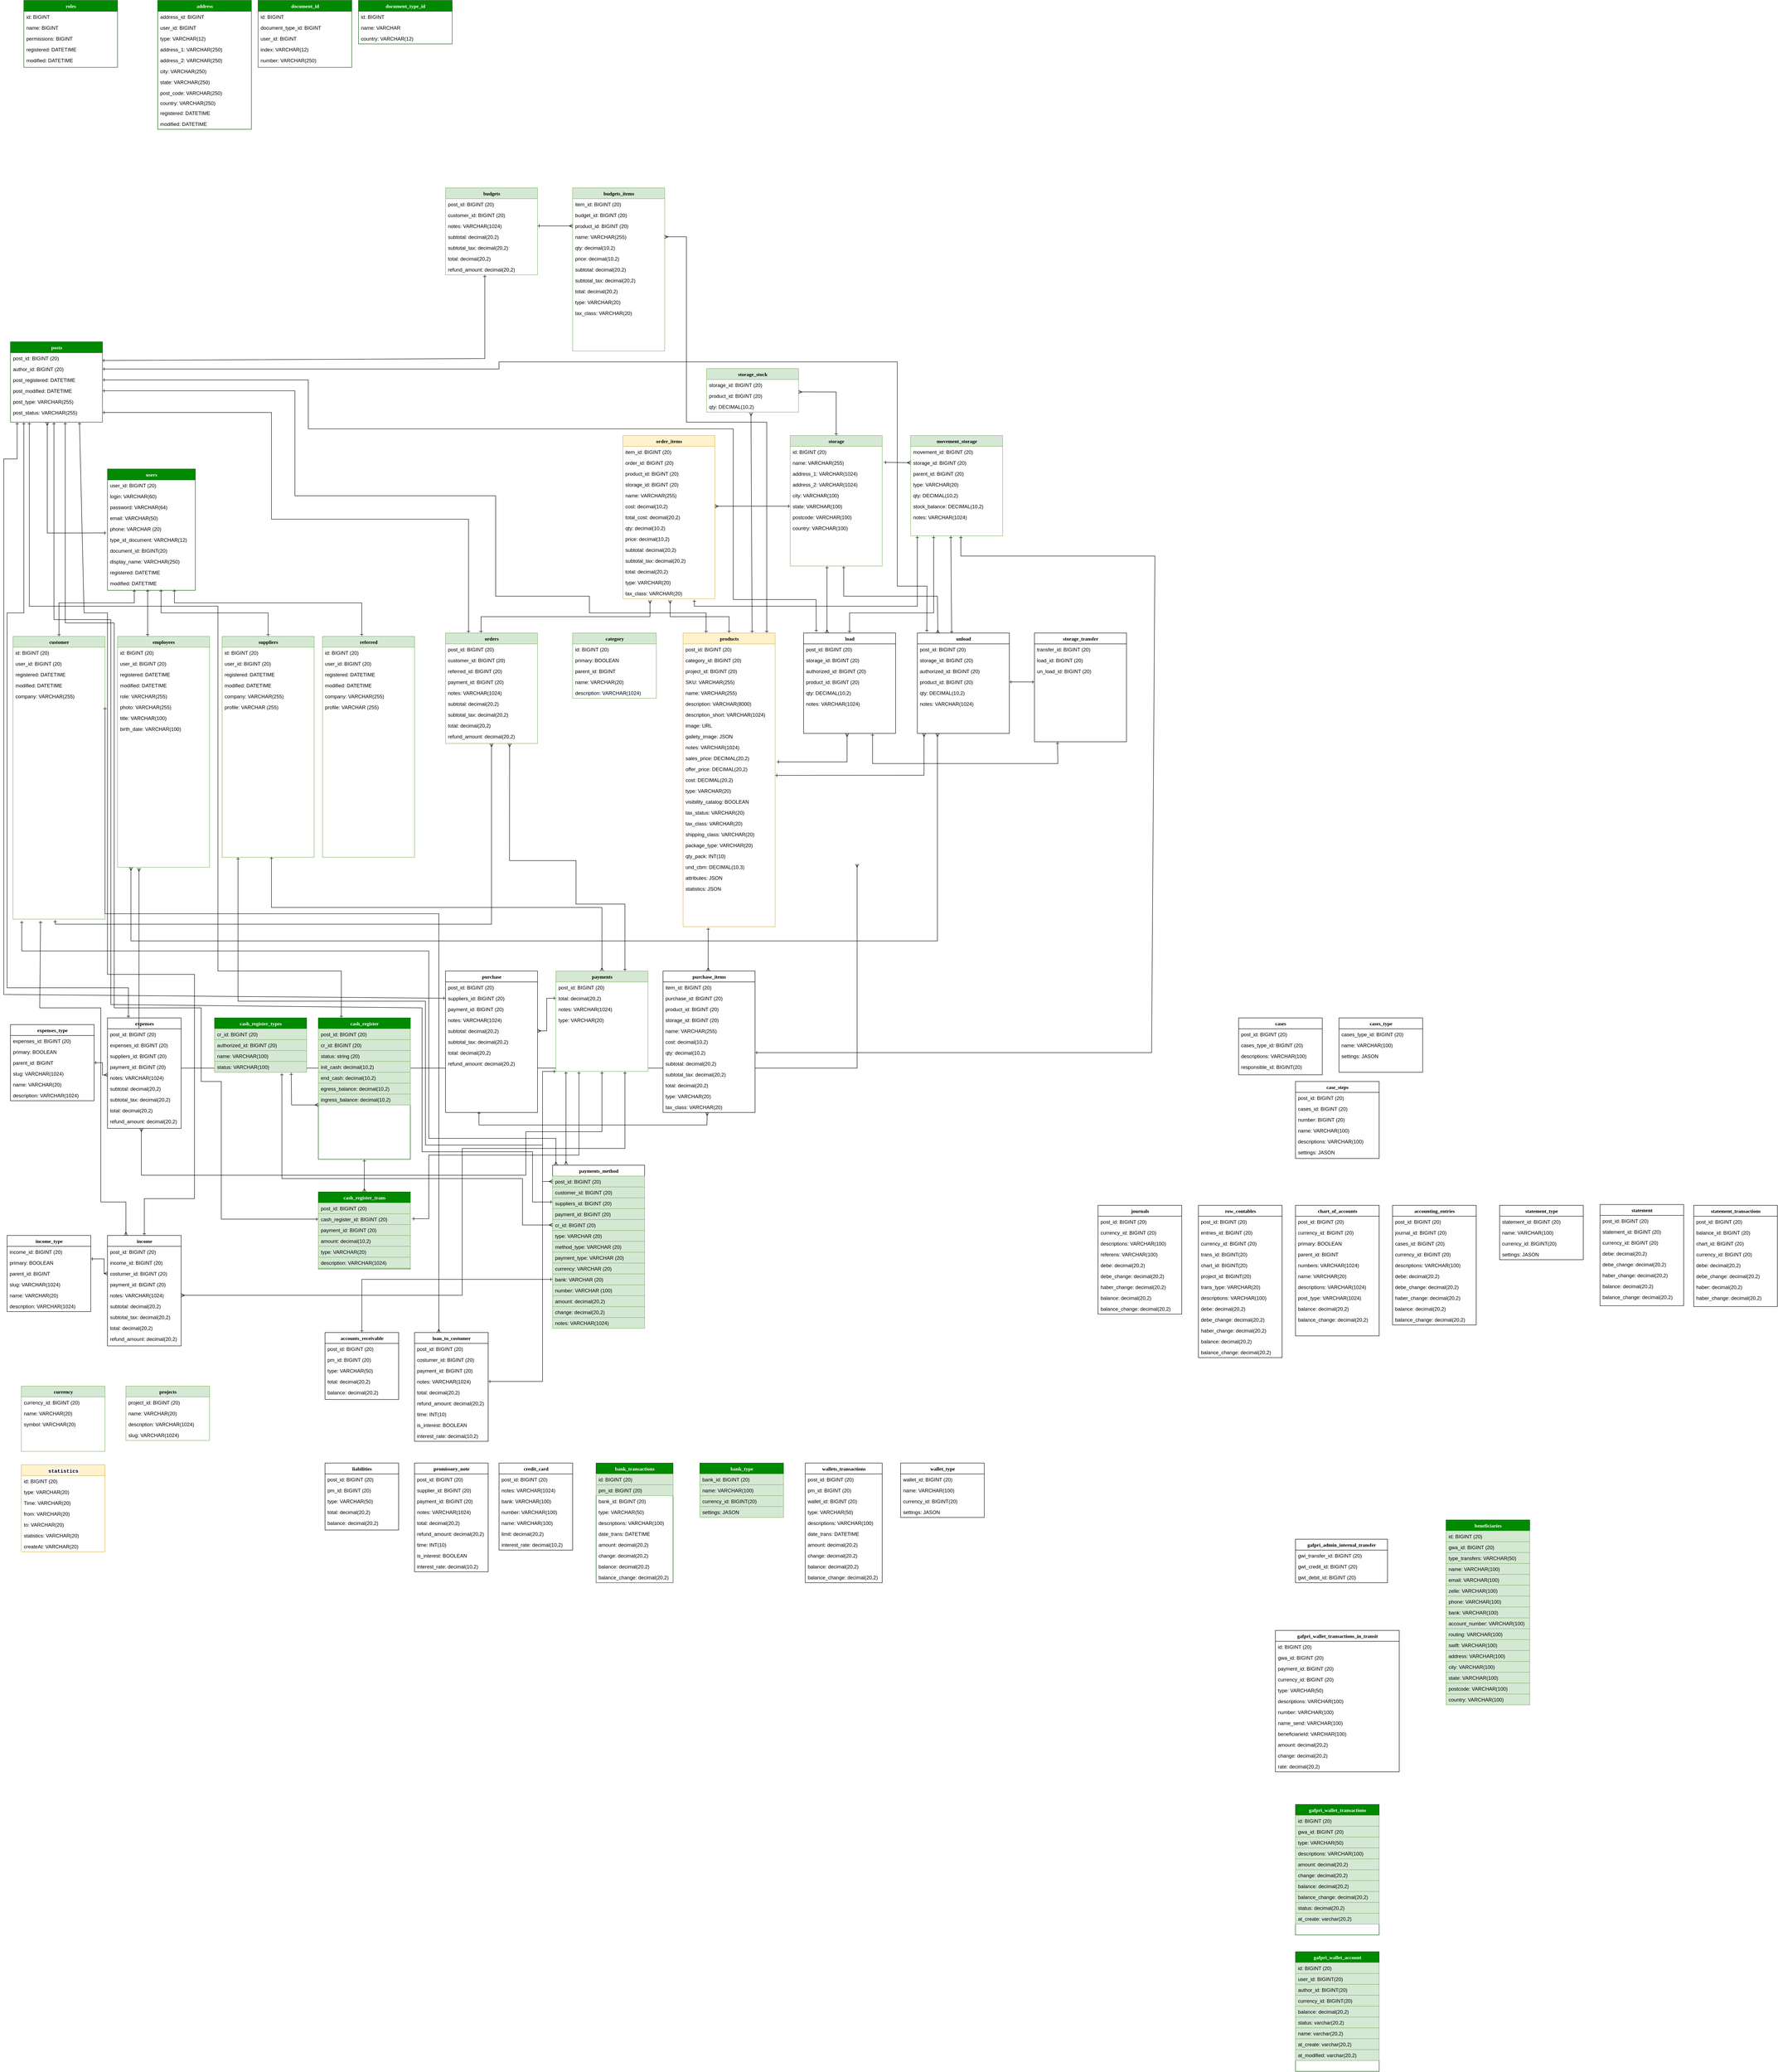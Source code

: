 <mxfile version="20.8.20" type="github">
  <diagram name="Page-1" id="9f46799a-70d6-7492-0946-bef42562c5a5">
    <mxGraphModel dx="954" dy="3648" grid="1" gridSize="8" guides="1" tooltips="1" connect="1" arrows="1" fold="1" page="1" pageScale="1" pageWidth="20000" pageHeight="3000" background="none" math="0" shadow="0">
      <root>
        <mxCell id="0" />
        <mxCell id="1" parent="0" />
        <mxCell id="VR0u80_VKsv71wtrGtez-1" value="users" style="swimlane;html=1;fontStyle=1;align=center;verticalAlign=top;childLayout=stackLayout;horizontal=1;startSize=26;horizontalStack=0;resizeParent=1;resizeLast=0;collapsible=1;marginBottom=0;swimlaneFillColor=#ffffff;rounded=0;shadow=0;comic=0;labelBackgroundColor=none;strokeWidth=1;fillColor=#008a00;fontFamily=Verdana;fontSize=12;strokeColor=#005700;fontColor=#ffffff;" parent="1" vertex="1">
          <mxGeometry x="256" width="210" height="290" as="geometry" />
        </mxCell>
        <mxCell id="VR0u80_VKsv71wtrGtez-2" value="user_id: BIGINT (20)" style="text;html=1;strokeColor=none;fillColor=none;align=left;verticalAlign=top;spacingLeft=4;spacingRight=4;whiteSpace=wrap;overflow=hidden;rotatable=0;points=[[0,0.5],[1,0.5]];portConstraint=eastwest;" parent="VR0u80_VKsv71wtrGtez-1" vertex="1">
          <mxGeometry y="26" width="210" height="26" as="geometry" />
        </mxCell>
        <mxCell id="VR0u80_VKsv71wtrGtez-3" value="login: VARCHAR(60)" style="text;html=1;strokeColor=none;fillColor=none;align=left;verticalAlign=top;spacingLeft=4;spacingRight=4;whiteSpace=wrap;overflow=hidden;rotatable=0;points=[[0,0.5],[1,0.5]];portConstraint=eastwest;" parent="VR0u80_VKsv71wtrGtez-1" vertex="1">
          <mxGeometry y="52" width="210" height="26" as="geometry" />
        </mxCell>
        <mxCell id="VR0u80_VKsv71wtrGtez-4" value="password: VARCHAR(64)" style="text;html=1;strokeColor=none;fillColor=none;align=left;verticalAlign=top;spacingLeft=4;spacingRight=4;whiteSpace=wrap;overflow=hidden;rotatable=0;points=[[0,0.5],[1,0.5]];portConstraint=eastwest;" parent="VR0u80_VKsv71wtrGtez-1" vertex="1">
          <mxGeometry y="78" width="210" height="26" as="geometry" />
        </mxCell>
        <mxCell id="VR0u80_VKsv71wtrGtez-5" value="email: VARCHAR(50)" style="text;html=1;strokeColor=none;fillColor=none;align=left;verticalAlign=top;spacingLeft=4;spacingRight=4;whiteSpace=wrap;overflow=hidden;rotatable=0;points=[[0,0.5],[1,0.5]];portConstraint=eastwest;" parent="VR0u80_VKsv71wtrGtez-1" vertex="1">
          <mxGeometry y="104" width="210" height="26" as="geometry" />
        </mxCell>
        <mxCell id="VR0u80_VKsv71wtrGtez-22" value="phone: VARCHAR (20)" style="text;html=1;strokeColor=none;fillColor=none;align=left;verticalAlign=top;spacingLeft=4;spacingRight=4;whiteSpace=wrap;overflow=hidden;rotatable=0;points=[[0,0.5],[1,0.5]];portConstraint=eastwest;" parent="VR0u80_VKsv71wtrGtez-1" vertex="1">
          <mxGeometry y="130" width="210" height="26" as="geometry" />
        </mxCell>
        <mxCell id="VR0u80_VKsv71wtrGtez-24" value="type_id_document: VARCHAR(12)" style="text;html=1;strokeColor=none;fillColor=none;align=left;verticalAlign=top;spacingLeft=4;spacingRight=4;whiteSpace=wrap;overflow=hidden;rotatable=0;points=[[0,0.5],[1,0.5]];portConstraint=eastwest;" parent="VR0u80_VKsv71wtrGtez-1" vertex="1">
          <mxGeometry y="156" width="210" height="26" as="geometry" />
        </mxCell>
        <mxCell id="VR0u80_VKsv71wtrGtez-23" value="document_id: BIGINT(20)" style="text;html=1;strokeColor=none;fillColor=none;align=left;verticalAlign=top;spacingLeft=4;spacingRight=4;whiteSpace=wrap;overflow=hidden;rotatable=0;points=[[0,0.5],[1,0.5]];portConstraint=eastwest;" parent="VR0u80_VKsv71wtrGtez-1" vertex="1">
          <mxGeometry y="182" width="210" height="26" as="geometry" />
        </mxCell>
        <mxCell id="VR0u80_VKsv71wtrGtez-26" value="display_name: VARCHAR(250)" style="text;html=1;strokeColor=none;fillColor=none;align=left;verticalAlign=top;spacingLeft=4;spacingRight=4;whiteSpace=wrap;overflow=hidden;rotatable=0;points=[[0,0.5],[1,0.5]];portConstraint=eastwest;" parent="VR0u80_VKsv71wtrGtez-1" vertex="1">
          <mxGeometry y="208" width="210" height="26" as="geometry" />
        </mxCell>
        <mxCell id="VR0u80_VKsv71wtrGtez-6" value="registered: DATETIME" style="text;html=1;strokeColor=none;fillColor=none;align=left;verticalAlign=top;spacingLeft=4;spacingRight=4;whiteSpace=wrap;overflow=hidden;rotatable=0;points=[[0,0.5],[1,0.5]];portConstraint=eastwest;" parent="VR0u80_VKsv71wtrGtez-1" vertex="1">
          <mxGeometry y="234" width="210" height="26" as="geometry" />
        </mxCell>
        <mxCell id="VR0u80_VKsv71wtrGtez-7" value="modified: DATETIME" style="text;html=1;strokeColor=none;fillColor=none;align=left;verticalAlign=top;spacingLeft=4;spacingRight=4;whiteSpace=wrap;overflow=hidden;rotatable=0;points=[[0,0.5],[1,0.5]];portConstraint=eastwest;" parent="VR0u80_VKsv71wtrGtez-1" vertex="1">
          <mxGeometry y="260" width="210" height="26" as="geometry" />
        </mxCell>
        <mxCell id="VR0u80_VKsv71wtrGtez-37" value="customer" style="swimlane;html=1;fontStyle=1;align=center;verticalAlign=top;childLayout=stackLayout;horizontal=1;startSize=26;horizontalStack=0;resizeParent=1;resizeLast=0;collapsible=1;marginBottom=0;swimlaneFillColor=#ffffff;rounded=0;shadow=0;comic=0;labelBackgroundColor=none;strokeWidth=1;fillColor=#d5e8d4;fontFamily=Verdana;fontSize=12;strokeColor=#82b366;" parent="1" vertex="1">
          <mxGeometry x="30" y="400" width="220" height="676" as="geometry" />
        </mxCell>
        <mxCell id="VR0u80_VKsv71wtrGtez-38" value="id: BIGINT (20)" style="text;html=1;strokeColor=none;fillColor=none;align=left;verticalAlign=top;spacingLeft=4;spacingRight=4;whiteSpace=wrap;overflow=hidden;rotatable=0;points=[[0,0.5],[1,0.5]];portConstraint=eastwest;" parent="VR0u80_VKsv71wtrGtez-37" vertex="1">
          <mxGeometry y="26" width="220" height="26" as="geometry" />
        </mxCell>
        <mxCell id="VR0u80_VKsv71wtrGtez-65" value="user_id: BIGINT (20)" style="text;html=1;strokeColor=none;fillColor=none;align=left;verticalAlign=top;spacingLeft=4;spacingRight=4;whiteSpace=wrap;overflow=hidden;rotatable=0;points=[[0,0.5],[1,0.5]];portConstraint=eastwest;" parent="VR0u80_VKsv71wtrGtez-37" vertex="1">
          <mxGeometry y="52" width="220" height="26" as="geometry" />
        </mxCell>
        <mxCell id="VR0u80_VKsv71wtrGtez-46" value="registered: DATETIME" style="text;html=1;strokeColor=none;fillColor=none;align=left;verticalAlign=top;spacingLeft=4;spacingRight=4;whiteSpace=wrap;overflow=hidden;rotatable=0;points=[[0,0.5],[1,0.5]];portConstraint=eastwest;" parent="VR0u80_VKsv71wtrGtez-37" vertex="1">
          <mxGeometry y="78" width="220" height="26" as="geometry" />
        </mxCell>
        <mxCell id="VR0u80_VKsv71wtrGtez-47" value="modified: DATETIME" style="text;html=1;strokeColor=none;fillColor=none;align=left;verticalAlign=top;spacingLeft=4;spacingRight=4;whiteSpace=wrap;overflow=hidden;rotatable=0;points=[[0,0.5],[1,0.5]];portConstraint=eastwest;" parent="VR0u80_VKsv71wtrGtez-37" vertex="1">
          <mxGeometry y="104" width="220" height="26" as="geometry" />
        </mxCell>
        <mxCell id="VR0u80_VKsv71wtrGtez-51" value="company: VARCHAR(255)" style="text;html=1;strokeColor=none;fillColor=none;align=left;verticalAlign=top;spacingLeft=4;spacingRight=4;whiteSpace=wrap;overflow=hidden;rotatable=0;points=[[0,0.5],[1,0.5]];portConstraint=eastwest;" parent="VR0u80_VKsv71wtrGtez-37" vertex="1">
          <mxGeometry y="130" width="220" height="26" as="geometry" />
        </mxCell>
        <mxCell id="VR0u80_VKsv71wtrGtez-108" value="employees" style="swimlane;html=1;fontStyle=1;align=center;verticalAlign=top;childLayout=stackLayout;horizontal=1;startSize=26;horizontalStack=0;resizeParent=1;resizeLast=0;collapsible=1;marginBottom=0;swimlaneFillColor=#ffffff;rounded=0;shadow=0;comic=0;labelBackgroundColor=none;strokeWidth=1;fillColor=#d5e8d4;fontFamily=Verdana;fontSize=12;strokeColor=#82b366;" parent="1" vertex="1">
          <mxGeometry x="280" y="400" width="220" height="552" as="geometry" />
        </mxCell>
        <mxCell id="VR0u80_VKsv71wtrGtez-109" value="id: BIGINT (20)" style="text;html=1;strokeColor=none;fillColor=none;align=left;verticalAlign=top;spacingLeft=4;spacingRight=4;whiteSpace=wrap;overflow=hidden;rotatable=0;points=[[0,0.5],[1,0.5]];portConstraint=eastwest;" parent="VR0u80_VKsv71wtrGtez-108" vertex="1">
          <mxGeometry y="26" width="220" height="26" as="geometry" />
        </mxCell>
        <mxCell id="VR0u80_VKsv71wtrGtez-110" value="user_id: BIGINT (20)" style="text;html=1;strokeColor=none;fillColor=none;align=left;verticalAlign=top;spacingLeft=4;spacingRight=4;whiteSpace=wrap;overflow=hidden;rotatable=0;points=[[0,0.5],[1,0.5]];portConstraint=eastwest;" parent="VR0u80_VKsv71wtrGtez-108" vertex="1">
          <mxGeometry y="52" width="220" height="26" as="geometry" />
        </mxCell>
        <mxCell id="VR0u80_VKsv71wtrGtez-115" value="registered: DATETIME" style="text;html=1;strokeColor=none;fillColor=none;align=left;verticalAlign=top;spacingLeft=4;spacingRight=4;whiteSpace=wrap;overflow=hidden;rotatable=0;points=[[0,0.5],[1,0.5]];portConstraint=eastwest;" parent="VR0u80_VKsv71wtrGtez-108" vertex="1">
          <mxGeometry y="78" width="220" height="26" as="geometry" />
        </mxCell>
        <mxCell id="VR0u80_VKsv71wtrGtez-116" value="modified: DATETIME" style="text;html=1;strokeColor=none;fillColor=none;align=left;verticalAlign=top;spacingLeft=4;spacingRight=4;whiteSpace=wrap;overflow=hidden;rotatable=0;points=[[0,0.5],[1,0.5]];portConstraint=eastwest;" parent="VR0u80_VKsv71wtrGtez-108" vertex="1">
          <mxGeometry y="104" width="220" height="26" as="geometry" />
        </mxCell>
        <mxCell id="VR0u80_VKsv71wtrGtez-134" value="role: VARCHAR(255)" style="text;html=1;strokeColor=none;fillColor=none;align=left;verticalAlign=top;spacingLeft=4;spacingRight=4;whiteSpace=wrap;overflow=hidden;rotatable=0;points=[[0,0.5],[1,0.5]];portConstraint=eastwest;" parent="VR0u80_VKsv71wtrGtez-108" vertex="1">
          <mxGeometry y="130" width="220" height="26" as="geometry" />
        </mxCell>
        <mxCell id="VR0u80_VKsv71wtrGtez-136" value="photo: VARCHAR(255)" style="text;html=1;strokeColor=none;fillColor=none;align=left;verticalAlign=top;spacingLeft=4;spacingRight=4;whiteSpace=wrap;overflow=hidden;rotatable=0;points=[[0,0.5],[1,0.5]];portConstraint=eastwest;" parent="VR0u80_VKsv71wtrGtez-108" vertex="1">
          <mxGeometry y="156" width="220" height="26" as="geometry" />
        </mxCell>
        <mxCell id="VR0u80_VKsv71wtrGtez-133" value="title: VARCHAR(100)" style="text;html=1;strokeColor=none;fillColor=none;align=left;verticalAlign=top;spacingLeft=4;spacingRight=4;whiteSpace=wrap;overflow=hidden;rotatable=0;points=[[0,0.5],[1,0.5]];portConstraint=eastwest;" parent="VR0u80_VKsv71wtrGtez-108" vertex="1">
          <mxGeometry y="182" width="220" height="26" as="geometry" />
        </mxCell>
        <mxCell id="VR0u80_VKsv71wtrGtez-137" value="birth_date: VARCHAR(100)" style="text;html=1;strokeColor=none;fillColor=none;align=left;verticalAlign=top;spacingLeft=4;spacingRight=4;whiteSpace=wrap;overflow=hidden;rotatable=0;points=[[0,0.5],[1,0.5]];portConstraint=eastwest;" parent="VR0u80_VKsv71wtrGtez-108" vertex="1">
          <mxGeometry y="208" width="220" height="26" as="geometry" />
        </mxCell>
        <mxCell id="VR0u80_VKsv71wtrGtez-153" value="suppliers" style="swimlane;html=1;fontStyle=1;align=center;verticalAlign=top;childLayout=stackLayout;horizontal=1;startSize=26;horizontalStack=0;resizeParent=1;resizeLast=0;collapsible=1;marginBottom=0;swimlaneFillColor=#ffffff;rounded=0;shadow=0;comic=0;labelBackgroundColor=none;strokeWidth=1;fillColor=#d5e8d4;fontFamily=Verdana;fontSize=12;strokeColor=#82b366;" parent="1" vertex="1">
          <mxGeometry x="530" y="400" width="220" height="528" as="geometry" />
        </mxCell>
        <mxCell id="VR0u80_VKsv71wtrGtez-154" value="id: BIGINT (20)" style="text;html=1;strokeColor=none;fillColor=none;align=left;verticalAlign=top;spacingLeft=4;spacingRight=4;whiteSpace=wrap;overflow=hidden;rotatable=0;points=[[0,0.5],[1,0.5]];portConstraint=eastwest;" parent="VR0u80_VKsv71wtrGtez-153" vertex="1">
          <mxGeometry y="26" width="220" height="26" as="geometry" />
        </mxCell>
        <mxCell id="VR0u80_VKsv71wtrGtez-155" value="user_id: BIGINT (20)" style="text;html=1;strokeColor=none;fillColor=none;align=left;verticalAlign=top;spacingLeft=4;spacingRight=4;whiteSpace=wrap;overflow=hidden;rotatable=0;points=[[0,0.5],[1,0.5]];portConstraint=eastwest;" parent="VR0u80_VKsv71wtrGtez-153" vertex="1">
          <mxGeometry y="52" width="220" height="26" as="geometry" />
        </mxCell>
        <mxCell id="VR0u80_VKsv71wtrGtez-160" value="registered: DATETIME" style="text;html=1;strokeColor=none;fillColor=none;align=left;verticalAlign=top;spacingLeft=4;spacingRight=4;whiteSpace=wrap;overflow=hidden;rotatable=0;points=[[0,0.5],[1,0.5]];portConstraint=eastwest;" parent="VR0u80_VKsv71wtrGtez-153" vertex="1">
          <mxGeometry y="78" width="220" height="26" as="geometry" />
        </mxCell>
        <mxCell id="VR0u80_VKsv71wtrGtez-161" value="modified: DATETIME" style="text;html=1;strokeColor=none;fillColor=none;align=left;verticalAlign=top;spacingLeft=4;spacingRight=4;whiteSpace=wrap;overflow=hidden;rotatable=0;points=[[0,0.5],[1,0.5]];portConstraint=eastwest;" parent="VR0u80_VKsv71wtrGtez-153" vertex="1">
          <mxGeometry y="104" width="220" height="26" as="geometry" />
        </mxCell>
        <mxCell id="j2f_KIIWgsUXbl4hviDt-1" value="company: VARCHAR(255)" style="text;html=1;strokeColor=none;fillColor=none;align=left;verticalAlign=top;spacingLeft=4;spacingRight=4;whiteSpace=wrap;overflow=hidden;rotatable=0;points=[[0,0.5],[1,0.5]];portConstraint=eastwest;" parent="VR0u80_VKsv71wtrGtez-153" vertex="1">
          <mxGeometry y="130" width="220" height="26" as="geometry" />
        </mxCell>
        <mxCell id="VR0u80_VKsv71wtrGtez-177" value="profile: VARCHAR (255)" style="text;html=1;strokeColor=none;fillColor=none;align=left;verticalAlign=top;spacingLeft=4;spacingRight=4;whiteSpace=wrap;overflow=hidden;rotatable=0;points=[[0,0.5],[1,0.5]];portConstraint=eastwest;" parent="VR0u80_VKsv71wtrGtez-153" vertex="1">
          <mxGeometry y="156" width="220" height="26" as="geometry" />
        </mxCell>
        <mxCell id="VR0u80_VKsv71wtrGtez-181" value="referred" style="swimlane;html=1;fontStyle=1;align=center;verticalAlign=top;childLayout=stackLayout;horizontal=1;startSize=26;horizontalStack=0;resizeParent=1;resizeLast=0;collapsible=1;marginBottom=0;swimlaneFillColor=#ffffff;rounded=0;shadow=0;comic=0;labelBackgroundColor=none;strokeWidth=1;fillColor=#d5e8d4;fontFamily=Verdana;fontSize=12;strokeColor=#82b366;" parent="1" vertex="1">
          <mxGeometry x="770" y="400" width="220" height="528" as="geometry" />
        </mxCell>
        <mxCell id="VR0u80_VKsv71wtrGtez-182" value="id: BIGINT (20)" style="text;html=1;strokeColor=none;fillColor=none;align=left;verticalAlign=top;spacingLeft=4;spacingRight=4;whiteSpace=wrap;overflow=hidden;rotatable=0;points=[[0,0.5],[1,0.5]];portConstraint=eastwest;" parent="VR0u80_VKsv71wtrGtez-181" vertex="1">
          <mxGeometry y="26" width="220" height="26" as="geometry" />
        </mxCell>
        <mxCell id="VR0u80_VKsv71wtrGtez-183" value="user_id: BIGINT (20)" style="text;html=1;strokeColor=none;fillColor=none;align=left;verticalAlign=top;spacingLeft=4;spacingRight=4;whiteSpace=wrap;overflow=hidden;rotatable=0;points=[[0,0.5],[1,0.5]];portConstraint=eastwest;" parent="VR0u80_VKsv71wtrGtez-181" vertex="1">
          <mxGeometry y="52" width="220" height="26" as="geometry" />
        </mxCell>
        <mxCell id="VR0u80_VKsv71wtrGtez-188" value="registered: DATETIME" style="text;html=1;strokeColor=none;fillColor=none;align=left;verticalAlign=top;spacingLeft=4;spacingRight=4;whiteSpace=wrap;overflow=hidden;rotatable=0;points=[[0,0.5],[1,0.5]];portConstraint=eastwest;" parent="VR0u80_VKsv71wtrGtez-181" vertex="1">
          <mxGeometry y="78" width="220" height="26" as="geometry" />
        </mxCell>
        <mxCell id="VR0u80_VKsv71wtrGtez-189" value="modified: DATETIME" style="text;html=1;strokeColor=none;fillColor=none;align=left;verticalAlign=top;spacingLeft=4;spacingRight=4;whiteSpace=wrap;overflow=hidden;rotatable=0;points=[[0,0.5],[1,0.5]];portConstraint=eastwest;" parent="VR0u80_VKsv71wtrGtez-181" vertex="1">
          <mxGeometry y="104" width="220" height="26" as="geometry" />
        </mxCell>
        <mxCell id="VR0u80_VKsv71wtrGtez-192" value="company: VARCHAR(255)" style="text;html=1;strokeColor=none;fillColor=none;align=left;verticalAlign=top;spacingLeft=4;spacingRight=4;whiteSpace=wrap;overflow=hidden;rotatable=0;points=[[0,0.5],[1,0.5]];portConstraint=eastwest;" parent="VR0u80_VKsv71wtrGtez-181" vertex="1">
          <mxGeometry y="130" width="220" height="26" as="geometry" />
        </mxCell>
        <mxCell id="j2f_KIIWgsUXbl4hviDt-2" value="profile: VARCHAR (255)" style="text;html=1;strokeColor=none;fillColor=none;align=left;verticalAlign=top;spacingLeft=4;spacingRight=4;whiteSpace=wrap;overflow=hidden;rotatable=0;points=[[0,0.5],[1,0.5]];portConstraint=eastwest;" parent="VR0u80_VKsv71wtrGtez-181" vertex="1">
          <mxGeometry y="156" width="220" height="26" as="geometry" />
        </mxCell>
        <mxCell id="VR0u80_VKsv71wtrGtez-204" value="orders" style="swimlane;html=1;fontStyle=1;align=center;verticalAlign=top;childLayout=stackLayout;horizontal=1;startSize=26;horizontalStack=0;resizeParent=1;resizeLast=0;collapsible=1;marginBottom=0;swimlaneFillColor=#ffffff;rounded=0;shadow=0;comic=0;labelBackgroundColor=none;strokeWidth=1;fillColor=#d5e8d4;fontFamily=Verdana;fontSize=12;strokeColor=#82b366;" parent="1" vertex="1">
          <mxGeometry x="1064" y="392" width="220" height="264" as="geometry" />
        </mxCell>
        <mxCell id="VR0u80_VKsv71wtrGtez-205" value="post_id: BIGINT (20)" style="text;html=1;strokeColor=none;fillColor=none;align=left;verticalAlign=top;spacingLeft=4;spacingRight=4;whiteSpace=wrap;overflow=hidden;rotatable=0;points=[[0,0.5],[1,0.5]];portConstraint=eastwest;" parent="VR0u80_VKsv71wtrGtez-204" vertex="1">
          <mxGeometry y="26" width="220" height="26" as="geometry" />
        </mxCell>
        <mxCell id="VR0u80_VKsv71wtrGtez-206" value="customer_id: BIGINT (20)" style="text;html=1;strokeColor=none;fillColor=none;align=left;verticalAlign=top;spacingLeft=4;spacingRight=4;whiteSpace=wrap;overflow=hidden;rotatable=0;points=[[0,0.5],[1,0.5]];portConstraint=eastwest;" parent="VR0u80_VKsv71wtrGtez-204" vertex="1">
          <mxGeometry y="52" width="220" height="26" as="geometry" />
        </mxCell>
        <mxCell id="VR0u80_VKsv71wtrGtez-249" value="referred_id: BIGINT (20)" style="text;html=1;strokeColor=none;fillColor=none;align=left;verticalAlign=top;spacingLeft=4;spacingRight=4;whiteSpace=wrap;overflow=hidden;rotatable=0;points=[[0,0.5],[1,0.5]];portConstraint=eastwest;" parent="VR0u80_VKsv71wtrGtez-204" vertex="1">
          <mxGeometry y="78" width="220" height="26" as="geometry" />
        </mxCell>
        <mxCell id="VR0u80_VKsv71wtrGtez-282" value="payment_id: BIGINT (20)" style="text;html=1;strokeColor=none;fillColor=none;align=left;verticalAlign=top;spacingLeft=4;spacingRight=4;whiteSpace=wrap;overflow=hidden;rotatable=0;points=[[0,0.5],[1,0.5]];portConstraint=eastwest;" parent="VR0u80_VKsv71wtrGtez-204" vertex="1">
          <mxGeometry y="104" width="220" height="26" as="geometry" />
        </mxCell>
        <mxCell id="VR0u80_VKsv71wtrGtez-252" value="notes: VARCHAR(1024)" style="text;html=1;strokeColor=none;fillColor=none;align=left;verticalAlign=top;spacingLeft=4;spacingRight=4;whiteSpace=wrap;overflow=hidden;rotatable=0;points=[[0,0.5],[1,0.5]];portConstraint=eastwest;" parent="VR0u80_VKsv71wtrGtez-204" vertex="1">
          <mxGeometry y="130" width="220" height="26" as="geometry" />
        </mxCell>
        <mxCell id="i--I7VEVkHYuIXu8u2YN-189" value="subtotal: decimal(20,2)" style="text;html=1;strokeColor=none;fillColor=none;align=left;verticalAlign=top;spacingLeft=4;spacingRight=4;whiteSpace=wrap;overflow=hidden;rotatable=0;points=[[0,0.5],[1,0.5]];portConstraint=eastwest;" parent="VR0u80_VKsv71wtrGtez-204" vertex="1">
          <mxGeometry y="156" width="220" height="26" as="geometry" />
        </mxCell>
        <mxCell id="i--I7VEVkHYuIXu8u2YN-190" value="subtotal_tax: decimal(20,2)" style="text;html=1;strokeColor=none;fillColor=none;align=left;verticalAlign=top;spacingLeft=4;spacingRight=4;whiteSpace=wrap;overflow=hidden;rotatable=0;points=[[0,0.5],[1,0.5]];portConstraint=eastwest;" parent="VR0u80_VKsv71wtrGtez-204" vertex="1">
          <mxGeometry y="182" width="220" height="26" as="geometry" />
        </mxCell>
        <mxCell id="VR0u80_VKsv71wtrGtez-254" value="total: decimal(20,2)" style="text;html=1;strokeColor=none;fillColor=none;align=left;verticalAlign=top;spacingLeft=4;spacingRight=4;whiteSpace=wrap;overflow=hidden;rotatable=0;points=[[0,0.5],[1,0.5]];portConstraint=eastwest;" parent="VR0u80_VKsv71wtrGtez-204" vertex="1">
          <mxGeometry y="208" width="220" height="26" as="geometry" />
        </mxCell>
        <mxCell id="VR0u80_VKsv71wtrGtez-256" value="refund_amount: decimal(20,2)" style="text;html=1;strokeColor=none;fillColor=none;align=left;verticalAlign=top;spacingLeft=4;spacingRight=4;whiteSpace=wrap;overflow=hidden;rotatable=0;points=[[0,0.5],[1,0.5]];portConstraint=eastwest;" parent="VR0u80_VKsv71wtrGtez-204" vertex="1">
          <mxGeometry y="234" width="220" height="26" as="geometry" />
        </mxCell>
        <mxCell id="VR0u80_VKsv71wtrGtez-233" value="" style="edgeStyle=elbowEdgeStyle;elbow=vertical;endArrow=ERone;html=1;rounded=0;entryX=0.5;entryY=0;entryDx=0;entryDy=0;endFill=0;startArrow=ERone;startFill=0;" parent="1" target="VR0u80_VKsv71wtrGtez-37" edge="1">
          <mxGeometry width="50" height="50" relative="1" as="geometry">
            <mxPoint x="320" y="288" as="sourcePoint" />
            <mxPoint x="650" y="232" as="targetPoint" />
            <Array as="points">
              <mxPoint x="216" y="320" />
            </Array>
          </mxGeometry>
        </mxCell>
        <mxCell id="VR0u80_VKsv71wtrGtez-234" value="" style="endArrow=ERone;html=1;rounded=0;startArrow=ERone;startFill=0;endFill=0;" parent="1" edge="1">
          <mxGeometry width="50" height="50" relative="1" as="geometry">
            <mxPoint x="352" y="288" as="sourcePoint" />
            <mxPoint x="352" y="400" as="targetPoint" />
            <Array as="points">
              <mxPoint x="352" y="344" />
            </Array>
          </mxGeometry>
        </mxCell>
        <mxCell id="VR0u80_VKsv71wtrGtez-235" value="" style="edgeStyle=elbowEdgeStyle;elbow=vertical;endArrow=ERone;html=1;rounded=0;entryX=0.5;entryY=0;entryDx=0;entryDy=0;startArrow=ERone;startFill=0;endFill=0;" parent="1" target="VR0u80_VKsv71wtrGtez-153" edge="1">
          <mxGeometry width="50" height="50" relative="1" as="geometry">
            <mxPoint x="384" y="288" as="sourcePoint" />
            <mxPoint x="530" y="320" as="targetPoint" />
          </mxGeometry>
        </mxCell>
        <mxCell id="VR0u80_VKsv71wtrGtez-236" value="" style="edgeStyle=elbowEdgeStyle;elbow=vertical;endArrow=ERone;html=1;rounded=0;entryX=0.426;entryY=-0.001;entryDx=0;entryDy=0;entryPerimeter=0;startArrow=ERone;startFill=0;endFill=0;" parent="1" target="VR0u80_VKsv71wtrGtez-181" edge="1">
          <mxGeometry width="50" height="50" relative="1" as="geometry">
            <mxPoint x="416" y="288" as="sourcePoint" />
            <mxPoint x="866" y="288" as="targetPoint" />
            <Array as="points">
              <mxPoint x="880" y="320" />
              <mxPoint x="792" y="320" />
            </Array>
          </mxGeometry>
        </mxCell>
        <mxCell id="VR0u80_VKsv71wtrGtez-238" value="" style="edgeStyle=elbowEdgeStyle;elbow=vertical;endArrow=ERmany;html=1;rounded=0;entryX=0.5;entryY=1;entryDx=0;entryDy=0;endFill=0;startArrow=ERone;startFill=0;" parent="1" target="VR0u80_VKsv71wtrGtez-204" edge="1">
          <mxGeometry width="50" height="50" relative="1" as="geometry">
            <mxPoint x="131" y="1078" as="sourcePoint" />
            <mxPoint x="1373" y="710" as="targetPoint" />
            <Array as="points">
              <mxPoint x="832" y="1088" />
              <mxPoint x="800" y="1126" />
            </Array>
          </mxGeometry>
        </mxCell>
        <mxCell id="i--I7VEVkHYuIXu8u2YN-1" value="products" style="swimlane;html=1;fontStyle=1;align=center;verticalAlign=top;childLayout=stackLayout;horizontal=1;startSize=26;horizontalStack=0;resizeParent=1;resizeLast=0;collapsible=1;marginBottom=0;swimlaneFillColor=#ffffff;rounded=0;shadow=0;comic=0;labelBackgroundColor=none;strokeWidth=1;fillColor=#fff2cc;fontFamily=Verdana;fontSize=12;strokeColor=#d6b656;" parent="1" vertex="1">
          <mxGeometry x="1632" y="392" width="220" height="702" as="geometry" />
        </mxCell>
        <mxCell id="i--I7VEVkHYuIXu8u2YN-2" value="post_id: BIGINT (20)" style="text;html=1;strokeColor=none;fillColor=none;align=left;verticalAlign=top;spacingLeft=4;spacingRight=4;whiteSpace=wrap;overflow=hidden;rotatable=0;points=[[0,0.5],[1,0.5]];portConstraint=eastwest;" parent="i--I7VEVkHYuIXu8u2YN-1" vertex="1">
          <mxGeometry y="26" width="220" height="26" as="geometry" />
        </mxCell>
        <mxCell id="i--I7VEVkHYuIXu8u2YN-13" value="category_id: BIGINT (20)" style="text;html=1;strokeColor=none;fillColor=none;align=left;verticalAlign=top;spacingLeft=4;spacingRight=4;whiteSpace=wrap;overflow=hidden;rotatable=0;points=[[0,0.5],[1,0.5]];portConstraint=eastwest;" parent="i--I7VEVkHYuIXu8u2YN-1" vertex="1">
          <mxGeometry y="52" width="220" height="26" as="geometry" />
        </mxCell>
        <mxCell id="i--I7VEVkHYuIXu8u2YN-21" value="project_id: BIGINT (20)" style="text;html=1;strokeColor=none;fillColor=none;align=left;verticalAlign=top;spacingLeft=4;spacingRight=4;whiteSpace=wrap;overflow=hidden;rotatable=0;points=[[0,0.5],[1,0.5]];portConstraint=eastwest;" parent="i--I7VEVkHYuIXu8u2YN-1" vertex="1">
          <mxGeometry y="78" width="220" height="26" as="geometry" />
        </mxCell>
        <mxCell id="i--I7VEVkHYuIXu8u2YN-11" value="SKU: VARCHAR(255)" style="text;html=1;strokeColor=none;fillColor=none;align=left;verticalAlign=top;spacingLeft=4;spacingRight=4;whiteSpace=wrap;overflow=hidden;rotatable=0;points=[[0,0.5],[1,0.5]];portConstraint=eastwest;" parent="i--I7VEVkHYuIXu8u2YN-1" vertex="1">
          <mxGeometry y="104" width="220" height="26" as="geometry" />
        </mxCell>
        <mxCell id="i--I7VEVkHYuIXu8u2YN-16" value="name: VARCHAR(255)" style="text;html=1;strokeColor=none;fillColor=none;align=left;verticalAlign=top;spacingLeft=4;spacingRight=4;whiteSpace=wrap;overflow=hidden;rotatable=0;points=[[0,0.5],[1,0.5]];portConstraint=eastwest;" parent="i--I7VEVkHYuIXu8u2YN-1" vertex="1">
          <mxGeometry y="130" width="220" height="26" as="geometry" />
        </mxCell>
        <mxCell id="i--I7VEVkHYuIXu8u2YN-18" value="description: VARCHAR(8000)" style="text;html=1;strokeColor=none;fillColor=none;align=left;verticalAlign=top;spacingLeft=4;spacingRight=4;whiteSpace=wrap;overflow=hidden;rotatable=0;points=[[0,0.5],[1,0.5]];portConstraint=eastwest;" parent="i--I7VEVkHYuIXu8u2YN-1" vertex="1">
          <mxGeometry y="156" width="220" height="26" as="geometry" />
        </mxCell>
        <mxCell id="i--I7VEVkHYuIXu8u2YN-17" value="description_short: VARCHAR(1024)" style="text;html=1;strokeColor=none;fillColor=none;align=left;verticalAlign=top;spacingLeft=4;spacingRight=4;whiteSpace=wrap;overflow=hidden;rotatable=0;points=[[0,0.5],[1,0.5]];portConstraint=eastwest;" parent="i--I7VEVkHYuIXu8u2YN-1" vertex="1">
          <mxGeometry y="182" width="220" height="26" as="geometry" />
        </mxCell>
        <mxCell id="i--I7VEVkHYuIXu8u2YN-14" value="image: URL" style="text;html=1;strokeColor=none;fillColor=none;align=left;verticalAlign=top;spacingLeft=4;spacingRight=4;whiteSpace=wrap;overflow=hidden;rotatable=0;points=[[0,0.5],[1,0.5]];portConstraint=eastwest;" parent="i--I7VEVkHYuIXu8u2YN-1" vertex="1">
          <mxGeometry y="208" width="220" height="26" as="geometry" />
        </mxCell>
        <mxCell id="i--I7VEVkHYuIXu8u2YN-15" value="gallety_image: JSON" style="text;html=1;strokeColor=none;fillColor=none;align=left;verticalAlign=top;spacingLeft=4;spacingRight=4;whiteSpace=wrap;overflow=hidden;rotatable=0;points=[[0,0.5],[1,0.5]];portConstraint=eastwest;" parent="i--I7VEVkHYuIXu8u2YN-1" vertex="1">
          <mxGeometry y="234" width="220" height="26" as="geometry" />
        </mxCell>
        <mxCell id="i--I7VEVkHYuIXu8u2YN-9" value="notes: VARCHAR(1024)" style="text;html=1;strokeColor=none;fillColor=none;align=left;verticalAlign=top;spacingLeft=4;spacingRight=4;whiteSpace=wrap;overflow=hidden;rotatable=0;points=[[0,0.5],[1,0.5]];portConstraint=eastwest;" parent="i--I7VEVkHYuIXu8u2YN-1" vertex="1">
          <mxGeometry y="260" width="220" height="26" as="geometry" />
        </mxCell>
        <mxCell id="i--I7VEVkHYuIXu8u2YN-19" value="sales_price: DECIMAL(20,2)" style="text;html=1;strokeColor=none;fillColor=none;align=left;verticalAlign=top;spacingLeft=4;spacingRight=4;whiteSpace=wrap;overflow=hidden;rotatable=0;points=[[0,0.5],[1,0.5]];portConstraint=eastwest;" parent="i--I7VEVkHYuIXu8u2YN-1" vertex="1">
          <mxGeometry y="286" width="220" height="26" as="geometry" />
        </mxCell>
        <mxCell id="i--I7VEVkHYuIXu8u2YN-20" value="offer_price: DECIMAL(20,2)" style="text;html=1;strokeColor=none;fillColor=none;align=left;verticalAlign=top;spacingLeft=4;spacingRight=4;whiteSpace=wrap;overflow=hidden;rotatable=0;points=[[0,0.5],[1,0.5]];portConstraint=eastwest;" parent="i--I7VEVkHYuIXu8u2YN-1" vertex="1">
          <mxGeometry y="312" width="220" height="26" as="geometry" />
        </mxCell>
        <mxCell id="i--I7VEVkHYuIXu8u2YN-22" value="cost: DECIMAL(20,2)" style="text;html=1;strokeColor=none;fillColor=none;align=left;verticalAlign=top;spacingLeft=4;spacingRight=4;whiteSpace=wrap;overflow=hidden;rotatable=0;points=[[0,0.5],[1,0.5]];portConstraint=eastwest;" parent="i--I7VEVkHYuIXu8u2YN-1" vertex="1">
          <mxGeometry y="338" width="220" height="26" as="geometry" />
        </mxCell>
        <mxCell id="i--I7VEVkHYuIXu8u2YN-23" value="type: VARCHAR(20)" style="text;html=1;strokeColor=none;fillColor=none;align=left;verticalAlign=top;spacingLeft=4;spacingRight=4;whiteSpace=wrap;overflow=hidden;rotatable=0;points=[[0,0.5],[1,0.5]];portConstraint=eastwest;" parent="i--I7VEVkHYuIXu8u2YN-1" vertex="1">
          <mxGeometry y="364" width="220" height="26" as="geometry" />
        </mxCell>
        <mxCell id="i--I7VEVkHYuIXu8u2YN-24" value="visibility_catalog: BOOLEAN" style="text;html=1;strokeColor=none;fillColor=none;align=left;verticalAlign=top;spacingLeft=4;spacingRight=4;whiteSpace=wrap;overflow=hidden;rotatable=0;points=[[0,0.5],[1,0.5]];portConstraint=eastwest;" parent="i--I7VEVkHYuIXu8u2YN-1" vertex="1">
          <mxGeometry y="390" width="220" height="26" as="geometry" />
        </mxCell>
        <mxCell id="i--I7VEVkHYuIXu8u2YN-25" value="tax_status: VARCHAR(20)" style="text;html=1;strokeColor=none;fillColor=none;align=left;verticalAlign=top;spacingLeft=4;spacingRight=4;whiteSpace=wrap;overflow=hidden;rotatable=0;points=[[0,0.5],[1,0.5]];portConstraint=eastwest;" parent="i--I7VEVkHYuIXu8u2YN-1" vertex="1">
          <mxGeometry y="416" width="220" height="26" as="geometry" />
        </mxCell>
        <mxCell id="i--I7VEVkHYuIXu8u2YN-26" value="tax_class: VARCHAR(20)" style="text;html=1;strokeColor=none;fillColor=none;align=left;verticalAlign=top;spacingLeft=4;spacingRight=4;whiteSpace=wrap;overflow=hidden;rotatable=0;points=[[0,0.5],[1,0.5]];portConstraint=eastwest;" parent="i--I7VEVkHYuIXu8u2YN-1" vertex="1">
          <mxGeometry y="442" width="220" height="26" as="geometry" />
        </mxCell>
        <mxCell id="i--I7VEVkHYuIXu8u2YN-27" value="shipping_class: VARCHAR(20)" style="text;html=1;strokeColor=none;fillColor=none;align=left;verticalAlign=top;spacingLeft=4;spacingRight=4;whiteSpace=wrap;overflow=hidden;rotatable=0;points=[[0,0.5],[1,0.5]];portConstraint=eastwest;" parent="i--I7VEVkHYuIXu8u2YN-1" vertex="1">
          <mxGeometry y="468" width="220" height="26" as="geometry" />
        </mxCell>
        <mxCell id="i--I7VEVkHYuIXu8u2YN-28" value="package_type: VARCHAR(20)" style="text;html=1;strokeColor=none;fillColor=none;align=left;verticalAlign=top;spacingLeft=4;spacingRight=4;whiteSpace=wrap;overflow=hidden;rotatable=0;points=[[0,0.5],[1,0.5]];portConstraint=eastwest;" parent="i--I7VEVkHYuIXu8u2YN-1" vertex="1">
          <mxGeometry y="494" width="220" height="26" as="geometry" />
        </mxCell>
        <mxCell id="i--I7VEVkHYuIXu8u2YN-29" value="qty_pack: INT(10)" style="text;html=1;strokeColor=none;fillColor=none;align=left;verticalAlign=top;spacingLeft=4;spacingRight=4;whiteSpace=wrap;overflow=hidden;rotatable=0;points=[[0,0.5],[1,0.5]];portConstraint=eastwest;" parent="i--I7VEVkHYuIXu8u2YN-1" vertex="1">
          <mxGeometry y="520" width="220" height="26" as="geometry" />
        </mxCell>
        <mxCell id="i--I7VEVkHYuIXu8u2YN-30" value="und_cbm: DECIMAL(10,3)" style="text;html=1;strokeColor=none;fillColor=none;align=left;verticalAlign=top;spacingLeft=4;spacingRight=4;whiteSpace=wrap;overflow=hidden;rotatable=0;points=[[0,0.5],[1,0.5]];portConstraint=eastwest;" parent="i--I7VEVkHYuIXu8u2YN-1" vertex="1">
          <mxGeometry y="546" width="220" height="26" as="geometry" />
        </mxCell>
        <mxCell id="i--I7VEVkHYuIXu8u2YN-31" value="attributes: JSON" style="text;html=1;strokeColor=none;fillColor=none;align=left;verticalAlign=top;spacingLeft=4;spacingRight=4;whiteSpace=wrap;overflow=hidden;rotatable=0;points=[[0,0.5],[1,0.5]];portConstraint=eastwest;" parent="i--I7VEVkHYuIXu8u2YN-1" vertex="1">
          <mxGeometry y="572" width="220" height="26" as="geometry" />
        </mxCell>
        <mxCell id="i--I7VEVkHYuIXu8u2YN-32" value="statistics: JSON" style="text;html=1;strokeColor=none;fillColor=none;align=left;verticalAlign=top;spacingLeft=4;spacingRight=4;whiteSpace=wrap;overflow=hidden;rotatable=0;points=[[0,0.5],[1,0.5]];portConstraint=eastwest;" parent="i--I7VEVkHYuIXu8u2YN-1" vertex="1">
          <mxGeometry y="598" width="220" height="26" as="geometry" />
        </mxCell>
        <mxCell id="i--I7VEVkHYuIXu8u2YN-33" value="order_items" style="swimlane;html=1;fontStyle=1;align=center;verticalAlign=top;childLayout=stackLayout;horizontal=1;startSize=26;horizontalStack=0;resizeParent=1;resizeLast=0;collapsible=1;marginBottom=0;swimlaneFillColor=#ffffff;rounded=0;shadow=0;comic=0;labelBackgroundColor=none;strokeWidth=1;fillColor=#fff2cc;fontFamily=Verdana;fontSize=12;strokeColor=#d6b656;" parent="1" vertex="1">
          <mxGeometry x="1488" y="-80" width="220" height="390" as="geometry" />
        </mxCell>
        <mxCell id="i--I7VEVkHYuIXu8u2YN-34" value="item_id: BIGINT (20)" style="text;html=1;strokeColor=none;fillColor=none;align=left;verticalAlign=top;spacingLeft=4;spacingRight=4;whiteSpace=wrap;overflow=hidden;rotatable=0;points=[[0,0.5],[1,0.5]];portConstraint=eastwest;" parent="i--I7VEVkHYuIXu8u2YN-33" vertex="1">
          <mxGeometry y="26" width="220" height="26" as="geometry" />
        </mxCell>
        <mxCell id="i--I7VEVkHYuIXu8u2YN-44" value="order_id: BIGINT (20)" style="text;html=1;strokeColor=none;fillColor=none;align=left;verticalAlign=top;spacingLeft=4;spacingRight=4;whiteSpace=wrap;overflow=hidden;rotatable=0;points=[[0,0.5],[1,0.5]];portConstraint=eastwest;" parent="i--I7VEVkHYuIXu8u2YN-33" vertex="1">
          <mxGeometry y="52" width="220" height="26" as="geometry" />
        </mxCell>
        <mxCell id="i--I7VEVkHYuIXu8u2YN-45" value="product_id: BIGINT (20)" style="text;html=1;strokeColor=none;fillColor=none;align=left;verticalAlign=top;spacingLeft=4;spacingRight=4;whiteSpace=wrap;overflow=hidden;rotatable=0;points=[[0,0.5],[1,0.5]];portConstraint=eastwest;" parent="i--I7VEVkHYuIXu8u2YN-33" vertex="1">
          <mxGeometry y="78" width="220" height="26" as="geometry" />
        </mxCell>
        <mxCell id="i--I7VEVkHYuIXu8u2YN-46" value="storage_id: BIGINT (20)" style="text;html=1;strokeColor=none;fillColor=none;align=left;verticalAlign=top;spacingLeft=4;spacingRight=4;whiteSpace=wrap;overflow=hidden;rotatable=0;points=[[0,0.5],[1,0.5]];portConstraint=eastwest;" parent="i--I7VEVkHYuIXu8u2YN-33" vertex="1">
          <mxGeometry y="104" width="220" height="26" as="geometry" />
        </mxCell>
        <mxCell id="i--I7VEVkHYuIXu8u2YN-42" value="name: VARCHAR(255)" style="text;html=1;strokeColor=none;fillColor=none;align=left;verticalAlign=top;spacingLeft=4;spacingRight=4;whiteSpace=wrap;overflow=hidden;rotatable=0;points=[[0,0.5],[1,0.5]];portConstraint=eastwest;" parent="i--I7VEVkHYuIXu8u2YN-33" vertex="1">
          <mxGeometry y="130" width="220" height="26" as="geometry" />
        </mxCell>
        <mxCell id="i--I7VEVkHYuIXu8u2YN-47" value="cost: decimal(10,2)" style="text;html=1;strokeColor=none;fillColor=none;align=left;verticalAlign=top;spacingLeft=4;spacingRight=4;whiteSpace=wrap;overflow=hidden;rotatable=0;points=[[0,0.5],[1,0.5]];portConstraint=eastwest;" parent="i--I7VEVkHYuIXu8u2YN-33" vertex="1">
          <mxGeometry y="156" width="220" height="26" as="geometry" />
        </mxCell>
        <mxCell id="i--I7VEVkHYuIXu8u2YN-40" value="total_cost: decimal(20,2)" style="text;html=1;strokeColor=none;fillColor=none;align=left;verticalAlign=top;spacingLeft=4;spacingRight=4;whiteSpace=wrap;overflow=hidden;rotatable=0;points=[[0,0.5],[1,0.5]];portConstraint=eastwest;" parent="i--I7VEVkHYuIXu8u2YN-33" vertex="1">
          <mxGeometry y="182" width="220" height="26" as="geometry" />
        </mxCell>
        <mxCell id="i--I7VEVkHYuIXu8u2YN-52" value="qty: decimal(10,2)" style="text;html=1;strokeColor=none;fillColor=none;align=left;verticalAlign=top;spacingLeft=4;spacingRight=4;whiteSpace=wrap;overflow=hidden;rotatable=0;points=[[0,0.5],[1,0.5]];portConstraint=eastwest;" parent="i--I7VEVkHYuIXu8u2YN-33" vertex="1">
          <mxGeometry y="208" width="220" height="26" as="geometry" />
        </mxCell>
        <mxCell id="i--I7VEVkHYuIXu8u2YN-48" value="price: decimal(10,2)" style="text;html=1;strokeColor=none;fillColor=none;align=left;verticalAlign=top;spacingLeft=4;spacingRight=4;whiteSpace=wrap;overflow=hidden;rotatable=0;points=[[0,0.5],[1,0.5]];portConstraint=eastwest;" parent="i--I7VEVkHYuIXu8u2YN-33" vertex="1">
          <mxGeometry y="234" width="220" height="26" as="geometry" />
        </mxCell>
        <mxCell id="i--I7VEVkHYuIXu8u2YN-50" value="subtotal: decimal(20,2)" style="text;html=1;strokeColor=none;fillColor=none;align=left;verticalAlign=top;spacingLeft=4;spacingRight=4;whiteSpace=wrap;overflow=hidden;rotatable=0;points=[[0,0.5],[1,0.5]];portConstraint=eastwest;" parent="i--I7VEVkHYuIXu8u2YN-33" vertex="1">
          <mxGeometry y="260" width="220" height="26" as="geometry" />
        </mxCell>
        <mxCell id="i--I7VEVkHYuIXu8u2YN-51" value="subtotal_tax: decimal(20,2)" style="text;html=1;strokeColor=none;fillColor=none;align=left;verticalAlign=top;spacingLeft=4;spacingRight=4;whiteSpace=wrap;overflow=hidden;rotatable=0;points=[[0,0.5],[1,0.5]];portConstraint=eastwest;" parent="i--I7VEVkHYuIXu8u2YN-33" vertex="1">
          <mxGeometry y="286" width="220" height="26" as="geometry" />
        </mxCell>
        <mxCell id="i--I7VEVkHYuIXu8u2YN-49" value="total: decimal(20,2)" style="text;html=1;strokeColor=none;fillColor=none;align=left;verticalAlign=top;spacingLeft=4;spacingRight=4;whiteSpace=wrap;overflow=hidden;rotatable=0;points=[[0,0.5],[1,0.5]];portConstraint=eastwest;" parent="i--I7VEVkHYuIXu8u2YN-33" vertex="1">
          <mxGeometry y="312" width="220" height="26" as="geometry" />
        </mxCell>
        <mxCell id="i--I7VEVkHYuIXu8u2YN-43" value="type: VARCHAR(20)" style="text;html=1;strokeColor=none;fillColor=none;align=left;verticalAlign=top;spacingLeft=4;spacingRight=4;whiteSpace=wrap;overflow=hidden;rotatable=0;points=[[0,0.5],[1,0.5]];portConstraint=eastwest;" parent="i--I7VEVkHYuIXu8u2YN-33" vertex="1">
          <mxGeometry y="338" width="220" height="26" as="geometry" />
        </mxCell>
        <mxCell id="i--I7VEVkHYuIXu8u2YN-53" value="tax_class: VARCHAR(20)" style="text;html=1;strokeColor=none;fillColor=none;align=left;verticalAlign=top;spacingLeft=4;spacingRight=4;whiteSpace=wrap;overflow=hidden;rotatable=0;points=[[0,0.5],[1,0.5]];portConstraint=eastwest;" parent="i--I7VEVkHYuIXu8u2YN-33" vertex="1">
          <mxGeometry y="364" width="220" height="26" as="geometry" />
        </mxCell>
        <mxCell id="i--I7VEVkHYuIXu8u2YN-54" value="" style="edgeStyle=elbowEdgeStyle;elbow=vertical;endArrow=ERmany;html=1;rounded=0;entryX=0.295;entryY=1.141;entryDx=0;entryDy=0;entryPerimeter=0;startArrow=ERone;startFill=0;endFill=0;" parent="1" target="i--I7VEVkHYuIXu8u2YN-53" edge="1">
          <mxGeometry width="50" height="50" relative="1" as="geometry">
            <mxPoint x="1149" y="392" as="sourcePoint" />
            <mxPoint x="1199" y="342" as="targetPoint" />
          </mxGeometry>
        </mxCell>
        <mxCell id="i--I7VEVkHYuIXu8u2YN-55" value="" style="edgeStyle=elbowEdgeStyle;elbow=vertical;endArrow=ERmany;html=1;rounded=0;entryX=0.514;entryY=1.141;entryDx=0;entryDy=0;entryPerimeter=0;exitX=0.5;exitY=0;exitDx=0;exitDy=0;startArrow=ERone;startFill=0;endFill=0;" parent="1" source="i--I7VEVkHYuIXu8u2YN-1" target="i--I7VEVkHYuIXu8u2YN-53" edge="1">
          <mxGeometry width="50" height="50" relative="1" as="geometry">
            <mxPoint x="1928" y="370" as="sourcePoint" />
            <mxPoint x="1978" y="320" as="targetPoint" />
          </mxGeometry>
        </mxCell>
        <mxCell id="i--I7VEVkHYuIXu8u2YN-56" value="storage" style="swimlane;html=1;fontStyle=1;align=center;verticalAlign=top;childLayout=stackLayout;horizontal=1;startSize=26;horizontalStack=0;resizeParent=1;resizeLast=0;collapsible=1;marginBottom=0;swimlaneFillColor=#ffffff;rounded=0;shadow=0;comic=0;labelBackgroundColor=none;strokeWidth=1;fillColor=#d5e8d4;fontFamily=Verdana;fontSize=12;strokeColor=#82b366;" parent="1" vertex="1">
          <mxGeometry x="1888" y="-80" width="220" height="312" as="geometry" />
        </mxCell>
        <mxCell id="i--I7VEVkHYuIXu8u2YN-57" value="id: BIGINT (20)" style="text;html=1;strokeColor=none;fillColor=none;align=left;verticalAlign=top;spacingLeft=4;spacingRight=4;whiteSpace=wrap;overflow=hidden;rotatable=0;points=[[0,0.5],[1,0.5]];portConstraint=eastwest;" parent="i--I7VEVkHYuIXu8u2YN-56" vertex="1">
          <mxGeometry y="26" width="220" height="26" as="geometry" />
        </mxCell>
        <mxCell id="i--I7VEVkHYuIXu8u2YN-65" value="name: VARCHAR(255)" style="text;html=1;strokeColor=none;fillColor=none;align=left;verticalAlign=top;spacingLeft=4;spacingRight=4;whiteSpace=wrap;overflow=hidden;rotatable=0;points=[[0,0.5],[1,0.5]];portConstraint=eastwest;" parent="i--I7VEVkHYuIXu8u2YN-56" vertex="1">
          <mxGeometry y="52" width="220" height="26" as="geometry" />
        </mxCell>
        <mxCell id="i--I7VEVkHYuIXu8u2YN-66" value="address_1: VARCHAR(1024)" style="text;html=1;strokeColor=none;fillColor=none;align=left;verticalAlign=top;spacingLeft=4;spacingRight=4;whiteSpace=wrap;overflow=hidden;rotatable=0;points=[[0,0.5],[1,0.5]];portConstraint=eastwest;" parent="i--I7VEVkHYuIXu8u2YN-56" vertex="1">
          <mxGeometry y="78" width="220" height="26" as="geometry" />
        </mxCell>
        <mxCell id="i--I7VEVkHYuIXu8u2YN-67" value="address_2: VARCHAR(1024)" style="text;html=1;strokeColor=none;fillColor=none;align=left;verticalAlign=top;spacingLeft=4;spacingRight=4;whiteSpace=wrap;overflow=hidden;rotatable=0;points=[[0,0.5],[1,0.5]];portConstraint=eastwest;" parent="i--I7VEVkHYuIXu8u2YN-56" vertex="1">
          <mxGeometry y="104" width="220" height="26" as="geometry" />
        </mxCell>
        <mxCell id="i--I7VEVkHYuIXu8u2YN-68" value="city: VARCHAR(100)" style="text;html=1;strokeColor=none;fillColor=none;align=left;verticalAlign=top;spacingLeft=4;spacingRight=4;whiteSpace=wrap;overflow=hidden;rotatable=0;points=[[0,0.5],[1,0.5]];portConstraint=eastwest;" parent="i--I7VEVkHYuIXu8u2YN-56" vertex="1">
          <mxGeometry y="130" width="220" height="26" as="geometry" />
        </mxCell>
        <mxCell id="i--I7VEVkHYuIXu8u2YN-69" value="state: VARCHAR(100)" style="text;html=1;strokeColor=none;fillColor=none;align=left;verticalAlign=top;spacingLeft=4;spacingRight=4;whiteSpace=wrap;overflow=hidden;rotatable=0;points=[[0,0.5],[1,0.5]];portConstraint=eastwest;" parent="i--I7VEVkHYuIXu8u2YN-56" vertex="1">
          <mxGeometry y="156" width="220" height="26" as="geometry" />
        </mxCell>
        <mxCell id="i--I7VEVkHYuIXu8u2YN-71" value="postcode: VARCHAR(100)" style="text;html=1;strokeColor=none;fillColor=none;align=left;verticalAlign=top;spacingLeft=4;spacingRight=4;whiteSpace=wrap;overflow=hidden;rotatable=0;points=[[0,0.5],[1,0.5]];portConstraint=eastwest;" parent="i--I7VEVkHYuIXu8u2YN-56" vertex="1">
          <mxGeometry y="182" width="220" height="26" as="geometry" />
        </mxCell>
        <mxCell id="i--I7VEVkHYuIXu8u2YN-70" value="country: VARCHAR(100)" style="text;html=1;strokeColor=none;fillColor=none;align=left;verticalAlign=top;spacingLeft=4;spacingRight=4;whiteSpace=wrap;overflow=hidden;rotatable=0;points=[[0,0.5],[1,0.5]];portConstraint=eastwest;" parent="i--I7VEVkHYuIXu8u2YN-56" vertex="1">
          <mxGeometry y="208" width="220" height="26" as="geometry" />
        </mxCell>
        <mxCell id="i--I7VEVkHYuIXu8u2YN-72" value="" style="endArrow=ERmany;html=1;rounded=0;entryX=1;entryY=0.5;entryDx=0;entryDy=0;exitX=0;exitY=0.5;exitDx=0;exitDy=0;startArrow=ERone;startFill=0;endFill=0;" parent="1" source="i--I7VEVkHYuIXu8u2YN-69" target="i--I7VEVkHYuIXu8u2YN-47" edge="1">
          <mxGeometry width="50" height="50" relative="1" as="geometry">
            <mxPoint x="1816" y="130" as="sourcePoint" />
            <mxPoint x="1866" y="80" as="targetPoint" />
          </mxGeometry>
        </mxCell>
        <mxCell id="i--I7VEVkHYuIXu8u2YN-73" value="movement_storage" style="swimlane;html=1;fontStyle=1;align=center;verticalAlign=top;childLayout=stackLayout;horizontal=1;startSize=26;horizontalStack=0;resizeParent=1;resizeLast=0;collapsible=1;marginBottom=0;swimlaneFillColor=#ffffff;rounded=0;shadow=0;comic=0;labelBackgroundColor=none;strokeWidth=1;fillColor=#d5e8d4;fontFamily=Verdana;fontSize=12;strokeColor=#82b366;" parent="1" vertex="1">
          <mxGeometry x="2176" y="-80" width="220" height="240" as="geometry" />
        </mxCell>
        <mxCell id="i--I7VEVkHYuIXu8u2YN-74" value="movement_id: BIGINT (20)" style="text;html=1;strokeColor=none;fillColor=none;align=left;verticalAlign=top;spacingLeft=4;spacingRight=4;whiteSpace=wrap;overflow=hidden;rotatable=0;points=[[0,0.5],[1,0.5]];portConstraint=eastwest;" parent="i--I7VEVkHYuIXu8u2YN-73" vertex="1">
          <mxGeometry y="26" width="220" height="26" as="geometry" />
        </mxCell>
        <mxCell id="i--I7VEVkHYuIXu8u2YN-85" value="storage_id: BIGINT (20)" style="text;html=1;strokeColor=none;fillColor=none;align=left;verticalAlign=top;spacingLeft=4;spacingRight=4;whiteSpace=wrap;overflow=hidden;rotatable=0;points=[[0,0.5],[1,0.5]];portConstraint=eastwest;" parent="i--I7VEVkHYuIXu8u2YN-73" vertex="1">
          <mxGeometry y="52" width="220" height="26" as="geometry" />
        </mxCell>
        <mxCell id="i--I7VEVkHYuIXu8u2YN-86" value="parent_id: BIGINT (20)" style="text;html=1;strokeColor=none;fillColor=none;align=left;verticalAlign=top;spacingLeft=4;spacingRight=4;whiteSpace=wrap;overflow=hidden;rotatable=0;points=[[0,0.5],[1,0.5]];portConstraint=eastwest;" parent="i--I7VEVkHYuIXu8u2YN-73" vertex="1">
          <mxGeometry y="78" width="220" height="26" as="geometry" />
        </mxCell>
        <mxCell id="i--I7VEVkHYuIXu8u2YN-75" value="type: VARCHAR(20)" style="text;html=1;strokeColor=none;fillColor=none;align=left;verticalAlign=top;spacingLeft=4;spacingRight=4;whiteSpace=wrap;overflow=hidden;rotatable=0;points=[[0,0.5],[1,0.5]];portConstraint=eastwest;" parent="i--I7VEVkHYuIXu8u2YN-73" vertex="1">
          <mxGeometry y="104" width="220" height="26" as="geometry" />
        </mxCell>
        <mxCell id="i--I7VEVkHYuIXu8u2YN-87" value="qty: DECIMAL(10,2)" style="text;html=1;strokeColor=none;fillColor=none;align=left;verticalAlign=top;spacingLeft=4;spacingRight=4;whiteSpace=wrap;overflow=hidden;rotatable=0;points=[[0,0.5],[1,0.5]];portConstraint=eastwest;" parent="i--I7VEVkHYuIXu8u2YN-73" vertex="1">
          <mxGeometry y="130" width="220" height="26" as="geometry" />
        </mxCell>
        <mxCell id="i--I7VEVkHYuIXu8u2YN-88" value="stock_balance: DECIMAL(10,2)" style="text;html=1;strokeColor=none;fillColor=none;align=left;verticalAlign=top;spacingLeft=4;spacingRight=4;whiteSpace=wrap;overflow=hidden;rotatable=0;points=[[0,0.5],[1,0.5]];portConstraint=eastwest;" parent="i--I7VEVkHYuIXu8u2YN-73" vertex="1">
          <mxGeometry y="156" width="220" height="26" as="geometry" />
        </mxCell>
        <mxCell id="i--I7VEVkHYuIXu8u2YN-89" value="notes: VARCHAR(1024)" style="text;html=1;strokeColor=none;fillColor=none;align=left;verticalAlign=top;spacingLeft=4;spacingRight=4;whiteSpace=wrap;overflow=hidden;rotatable=0;points=[[0,0.5],[1,0.5]];portConstraint=eastwest;" parent="i--I7VEVkHYuIXu8u2YN-73" vertex="1">
          <mxGeometry y="182" width="220" height="26" as="geometry" />
        </mxCell>
        <mxCell id="i--I7VEVkHYuIXu8u2YN-90" value="" style="endArrow=ERmany;html=1;rounded=0;entryX=0;entryY=0.5;entryDx=0;entryDy=0;startArrow=ERone;startFill=0;endFill=0;" parent="1" target="i--I7VEVkHYuIXu8u2YN-85" edge="1">
          <mxGeometry width="50" height="50" relative="1" as="geometry">
            <mxPoint x="2112" y="-16" as="sourcePoint" />
            <mxPoint x="2202" y="24" as="targetPoint" />
          </mxGeometry>
        </mxCell>
        <mxCell id="i--I7VEVkHYuIXu8u2YN-101" value="" style="edgeStyle=elbowEdgeStyle;elbow=vertical;endArrow=ERone;html=1;rounded=0;exitX=0.777;exitY=1.09;exitDx=0;exitDy=0;exitPerimeter=0;startArrow=ERone;startFill=0;endFill=0;" parent="1" source="i--I7VEVkHYuIXu8u2YN-53" edge="1">
          <mxGeometry width="50" height="50" relative="1" as="geometry">
            <mxPoint x="1708" y="321" as="sourcePoint" />
            <mxPoint x="2192" y="160" as="targetPoint" />
            <Array as="points">
              <mxPoint x="2216" y="328" />
              <mxPoint x="1968" y="328" />
            </Array>
          </mxGeometry>
        </mxCell>
        <mxCell id="i--I7VEVkHYuIXu8u2YN-102" value="load" style="swimlane;html=1;fontStyle=1;align=center;verticalAlign=top;childLayout=stackLayout;horizontal=1;startSize=26;horizontalStack=0;resizeParent=1;resizeLast=0;collapsible=1;marginBottom=0;swimlaneFillColor=#ffffff;rounded=0;shadow=0;comic=0;labelBackgroundColor=none;strokeWidth=1;fillColor=none;fontFamily=Verdana;fontSize=12" parent="1" vertex="1">
          <mxGeometry x="1920" y="392" width="220" height="240" as="geometry" />
        </mxCell>
        <mxCell id="i--I7VEVkHYuIXu8u2YN-103" value="post_id: BIGINT (20)" style="text;html=1;strokeColor=none;fillColor=none;align=left;verticalAlign=top;spacingLeft=4;spacingRight=4;whiteSpace=wrap;overflow=hidden;rotatable=0;points=[[0,0.5],[1,0.5]];portConstraint=eastwest;" parent="i--I7VEVkHYuIXu8u2YN-102" vertex="1">
          <mxGeometry y="26" width="220" height="26" as="geometry" />
        </mxCell>
        <mxCell id="i--I7VEVkHYuIXu8u2YN-104" value="storage_id: BIGINT (20)" style="text;html=1;strokeColor=none;fillColor=none;align=left;verticalAlign=top;spacingLeft=4;spacingRight=4;whiteSpace=wrap;overflow=hidden;rotatable=0;points=[[0,0.5],[1,0.5]];portConstraint=eastwest;" parent="i--I7VEVkHYuIXu8u2YN-102" vertex="1">
          <mxGeometry y="52" width="220" height="26" as="geometry" />
        </mxCell>
        <mxCell id="i--I7VEVkHYuIXu8u2YN-105" value="authorized_id: BIGINT (20)" style="text;html=1;strokeColor=none;fillColor=none;align=left;verticalAlign=top;spacingLeft=4;spacingRight=4;whiteSpace=wrap;overflow=hidden;rotatable=0;points=[[0,0.5],[1,0.5]];portConstraint=eastwest;" parent="i--I7VEVkHYuIXu8u2YN-102" vertex="1">
          <mxGeometry y="78" width="220" height="26" as="geometry" />
        </mxCell>
        <mxCell id="i--I7VEVkHYuIXu8u2YN-113" value="product_id: BIGINT (20)" style="text;html=1;strokeColor=none;fillColor=none;align=left;verticalAlign=top;spacingLeft=4;spacingRight=4;whiteSpace=wrap;overflow=hidden;rotatable=0;points=[[0,0.5],[1,0.5]];portConstraint=eastwest;" parent="i--I7VEVkHYuIXu8u2YN-102" vertex="1">
          <mxGeometry y="104" width="220" height="26" as="geometry" />
        </mxCell>
        <mxCell id="i--I7VEVkHYuIXu8u2YN-108" value="qty: DECIMAL(10,2)" style="text;html=1;strokeColor=none;fillColor=none;align=left;verticalAlign=top;spacingLeft=4;spacingRight=4;whiteSpace=wrap;overflow=hidden;rotatable=0;points=[[0,0.5],[1,0.5]];portConstraint=eastwest;" parent="i--I7VEVkHYuIXu8u2YN-102" vertex="1">
          <mxGeometry y="130" width="220" height="26" as="geometry" />
        </mxCell>
        <mxCell id="i--I7VEVkHYuIXu8u2YN-110" value="notes: VARCHAR(1024)" style="text;html=1;strokeColor=none;fillColor=none;align=left;verticalAlign=top;spacingLeft=4;spacingRight=4;whiteSpace=wrap;overflow=hidden;rotatable=0;points=[[0,0.5],[1,0.5]];portConstraint=eastwest;" parent="i--I7VEVkHYuIXu8u2YN-102" vertex="1">
          <mxGeometry y="156" width="220" height="26" as="geometry" />
        </mxCell>
        <mxCell id="i--I7VEVkHYuIXu8u2YN-115" value="" style="endArrow=ERmany;html=1;rounded=0;startArrow=ERone;startFill=0;endFill=0;" parent="1" edge="1">
          <mxGeometry width="50" height="50" relative="1" as="geometry">
            <mxPoint x="1856" y="700" as="sourcePoint" />
            <mxPoint x="2024" y="632" as="targetPoint" />
            <Array as="points">
              <mxPoint x="2024" y="700" />
            </Array>
          </mxGeometry>
        </mxCell>
        <mxCell id="i--I7VEVkHYuIXu8u2YN-116" value="" style="endArrow=ERone;html=1;rounded=0;entryX=0.25;entryY=1;entryDx=0;entryDy=0;exitX=0.5;exitY=0;exitDx=0;exitDy=0;startArrow=ERone;startFill=0;endFill=0;" parent="1" source="i--I7VEVkHYuIXu8u2YN-102" target="i--I7VEVkHYuIXu8u2YN-73" edge="1">
          <mxGeometry width="50" height="50" relative="1" as="geometry">
            <mxPoint x="2224" y="266" as="sourcePoint" />
            <mxPoint x="2274" y="216" as="targetPoint" />
            <Array as="points">
              <mxPoint x="2030" y="344" />
              <mxPoint x="2231" y="344" />
            </Array>
          </mxGeometry>
        </mxCell>
        <mxCell id="i--I7VEVkHYuIXu8u2YN-117" value="" style="edgeStyle=elbowEdgeStyle;elbow=vertical;endArrow=ERmany;html=1;rounded=0;exitX=0.233;exitY=1.298;exitDx=0;exitDy=0;exitPerimeter=0;startArrow=ERmany;startFill=0;endFill=0;" parent="1" edge="1">
          <mxGeometry width="50" height="50" relative="1" as="geometry">
            <mxPoint x="331.26" y="953.748" as="sourcePoint" />
            <mxPoint x="2048" y="944" as="targetPoint" />
            <Array as="points">
              <mxPoint x="1208" y="1432" />
            </Array>
          </mxGeometry>
        </mxCell>
        <mxCell id="i--I7VEVkHYuIXu8u2YN-118" value="" style="endArrow=ERone;html=1;rounded=0;startArrow=ERmany;startFill=0;endFill=0;" parent="1" edge="1">
          <mxGeometry width="50" height="50" relative="1" as="geometry">
            <mxPoint x="1976" y="392" as="sourcePoint" />
            <mxPoint x="1976" y="232" as="targetPoint" />
          </mxGeometry>
        </mxCell>
        <mxCell id="i--I7VEVkHYuIXu8u2YN-119" value="unload" style="swimlane;html=1;fontStyle=1;align=center;verticalAlign=top;childLayout=stackLayout;horizontal=1;startSize=26;horizontalStack=0;resizeParent=1;resizeLast=0;collapsible=1;marginBottom=0;swimlaneFillColor=#ffffff;rounded=0;shadow=0;comic=0;labelBackgroundColor=none;strokeWidth=1;fillColor=none;fontFamily=Verdana;fontSize=12" parent="1" vertex="1">
          <mxGeometry x="2192" y="392" width="220" height="240" as="geometry" />
        </mxCell>
        <mxCell id="i--I7VEVkHYuIXu8u2YN-120" value="post_id: BIGINT (20)" style="text;html=1;strokeColor=none;fillColor=none;align=left;verticalAlign=top;spacingLeft=4;spacingRight=4;whiteSpace=wrap;overflow=hidden;rotatable=0;points=[[0,0.5],[1,0.5]];portConstraint=eastwest;" parent="i--I7VEVkHYuIXu8u2YN-119" vertex="1">
          <mxGeometry y="26" width="220" height="26" as="geometry" />
        </mxCell>
        <mxCell id="i--I7VEVkHYuIXu8u2YN-121" value="storage_id: BIGINT (20)" style="text;html=1;strokeColor=none;fillColor=none;align=left;verticalAlign=top;spacingLeft=4;spacingRight=4;whiteSpace=wrap;overflow=hidden;rotatable=0;points=[[0,0.5],[1,0.5]];portConstraint=eastwest;" parent="i--I7VEVkHYuIXu8u2YN-119" vertex="1">
          <mxGeometry y="52" width="220" height="26" as="geometry" />
        </mxCell>
        <mxCell id="i--I7VEVkHYuIXu8u2YN-122" value="authorized_id: BIGINT (20)" style="text;html=1;strokeColor=none;fillColor=none;align=left;verticalAlign=top;spacingLeft=4;spacingRight=4;whiteSpace=wrap;overflow=hidden;rotatable=0;points=[[0,0.5],[1,0.5]];portConstraint=eastwest;" parent="i--I7VEVkHYuIXu8u2YN-119" vertex="1">
          <mxGeometry y="78" width="220" height="26" as="geometry" />
        </mxCell>
        <mxCell id="i--I7VEVkHYuIXu8u2YN-124" value="product_id: BIGINT (20)" style="text;html=1;strokeColor=none;fillColor=none;align=left;verticalAlign=top;spacingLeft=4;spacingRight=4;whiteSpace=wrap;overflow=hidden;rotatable=0;points=[[0,0.5],[1,0.5]];portConstraint=eastwest;" parent="i--I7VEVkHYuIXu8u2YN-119" vertex="1">
          <mxGeometry y="104" width="220" height="26" as="geometry" />
        </mxCell>
        <mxCell id="i--I7VEVkHYuIXu8u2YN-126" value="qty: DECIMAL(10,2)" style="text;html=1;strokeColor=none;fillColor=none;align=left;verticalAlign=top;spacingLeft=4;spacingRight=4;whiteSpace=wrap;overflow=hidden;rotatable=0;points=[[0,0.5],[1,0.5]];portConstraint=eastwest;" parent="i--I7VEVkHYuIXu8u2YN-119" vertex="1">
          <mxGeometry y="130" width="220" height="26" as="geometry" />
        </mxCell>
        <mxCell id="i--I7VEVkHYuIXu8u2YN-127" value="notes: VARCHAR(1024)" style="text;html=1;strokeColor=none;fillColor=none;align=left;verticalAlign=top;spacingLeft=4;spacingRight=4;whiteSpace=wrap;overflow=hidden;rotatable=0;points=[[0,0.5],[1,0.5]];portConstraint=eastwest;" parent="i--I7VEVkHYuIXu8u2YN-119" vertex="1">
          <mxGeometry y="156" width="220" height="26" as="geometry" />
        </mxCell>
        <mxCell id="i--I7VEVkHYuIXu8u2YN-128" value="" style="endArrow=ERone;html=1;rounded=0;exitX=0.373;exitY=0.004;exitDx=0;exitDy=0;startArrow=ERone;startFill=0;endFill=0;exitPerimeter=0;" parent="1" source="i--I7VEVkHYuIXu8u2YN-119" edge="1">
          <mxGeometry width="50" height="50" relative="1" as="geometry">
            <mxPoint x="2168" y="314" as="sourcePoint" />
            <mxPoint x="2272" y="160" as="targetPoint" />
          </mxGeometry>
        </mxCell>
        <mxCell id="i--I7VEVkHYuIXu8u2YN-129" value="" style="endArrow=ERmany;html=1;rounded=0;startArrow=ERone;startFill=0;endFill=0;entryX=0.223;entryY=0.004;entryDx=0;entryDy=0;entryPerimeter=0;" parent="1" target="i--I7VEVkHYuIXu8u2YN-119" edge="1">
          <mxGeometry width="50" height="50" relative="1" as="geometry">
            <mxPoint x="2016" y="232" as="sourcePoint" />
            <mxPoint x="2098" y="264" as="targetPoint" />
            <Array as="points">
              <mxPoint x="2016" y="304" />
              <mxPoint x="2240" y="304" />
            </Array>
          </mxGeometry>
        </mxCell>
        <mxCell id="i--I7VEVkHYuIXu8u2YN-130" value="" style="endArrow=ERmany;html=1;rounded=0;exitX=1.02;exitY=-0.141;exitDx=0;exitDy=0;exitPerimeter=0;startArrow=ERone;startFill=0;endFill=0;" parent="1" edge="1">
          <mxGeometry width="50" height="50" relative="1" as="geometry">
            <mxPoint x="1852" y="732.334" as="sourcePoint" />
            <mxPoint x="2208" y="632" as="targetPoint" />
            <Array as="points">
              <mxPoint x="2208" y="732" />
            </Array>
          </mxGeometry>
        </mxCell>
        <mxCell id="i--I7VEVkHYuIXu8u2YN-131" value="" style="edgeStyle=elbowEdgeStyle;elbow=vertical;endArrow=ERmany;html=1;rounded=0;startArrow=ERmany;startFill=0;endFill=0;" parent="1" edge="1">
          <mxGeometry width="50" height="50" relative="1" as="geometry">
            <mxPoint x="312" y="952" as="sourcePoint" />
            <mxPoint x="2240" y="632" as="targetPoint" />
            <Array as="points">
              <mxPoint x="1176" y="1128" />
            </Array>
          </mxGeometry>
        </mxCell>
        <mxCell id="i--I7VEVkHYuIXu8u2YN-133" value="storage_transfer" style="swimlane;html=1;fontStyle=1;align=center;verticalAlign=top;childLayout=stackLayout;horizontal=1;startSize=26;horizontalStack=0;resizeParent=1;resizeLast=0;collapsible=1;marginBottom=0;swimlaneFillColor=#ffffff;rounded=0;shadow=0;comic=0;labelBackgroundColor=none;strokeWidth=1;fillColor=none;fontFamily=Verdana;fontSize=12" parent="1" vertex="1">
          <mxGeometry x="2472" y="392" width="220" height="260" as="geometry" />
        </mxCell>
        <mxCell id="i--I7VEVkHYuIXu8u2YN-134" value="transfer_id: BIGINT (20)" style="text;html=1;strokeColor=none;fillColor=none;align=left;verticalAlign=top;spacingLeft=4;spacingRight=4;whiteSpace=wrap;overflow=hidden;rotatable=0;points=[[0,0.5],[1,0.5]];portConstraint=eastwest;" parent="i--I7VEVkHYuIXu8u2YN-133" vertex="1">
          <mxGeometry y="26" width="220" height="26" as="geometry" />
        </mxCell>
        <mxCell id="i--I7VEVkHYuIXu8u2YN-147" value="load_id: BIGINT (20)" style="text;html=1;strokeColor=none;fillColor=none;align=left;verticalAlign=top;spacingLeft=4;spacingRight=4;whiteSpace=wrap;overflow=hidden;rotatable=0;points=[[0,0.5],[1,0.5]];portConstraint=eastwest;" parent="i--I7VEVkHYuIXu8u2YN-133" vertex="1">
          <mxGeometry y="52" width="220" height="26" as="geometry" />
        </mxCell>
        <mxCell id="i--I7VEVkHYuIXu8u2YN-148" value="un_load_id: BIGINT (20)" style="text;html=1;strokeColor=none;fillColor=none;align=left;verticalAlign=top;spacingLeft=4;spacingRight=4;whiteSpace=wrap;overflow=hidden;rotatable=0;points=[[0,0.5],[1,0.5]];portConstraint=eastwest;" parent="i--I7VEVkHYuIXu8u2YN-133" vertex="1">
          <mxGeometry y="78" width="220" height="26" as="geometry" />
        </mxCell>
        <mxCell id="i--I7VEVkHYuIXu8u2YN-149" value="" style="endArrow=ERone;html=1;rounded=0;entryX=0.25;entryY=1;entryDx=0;entryDy=0;exitX=0.75;exitY=1;exitDx=0;exitDy=0;startArrow=ERone;startFill=0;endFill=0;" parent="1" source="i--I7VEVkHYuIXu8u2YN-102" target="i--I7VEVkHYuIXu8u2YN-133" edge="1">
          <mxGeometry width="50" height="50" relative="1" as="geometry">
            <mxPoint x="2248" y="634" as="sourcePoint" />
            <mxPoint x="2298" y="584" as="targetPoint" />
            <Array as="points">
              <mxPoint x="2085" y="704" />
              <mxPoint x="2528" y="704" />
            </Array>
          </mxGeometry>
        </mxCell>
        <mxCell id="i--I7VEVkHYuIXu8u2YN-150" value="" style="endArrow=ERone;html=1;rounded=0;exitX=1;exitY=0.5;exitDx=0;exitDy=0;startArrow=ERone;startFill=0;endFill=0;" parent="1" edge="1">
          <mxGeometry width="50" height="50" relative="1" as="geometry">
            <mxPoint x="2412" y="509" as="sourcePoint" />
            <mxPoint x="2472" y="509" as="targetPoint" />
          </mxGeometry>
        </mxCell>
        <mxCell id="i--I7VEVkHYuIXu8u2YN-151" value="purchase" style="swimlane;html=1;fontStyle=1;align=center;verticalAlign=top;childLayout=stackLayout;horizontal=1;startSize=26;horizontalStack=0;resizeParent=1;resizeLast=0;collapsible=1;marginBottom=0;swimlaneFillColor=#ffffff;rounded=0;shadow=0;comic=0;labelBackgroundColor=none;strokeWidth=1;fillColor=none;fontFamily=Verdana;fontSize=12" parent="1" vertex="1">
          <mxGeometry x="1064" y="1200" width="220" height="338" as="geometry" />
        </mxCell>
        <mxCell id="i--I7VEVkHYuIXu8u2YN-152" value="post_id: BIGINT (20)" style="text;html=1;strokeColor=none;fillColor=none;align=left;verticalAlign=top;spacingLeft=4;spacingRight=4;whiteSpace=wrap;overflow=hidden;rotatable=0;points=[[0,0.5],[1,0.5]];portConstraint=eastwest;" parent="i--I7VEVkHYuIXu8u2YN-151" vertex="1">
          <mxGeometry y="26" width="220" height="26" as="geometry" />
        </mxCell>
        <mxCell id="i--I7VEVkHYuIXu8u2YN-153" value="suppliers_id: BIGINT (20)" style="text;html=1;strokeColor=none;fillColor=none;align=left;verticalAlign=top;spacingLeft=4;spacingRight=4;whiteSpace=wrap;overflow=hidden;rotatable=0;points=[[0,0.5],[1,0.5]];portConstraint=eastwest;" parent="i--I7VEVkHYuIXu8u2YN-151" vertex="1">
          <mxGeometry y="52" width="220" height="26" as="geometry" />
        </mxCell>
        <mxCell id="i--I7VEVkHYuIXu8u2YN-156" value="payment_id: BIGINT (20)" style="text;html=1;strokeColor=none;fillColor=none;align=left;verticalAlign=top;spacingLeft=4;spacingRight=4;whiteSpace=wrap;overflow=hidden;rotatable=0;points=[[0,0.5],[1,0.5]];portConstraint=eastwest;" parent="i--I7VEVkHYuIXu8u2YN-151" vertex="1">
          <mxGeometry y="78" width="220" height="26" as="geometry" />
        </mxCell>
        <mxCell id="i--I7VEVkHYuIXu8u2YN-159" value="notes: VARCHAR(1024)" style="text;html=1;strokeColor=none;fillColor=none;align=left;verticalAlign=top;spacingLeft=4;spacingRight=4;whiteSpace=wrap;overflow=hidden;rotatable=0;points=[[0,0.5],[1,0.5]];portConstraint=eastwest;" parent="i--I7VEVkHYuIXu8u2YN-151" vertex="1">
          <mxGeometry y="104" width="220" height="26" as="geometry" />
        </mxCell>
        <mxCell id="i--I7VEVkHYuIXu8u2YN-188" value="subtotal: decimal(20,2)" style="text;html=1;strokeColor=none;fillColor=none;align=left;verticalAlign=top;spacingLeft=4;spacingRight=4;whiteSpace=wrap;overflow=hidden;rotatable=0;points=[[0,0.5],[1,0.5]];portConstraint=eastwest;" parent="i--I7VEVkHYuIXu8u2YN-151" vertex="1">
          <mxGeometry y="130" width="220" height="26" as="geometry" />
        </mxCell>
        <mxCell id="i--I7VEVkHYuIXu8u2YN-187" value="subtotal_tax: decimal(20,2)" style="text;html=1;strokeColor=none;fillColor=none;align=left;verticalAlign=top;spacingLeft=4;spacingRight=4;whiteSpace=wrap;overflow=hidden;rotatable=0;points=[[0,0.5],[1,0.5]];portConstraint=eastwest;" parent="i--I7VEVkHYuIXu8u2YN-151" vertex="1">
          <mxGeometry y="156" width="220" height="26" as="geometry" />
        </mxCell>
        <mxCell id="i--I7VEVkHYuIXu8u2YN-161" value="total: decimal(20,2)" style="text;html=1;strokeColor=none;fillColor=none;align=left;verticalAlign=top;spacingLeft=4;spacingRight=4;whiteSpace=wrap;overflow=hidden;rotatable=0;points=[[0,0.5],[1,0.5]];portConstraint=eastwest;" parent="i--I7VEVkHYuIXu8u2YN-151" vertex="1">
          <mxGeometry y="182" width="220" height="26" as="geometry" />
        </mxCell>
        <mxCell id="i--I7VEVkHYuIXu8u2YN-162" value="refund_amount: decimal(20,2)" style="text;html=1;strokeColor=none;fillColor=none;align=left;verticalAlign=top;spacingLeft=4;spacingRight=4;whiteSpace=wrap;overflow=hidden;rotatable=0;points=[[0,0.5],[1,0.5]];portConstraint=eastwest;" parent="i--I7VEVkHYuIXu8u2YN-151" vertex="1">
          <mxGeometry y="208" width="220" height="26" as="geometry" />
        </mxCell>
        <mxCell id="i--I7VEVkHYuIXu8u2YN-163" value="payments" style="swimlane;html=1;fontStyle=1;align=center;verticalAlign=top;childLayout=stackLayout;horizontal=1;startSize=26;horizontalStack=0;resizeParent=1;resizeLast=0;collapsible=1;marginBottom=0;swimlaneFillColor=#ffffff;rounded=0;shadow=0;comic=0;labelBackgroundColor=none;strokeWidth=1;fillColor=#d5e8d4;fontFamily=Verdana;fontSize=12;strokeColor=#82b366;" parent="1" vertex="1">
          <mxGeometry x="1328" y="1200" width="220" height="240" as="geometry" />
        </mxCell>
        <mxCell id="i--I7VEVkHYuIXu8u2YN-164" value="post_id: BIGINT (20)" style="text;html=1;strokeColor=none;fillColor=none;align=left;verticalAlign=top;spacingLeft=4;spacingRight=4;whiteSpace=wrap;overflow=hidden;rotatable=0;points=[[0,0.5],[1,0.5]];portConstraint=eastwest;" parent="i--I7VEVkHYuIXu8u2YN-163" vertex="1">
          <mxGeometry y="26" width="220" height="26" as="geometry" />
        </mxCell>
        <mxCell id="i--I7VEVkHYuIXu8u2YN-170" value="total: decimal(20,2)" style="text;html=1;strokeColor=none;fillColor=none;align=left;verticalAlign=top;spacingLeft=4;spacingRight=4;whiteSpace=wrap;overflow=hidden;rotatable=0;points=[[0,0.5],[1,0.5]];portConstraint=eastwest;" parent="i--I7VEVkHYuIXu8u2YN-163" vertex="1">
          <mxGeometry y="52" width="220" height="26" as="geometry" />
        </mxCell>
        <mxCell id="i--I7VEVkHYuIXu8u2YN-171" value="notes: VARCHAR(1024)" style="text;html=1;strokeColor=none;fillColor=none;align=left;verticalAlign=top;spacingLeft=4;spacingRight=4;whiteSpace=wrap;overflow=hidden;rotatable=0;points=[[0,0.5],[1,0.5]];portConstraint=eastwest;" parent="i--I7VEVkHYuIXu8u2YN-163" vertex="1">
          <mxGeometry y="78" width="220" height="26" as="geometry" />
        </mxCell>
        <mxCell id="Q6CH9vbbBvJ14b-WVOZl-1" value="type: VARCHAR(20)" style="text;html=1;strokeColor=none;fillColor=none;align=left;verticalAlign=top;spacingLeft=4;spacingRight=4;whiteSpace=wrap;overflow=hidden;rotatable=0;points=[[0,0.5],[1,0.5]];portConstraint=eastwest;" parent="i--I7VEVkHYuIXu8u2YN-163" vertex="1">
          <mxGeometry y="104" width="220" height="26" as="geometry" />
        </mxCell>
        <mxCell id="i--I7VEVkHYuIXu8u2YN-172" value="purchase_items" style="swimlane;html=1;fontStyle=1;align=center;verticalAlign=top;childLayout=stackLayout;horizontal=1;startSize=26;horizontalStack=0;resizeParent=1;resizeLast=0;collapsible=1;marginBottom=0;swimlaneFillColor=#ffffff;rounded=0;shadow=0;comic=0;labelBackgroundColor=none;strokeWidth=1;fillColor=none;fontFamily=Verdana;fontSize=12" parent="1" vertex="1">
          <mxGeometry x="1584" y="1200" width="220" height="338" as="geometry" />
        </mxCell>
        <mxCell id="i--I7VEVkHYuIXu8u2YN-173" value="item_id: BIGINT (20)" style="text;html=1;strokeColor=none;fillColor=none;align=left;verticalAlign=top;spacingLeft=4;spacingRight=4;whiteSpace=wrap;overflow=hidden;rotatable=0;points=[[0,0.5],[1,0.5]];portConstraint=eastwest;" parent="i--I7VEVkHYuIXu8u2YN-172" vertex="1">
          <mxGeometry y="26" width="220" height="26" as="geometry" />
        </mxCell>
        <mxCell id="i--I7VEVkHYuIXu8u2YN-174" value="purchase_id: BIGINT (20)" style="text;html=1;strokeColor=none;fillColor=none;align=left;verticalAlign=top;spacingLeft=4;spacingRight=4;whiteSpace=wrap;overflow=hidden;rotatable=0;points=[[0,0.5],[1,0.5]];portConstraint=eastwest;" parent="i--I7VEVkHYuIXu8u2YN-172" vertex="1">
          <mxGeometry y="52" width="220" height="26" as="geometry" />
        </mxCell>
        <mxCell id="i--I7VEVkHYuIXu8u2YN-175" value="product_id: BIGINT (20)" style="text;html=1;strokeColor=none;fillColor=none;align=left;verticalAlign=top;spacingLeft=4;spacingRight=4;whiteSpace=wrap;overflow=hidden;rotatable=0;points=[[0,0.5],[1,0.5]];portConstraint=eastwest;" parent="i--I7VEVkHYuIXu8u2YN-172" vertex="1">
          <mxGeometry y="78" width="220" height="26" as="geometry" />
        </mxCell>
        <mxCell id="i--I7VEVkHYuIXu8u2YN-176" value="storage_id: BIGINT (20)" style="text;html=1;strokeColor=none;fillColor=none;align=left;verticalAlign=top;spacingLeft=4;spacingRight=4;whiteSpace=wrap;overflow=hidden;rotatable=0;points=[[0,0.5],[1,0.5]];portConstraint=eastwest;" parent="i--I7VEVkHYuIXu8u2YN-172" vertex="1">
          <mxGeometry y="104" width="220" height="26" as="geometry" />
        </mxCell>
        <mxCell id="i--I7VEVkHYuIXu8u2YN-177" value="name: VARCHAR(255)" style="text;html=1;strokeColor=none;fillColor=none;align=left;verticalAlign=top;spacingLeft=4;spacingRight=4;whiteSpace=wrap;overflow=hidden;rotatable=0;points=[[0,0.5],[1,0.5]];portConstraint=eastwest;" parent="i--I7VEVkHYuIXu8u2YN-172" vertex="1">
          <mxGeometry y="130" width="220" height="26" as="geometry" />
        </mxCell>
        <mxCell id="i--I7VEVkHYuIXu8u2YN-178" value="cost: decimal(10,2)" style="text;html=1;strokeColor=none;fillColor=none;align=left;verticalAlign=top;spacingLeft=4;spacingRight=4;whiteSpace=wrap;overflow=hidden;rotatable=0;points=[[0,0.5],[1,0.5]];portConstraint=eastwest;" parent="i--I7VEVkHYuIXu8u2YN-172" vertex="1">
          <mxGeometry y="156" width="220" height="26" as="geometry" />
        </mxCell>
        <mxCell id="i--I7VEVkHYuIXu8u2YN-180" value="qty: decimal(10,2)" style="text;html=1;strokeColor=none;fillColor=none;align=left;verticalAlign=top;spacingLeft=4;spacingRight=4;whiteSpace=wrap;overflow=hidden;rotatable=0;points=[[0,0.5],[1,0.5]];portConstraint=eastwest;" parent="i--I7VEVkHYuIXu8u2YN-172" vertex="1">
          <mxGeometry y="182" width="220" height="26" as="geometry" />
        </mxCell>
        <mxCell id="i--I7VEVkHYuIXu8u2YN-182" value="subtotal: decimal(20,2)" style="text;html=1;strokeColor=none;fillColor=none;align=left;verticalAlign=top;spacingLeft=4;spacingRight=4;whiteSpace=wrap;overflow=hidden;rotatable=0;points=[[0,0.5],[1,0.5]];portConstraint=eastwest;" parent="i--I7VEVkHYuIXu8u2YN-172" vertex="1">
          <mxGeometry y="208" width="220" height="26" as="geometry" />
        </mxCell>
        <mxCell id="i--I7VEVkHYuIXu8u2YN-183" value="subtotal_tax: decimal(20,2)" style="text;html=1;strokeColor=none;fillColor=none;align=left;verticalAlign=top;spacingLeft=4;spacingRight=4;whiteSpace=wrap;overflow=hidden;rotatable=0;points=[[0,0.5],[1,0.5]];portConstraint=eastwest;" parent="i--I7VEVkHYuIXu8u2YN-172" vertex="1">
          <mxGeometry y="234" width="220" height="26" as="geometry" />
        </mxCell>
        <mxCell id="i--I7VEVkHYuIXu8u2YN-184" value="total: decimal(20,2)" style="text;html=1;strokeColor=none;fillColor=none;align=left;verticalAlign=top;spacingLeft=4;spacingRight=4;whiteSpace=wrap;overflow=hidden;rotatable=0;points=[[0,0.5],[1,0.5]];portConstraint=eastwest;" parent="i--I7VEVkHYuIXu8u2YN-172" vertex="1">
          <mxGeometry y="260" width="220" height="26" as="geometry" />
        </mxCell>
        <mxCell id="i--I7VEVkHYuIXu8u2YN-185" value="type: VARCHAR(20)" style="text;html=1;strokeColor=none;fillColor=none;align=left;verticalAlign=top;spacingLeft=4;spacingRight=4;whiteSpace=wrap;overflow=hidden;rotatable=0;points=[[0,0.5],[1,0.5]];portConstraint=eastwest;" parent="i--I7VEVkHYuIXu8u2YN-172" vertex="1">
          <mxGeometry y="286" width="220" height="26" as="geometry" />
        </mxCell>
        <mxCell id="i--I7VEVkHYuIXu8u2YN-186" value="tax_class: VARCHAR(20)" style="text;html=1;strokeColor=none;fillColor=none;align=left;verticalAlign=top;spacingLeft=4;spacingRight=4;whiteSpace=wrap;overflow=hidden;rotatable=0;points=[[0,0.5],[1,0.5]];portConstraint=eastwest;" parent="i--I7VEVkHYuIXu8u2YN-172" vertex="1">
          <mxGeometry y="312" width="220" height="26" as="geometry" />
        </mxCell>
        <mxCell id="i--I7VEVkHYuIXu8u2YN-194" value="storage_stock" style="swimlane;html=1;fontStyle=1;align=center;verticalAlign=top;childLayout=stackLayout;horizontal=1;startSize=26;horizontalStack=0;resizeParent=1;resizeLast=0;collapsible=1;marginBottom=0;swimlaneFillColor=#ffffff;rounded=0;shadow=0;comic=0;labelBackgroundColor=none;strokeWidth=1;fillColor=#d5e8d4;fontFamily=Verdana;fontSize=12;strokeColor=#82b366;" parent="1" vertex="1">
          <mxGeometry x="1688" y="-240" width="220" height="104" as="geometry" />
        </mxCell>
        <mxCell id="i--I7VEVkHYuIXu8u2YN-196" value="storage_id: BIGINT (20)" style="text;html=1;strokeColor=none;fillColor=none;align=left;verticalAlign=top;spacingLeft=4;spacingRight=4;whiteSpace=wrap;overflow=hidden;rotatable=0;points=[[0,0.5],[1,0.5]];portConstraint=eastwest;" parent="i--I7VEVkHYuIXu8u2YN-194" vertex="1">
          <mxGeometry y="26" width="220" height="26" as="geometry" />
        </mxCell>
        <mxCell id="i--I7VEVkHYuIXu8u2YN-203" value="product_id: BIGINT (20)" style="text;html=1;strokeColor=none;fillColor=none;align=left;verticalAlign=top;spacingLeft=4;spacingRight=4;whiteSpace=wrap;overflow=hidden;rotatable=0;points=[[0,0.5],[1,0.5]];portConstraint=eastwest;" parent="i--I7VEVkHYuIXu8u2YN-194" vertex="1">
          <mxGeometry y="52" width="220" height="26" as="geometry" />
        </mxCell>
        <mxCell id="i--I7VEVkHYuIXu8u2YN-200" value="qty: DECIMAL(10,2)" style="text;html=1;strokeColor=none;fillColor=none;align=left;verticalAlign=top;spacingLeft=4;spacingRight=4;whiteSpace=wrap;overflow=hidden;rotatable=0;points=[[0,0.5],[1,0.5]];portConstraint=eastwest;" parent="i--I7VEVkHYuIXu8u2YN-194" vertex="1">
          <mxGeometry y="78" width="220" height="26" as="geometry" />
        </mxCell>
        <mxCell id="i--I7VEVkHYuIXu8u2YN-204" value="" style="endArrow=ERmany;html=1;rounded=0;entryX=0.483;entryY=1.04;entryDx=0;entryDy=0;entryPerimeter=0;exitX=0.75;exitY=0;exitDx=0;exitDy=0;startArrow=ERone;startFill=0;endFill=0;" parent="1" source="i--I7VEVkHYuIXu8u2YN-1" target="i--I7VEVkHYuIXu8u2YN-200" edge="1">
          <mxGeometry width="50" height="50" relative="1" as="geometry">
            <mxPoint x="1776" y="-70" as="sourcePoint" />
            <mxPoint x="1826" y="-120" as="targetPoint" />
          </mxGeometry>
        </mxCell>
        <mxCell id="i--I7VEVkHYuIXu8u2YN-205" value="" style="endArrow=ERmany;html=1;rounded=0;exitX=0.5;exitY=0;exitDx=0;exitDy=0;startArrow=ERone;startFill=0;endFill=0;entryX=1;entryY=0.146;entryDx=0;entryDy=0;entryPerimeter=0;" parent="1" source="i--I7VEVkHYuIXu8u2YN-56" target="i--I7VEVkHYuIXu8u2YN-203" edge="1">
          <mxGeometry width="50" height="50" relative="1" as="geometry">
            <mxPoint x="1992" y="-14" as="sourcePoint" />
            <mxPoint x="1912" y="-184" as="targetPoint" />
            <Array as="points">
              <mxPoint x="1998" y="-184" />
            </Array>
          </mxGeometry>
        </mxCell>
        <mxCell id="i--I7VEVkHYuIXu8u2YN-206" value="" style="endArrow=ERmany;html=1;rounded=0;entryX=1;entryY=0.5;entryDx=0;entryDy=0;exitX=0;exitY=0.5;exitDx=0;exitDy=0;strokeColor=none;startArrow=ERone;startFill=0;endFill=0;" parent="1" edge="1">
          <mxGeometry width="50" height="50" relative="1" as="geometry">
            <mxPoint x="1328" y="1291" as="sourcePoint" />
            <mxPoint x="1284" y="1317.0" as="targetPoint" />
          </mxGeometry>
        </mxCell>
        <mxCell id="i--I7VEVkHYuIXu8u2YN-208" value="" style="endArrow=ERmany;html=1;rounded=0;entryX=0.48;entryY=0.983;entryDx=0;entryDy=0;entryPerimeter=0;endFill=0;startArrow=ERone;startFill=0;" parent="1" target="i--I7VEVkHYuIXu8u2YN-186" edge="1">
          <mxGeometry width="50" height="50" relative="1" as="geometry">
            <mxPoint x="1144" y="1536" as="sourcePoint" />
            <mxPoint x="1194" y="1664" as="targetPoint" />
            <Array as="points">
              <mxPoint x="1144" y="1568" />
              <mxPoint x="1689" y="1568" />
            </Array>
          </mxGeometry>
        </mxCell>
        <mxCell id="i--I7VEVkHYuIXu8u2YN-209" value="" style="endArrow=ERmany;html=1;rounded=0;endFill=0;startArrow=ERone;startFill=0;" parent="1" edge="1">
          <mxGeometry width="50" height="50" relative="1" as="geometry">
            <mxPoint x="1692" y="1096" as="sourcePoint" />
            <mxPoint x="1692" y="1200" as="targetPoint" />
          </mxGeometry>
        </mxCell>
        <mxCell id="i--I7VEVkHYuIXu8u2YN-210" value="" style="endArrow=ERone;html=1;rounded=0;entryX=1;entryY=0.5;entryDx=0;entryDy=0;endFill=0;startArrow=ERone;startFill=0;" parent="1" target="i--I7VEVkHYuIXu8u2YN-180" edge="1">
          <mxGeometry width="50" height="50" relative="1" as="geometry">
            <mxPoint x="2296" y="160" as="sourcePoint" />
            <mxPoint x="1730" y="672" as="targetPoint" />
            <Array as="points">
              <mxPoint x="2296" y="208" />
              <mxPoint x="2760" y="208" />
              <mxPoint x="2752" y="1395" />
            </Array>
          </mxGeometry>
        </mxCell>
        <mxCell id="i--I7VEVkHYuIXu8u2YN-211" value="payments_method" style="swimlane;html=1;fontStyle=1;align=center;verticalAlign=top;childLayout=stackLayout;horizontal=1;startSize=26;horizontalStack=0;resizeParent=1;resizeLast=0;collapsible=1;marginBottom=0;swimlaneFillColor=#ffffff;rounded=0;shadow=0;comic=0;labelBackgroundColor=none;strokeWidth=1;fillColor=none;fontFamily=Verdana;fontSize=12" parent="1" vertex="1">
          <mxGeometry x="1320" y="1664" width="220" height="390" as="geometry" />
        </mxCell>
        <mxCell id="i--I7VEVkHYuIXu8u2YN-212" value="post_id: BIGINT (20)" style="text;html=1;strokeColor=#82b366;fillColor=#d5e8d4;align=left;verticalAlign=top;spacingLeft=4;spacingRight=4;whiteSpace=wrap;overflow=hidden;rotatable=0;points=[[0,0.5],[1,0.5]];portConstraint=eastwest;" parent="i--I7VEVkHYuIXu8u2YN-211" vertex="1">
          <mxGeometry y="26" width="220" height="26" as="geometry" />
        </mxCell>
        <mxCell id="i--I7VEVkHYuIXu8u2YN-213" value="customer_id: BIGINT (20)" style="text;html=1;strokeColor=#82b366;fillColor=#d5e8d4;align=left;verticalAlign=top;spacingLeft=4;spacingRight=4;whiteSpace=wrap;overflow=hidden;rotatable=0;points=[[0,0.5],[1,0.5]];portConstraint=eastwest;" parent="i--I7VEVkHYuIXu8u2YN-211" vertex="1">
          <mxGeometry y="52" width="220" height="26" as="geometry" />
        </mxCell>
        <mxCell id="i--I7VEVkHYuIXu8u2YN-214" value="suppliers_id: BIGINT (20)" style="text;html=1;strokeColor=#82b366;fillColor=#d5e8d4;align=left;verticalAlign=top;spacingLeft=4;spacingRight=4;whiteSpace=wrap;overflow=hidden;rotatable=0;points=[[0,0.5],[1,0.5]];portConstraint=eastwest;" parent="i--I7VEVkHYuIXu8u2YN-211" vertex="1">
          <mxGeometry y="78" width="220" height="26" as="geometry" />
        </mxCell>
        <mxCell id="Q6CH9vbbBvJ14b-WVOZl-61" value="payment_id: BIGINT (20)" style="text;html=1;strokeColor=#82b366;fillColor=#d5e8d4;align=left;verticalAlign=top;spacingLeft=4;spacingRight=4;whiteSpace=wrap;overflow=hidden;rotatable=0;points=[[0,0.5],[1,0.5]];portConstraint=eastwest;" parent="i--I7VEVkHYuIXu8u2YN-211" vertex="1">
          <mxGeometry y="104" width="220" height="26" as="geometry" />
        </mxCell>
        <mxCell id="i--I7VEVkHYuIXu8u2YN-240" value="cr_id: BIGINT (20)" style="text;html=1;strokeColor=#82b366;fillColor=#d5e8d4;align=left;verticalAlign=top;spacingLeft=4;spacingRight=4;whiteSpace=wrap;overflow=hidden;rotatable=0;points=[[0,0.5],[1,0.5]];portConstraint=eastwest;" parent="i--I7VEVkHYuIXu8u2YN-211" vertex="1">
          <mxGeometry y="130" width="220" height="26" as="geometry" />
        </mxCell>
        <mxCell id="i--I7VEVkHYuIXu8u2YN-220" value="type: VARCHAR (20)" style="text;html=1;strokeColor=#82b366;fillColor=#d5e8d4;align=left;verticalAlign=top;spacingLeft=4;spacingRight=4;whiteSpace=wrap;overflow=hidden;rotatable=0;points=[[0,0.5],[1,0.5]];portConstraint=eastwest;" parent="i--I7VEVkHYuIXu8u2YN-211" vertex="1">
          <mxGeometry y="156" width="220" height="26" as="geometry" />
        </mxCell>
        <mxCell id="i--I7VEVkHYuIXu8u2YN-256" value="method_type: VARCHAR (20)" style="text;html=1;strokeColor=#82b366;fillColor=#d5e8d4;align=left;verticalAlign=top;spacingLeft=4;spacingRight=4;whiteSpace=wrap;overflow=hidden;rotatable=0;points=[[0,0.5],[1,0.5]];portConstraint=eastwest;" parent="i--I7VEVkHYuIXu8u2YN-211" vertex="1">
          <mxGeometry y="182" width="220" height="26" as="geometry" />
        </mxCell>
        <mxCell id="i--I7VEVkHYuIXu8u2YN-255" value="payment_type: VARCHAR (20)" style="text;html=1;strokeColor=#82b366;fillColor=#d5e8d4;align=left;verticalAlign=top;spacingLeft=4;spacingRight=4;whiteSpace=wrap;overflow=hidden;rotatable=0;points=[[0,0.5],[1,0.5]];portConstraint=eastwest;" parent="i--I7VEVkHYuIXu8u2YN-211" vertex="1">
          <mxGeometry y="208" width="220" height="26" as="geometry" />
        </mxCell>
        <mxCell id="i--I7VEVkHYuIXu8u2YN-257" value="currency: VARCHAR (20)" style="text;html=1;strokeColor=#82b366;fillColor=#d5e8d4;align=left;verticalAlign=top;spacingLeft=4;spacingRight=4;whiteSpace=wrap;overflow=hidden;rotatable=0;points=[[0,0.5],[1,0.5]];portConstraint=eastwest;" parent="i--I7VEVkHYuIXu8u2YN-211" vertex="1">
          <mxGeometry y="234" width="220" height="26" as="geometry" />
        </mxCell>
        <mxCell id="i--I7VEVkHYuIXu8u2YN-259" value="bank: VARCHAR (20)" style="text;html=1;strokeColor=#82b366;fillColor=#d5e8d4;align=left;verticalAlign=top;spacingLeft=4;spacingRight=4;whiteSpace=wrap;overflow=hidden;rotatable=0;points=[[0,0.5],[1,0.5]];portConstraint=eastwest;" parent="i--I7VEVkHYuIXu8u2YN-211" vertex="1">
          <mxGeometry y="260" width="220" height="26" as="geometry" />
        </mxCell>
        <mxCell id="i--I7VEVkHYuIXu8u2YN-260" value="number: VARCHAR (100)" style="text;html=1;strokeColor=#82b366;fillColor=#d5e8d4;align=left;verticalAlign=top;spacingLeft=4;spacingRight=4;whiteSpace=wrap;overflow=hidden;rotatable=0;points=[[0,0.5],[1,0.5]];portConstraint=eastwest;" parent="i--I7VEVkHYuIXu8u2YN-211" vertex="1">
          <mxGeometry y="286" width="220" height="26" as="geometry" />
        </mxCell>
        <mxCell id="i--I7VEVkHYuIXu8u2YN-218" value="amount: decimal(20,2)" style="text;html=1;strokeColor=#82b366;fillColor=#d5e8d4;align=left;verticalAlign=top;spacingLeft=4;spacingRight=4;whiteSpace=wrap;overflow=hidden;rotatable=0;points=[[0,0.5],[1,0.5]];portConstraint=eastwest;" parent="i--I7VEVkHYuIXu8u2YN-211" vertex="1">
          <mxGeometry y="312" width="220" height="26" as="geometry" />
        </mxCell>
        <mxCell id="i--I7VEVkHYuIXu8u2YN-258" value="change: decimal(20,2)" style="text;html=1;strokeColor=#82b366;fillColor=#d5e8d4;align=left;verticalAlign=top;spacingLeft=4;spacingRight=4;whiteSpace=wrap;overflow=hidden;rotatable=0;points=[[0,0.5],[1,0.5]];portConstraint=eastwest;" parent="i--I7VEVkHYuIXu8u2YN-211" vertex="1">
          <mxGeometry y="338" width="220" height="26" as="geometry" />
        </mxCell>
        <mxCell id="i--I7VEVkHYuIXu8u2YN-219" value="notes: VARCHAR(1024)" style="text;html=1;strokeColor=#82b366;fillColor=#d5e8d4;align=left;verticalAlign=top;spacingLeft=4;spacingRight=4;whiteSpace=wrap;overflow=hidden;rotatable=0;points=[[0,0.5],[1,0.5]];portConstraint=eastwest;" parent="i--I7VEVkHYuIXu8u2YN-211" vertex="1">
          <mxGeometry y="364" width="220" height="26" as="geometry" />
        </mxCell>
        <mxCell id="i--I7VEVkHYuIXu8u2YN-221" value="posts" style="swimlane;html=1;fontStyle=1;align=center;verticalAlign=top;childLayout=stackLayout;horizontal=1;startSize=26;horizontalStack=0;resizeParent=1;resizeLast=0;collapsible=1;marginBottom=0;swimlaneFillColor=#ffffff;rounded=0;shadow=0;comic=0;labelBackgroundColor=none;strokeWidth=1;fillColor=#008a00;fontFamily=Verdana;fontSize=12;strokeColor=#005700;fontColor=#ffffff;" parent="1" vertex="1">
          <mxGeometry x="24" y="-304" width="220" height="192" as="geometry" />
        </mxCell>
        <mxCell id="i--I7VEVkHYuIXu8u2YN-222" value="post_id: BIGINT (20)" style="text;html=1;strokeColor=none;fillColor=none;align=left;verticalAlign=top;spacingLeft=4;spacingRight=4;whiteSpace=wrap;overflow=hidden;rotatable=0;points=[[0,0.5],[1,0.5]];portConstraint=eastwest;" parent="i--I7VEVkHYuIXu8u2YN-221" vertex="1">
          <mxGeometry y="26" width="220" height="26" as="geometry" />
        </mxCell>
        <mxCell id="i--I7VEVkHYuIXu8u2YN-238" value="author_id: BIGINT (20)" style="text;html=1;strokeColor=none;fillColor=none;align=left;verticalAlign=top;spacingLeft=4;spacingRight=4;whiteSpace=wrap;overflow=hidden;rotatable=0;points=[[0,0.5],[1,0.5]];portConstraint=eastwest;" parent="i--I7VEVkHYuIXu8u2YN-221" vertex="1">
          <mxGeometry y="52" width="220" height="26" as="geometry" />
        </mxCell>
        <mxCell id="i--I7VEVkHYuIXu8u2YN-236" value="post_registered: DATETIME" style="text;html=1;strokeColor=none;fillColor=none;align=left;verticalAlign=top;spacingLeft=4;spacingRight=4;whiteSpace=wrap;overflow=hidden;rotatable=0;points=[[0,0.5],[1,0.5]];portConstraint=eastwest;" parent="i--I7VEVkHYuIXu8u2YN-221" vertex="1">
          <mxGeometry y="78" width="220" height="26" as="geometry" />
        </mxCell>
        <mxCell id="i--I7VEVkHYuIXu8u2YN-237" value="post_modified: DATETIME" style="text;html=1;strokeColor=none;fillColor=none;align=left;verticalAlign=top;spacingLeft=4;spacingRight=4;whiteSpace=wrap;overflow=hidden;rotatable=0;points=[[0,0.5],[1,0.5]];portConstraint=eastwest;" parent="i--I7VEVkHYuIXu8u2YN-221" vertex="1">
          <mxGeometry y="104" width="220" height="26" as="geometry" />
        </mxCell>
        <mxCell id="i--I7VEVkHYuIXu8u2YN-226" value="post_type: VARCHAR(255)" style="text;html=1;strokeColor=none;fillColor=none;align=left;verticalAlign=top;spacingLeft=4;spacingRight=4;whiteSpace=wrap;overflow=hidden;rotatable=0;points=[[0,0.5],[1,0.5]];portConstraint=eastwest;" parent="i--I7VEVkHYuIXu8u2YN-221" vertex="1">
          <mxGeometry y="130" width="220" height="26" as="geometry" />
        </mxCell>
        <mxCell id="i--I7VEVkHYuIXu8u2YN-239" value="post_status: VARCHAR(255)" style="text;html=1;strokeColor=none;fillColor=none;align=left;verticalAlign=top;spacingLeft=4;spacingRight=4;whiteSpace=wrap;overflow=hidden;rotatable=0;points=[[0,0.5],[1,0.5]];portConstraint=eastwest;" parent="i--I7VEVkHYuIXu8u2YN-221" vertex="1">
          <mxGeometry y="156" width="220" height="26" as="geometry" />
        </mxCell>
        <mxCell id="i--I7VEVkHYuIXu8u2YN-242" value="" style="edgeStyle=orthogonalEdgeStyle;rounded=0;orthogonalLoop=1;jettySize=auto;html=1;startArrow=ERone;startFill=0;endArrow=ERmany;endFill=0;" parent="1" source="i--I7VEVkHYuIXu8u2YN-170" target="i--I7VEVkHYuIXu8u2YN-188" edge="1">
          <mxGeometry relative="1" as="geometry" />
        </mxCell>
        <mxCell id="i--I7VEVkHYuIXu8u2YN-243" value="" style="edgeStyle=elbowEdgeStyle;elbow=vertical;endArrow=ERmany;html=1;rounded=0;entryX=0.5;entryY=0;entryDx=0;entryDy=0;endFill=0;startArrow=ERone;startFill=0;exitX=0.376;exitY=1.264;exitDx=0;exitDy=0;exitPerimeter=0;" parent="1" target="i--I7VEVkHYuIXu8u2YN-163" edge="1">
          <mxGeometry width="50" height="50" relative="1" as="geometry">
            <mxPoint x="648.0" y="926.864" as="sourcePoint" />
            <mxPoint x="1264.28" y="1200" as="targetPoint" />
            <Array as="points">
              <mxPoint x="952" y="1048" />
              <mxPoint x="843.28" y="1134" />
            </Array>
          </mxGeometry>
        </mxCell>
        <mxCell id="i--I7VEVkHYuIXu8u2YN-245" value="" style="endArrow=ERone;html=1;rounded=0;entryX=0.25;entryY=0;entryDx=0;entryDy=0;exitX=1;exitY=0.5;exitDx=0;exitDy=0;startArrow=ERone;startFill=0;endFill=0;" parent="1" source="i--I7VEVkHYuIXu8u2YN-239" target="VR0u80_VKsv71wtrGtez-204" edge="1">
          <mxGeometry width="50" height="50" relative="1" as="geometry">
            <mxPoint x="616" y="186" as="sourcePoint" />
            <mxPoint x="666" y="136" as="targetPoint" />
            <Array as="points">
              <mxPoint x="648" y="-135" />
              <mxPoint x="648" y="120" />
              <mxPoint x="1119" y="120" />
            </Array>
          </mxGeometry>
        </mxCell>
        <mxCell id="i--I7VEVkHYuIXu8u2YN-247" value="" style="endArrow=ERmany;html=1;rounded=0;exitX=-0.013;exitY=0.874;exitDx=0;exitDy=0;exitPerimeter=0;endFill=0;startArrow=ERone;startFill=0;" parent="1" source="VR0u80_VKsv71wtrGtez-22" edge="1">
          <mxGeometry width="50" height="50" relative="1" as="geometry">
            <mxPoint x="384" y="322" as="sourcePoint" />
            <mxPoint x="112" y="-112" as="targetPoint" />
            <Array as="points">
              <mxPoint x="112" y="153" />
            </Array>
          </mxGeometry>
        </mxCell>
        <mxCell id="i--I7VEVkHYuIXu8u2YN-249" value="" style="endArrow=ERone;html=1;rounded=0;entryX=0.25;entryY=0;entryDx=0;entryDy=0;exitX=1;exitY=0.5;exitDx=0;exitDy=0;startArrow=ERone;startFill=0;endFill=0;" parent="1" source="i--I7VEVkHYuIXu8u2YN-237" target="i--I7VEVkHYuIXu8u2YN-1" edge="1">
          <mxGeometry width="50" height="50" relative="1" as="geometry">
            <mxPoint x="976" y="218" as="sourcePoint" />
            <mxPoint x="1688" y="384" as="targetPoint" />
            <Array as="points">
              <mxPoint x="704" y="-187" />
              <mxPoint x="704" y="64" />
              <mxPoint x="1184" y="64" />
              <mxPoint x="1184" y="304" />
              <mxPoint x="1408" y="304" />
              <mxPoint x="1408" y="344" />
              <mxPoint x="1687" y="344" />
            </Array>
          </mxGeometry>
        </mxCell>
        <mxCell id="i--I7VEVkHYuIXu8u2YN-250" value="" style="endArrow=ERone;html=1;rounded=0;exitX=1;exitY=0.5;exitDx=0;exitDy=0;entryX=0.138;entryY=-0.009;entryDx=0;entryDy=0;entryPerimeter=0;startArrow=ERone;startFill=0;endFill=0;" parent="1" source="i--I7VEVkHYuIXu8u2YN-236" target="i--I7VEVkHYuIXu8u2YN-102" edge="1">
          <mxGeometry width="50" height="50" relative="1" as="geometry">
            <mxPoint x="736" y="218" as="sourcePoint" />
            <mxPoint x="786" y="168" as="targetPoint" />
            <Array as="points">
              <mxPoint x="736" y="-213" />
              <mxPoint x="736" y="-96" />
              <mxPoint x="1752" y="-96" />
              <mxPoint x="1752" y="312" />
              <mxPoint x="1950" y="312" />
            </Array>
          </mxGeometry>
        </mxCell>
        <mxCell id="i--I7VEVkHYuIXu8u2YN-251" value="" style="endArrow=ERone;html=1;rounded=0;exitX=0.103;exitY=-0.009;exitDx=0;exitDy=0;exitPerimeter=0;entryX=1;entryY=0.5;entryDx=0;entryDy=0;startArrow=ERone;startFill=0;endFill=0;" parent="1" source="i--I7VEVkHYuIXu8u2YN-119" target="i--I7VEVkHYuIXu8u2YN-238" edge="1">
          <mxGeometry width="50" height="50" relative="1" as="geometry">
            <mxPoint x="2328" y="322" as="sourcePoint" />
            <mxPoint x="2215" y="272" as="targetPoint" />
            <Array as="points">
              <mxPoint x="2215" y="280" />
              <mxPoint x="2144" y="280" />
              <mxPoint x="2144" y="-256" />
              <mxPoint x="1192" y="-256" />
              <mxPoint x="1192" y="-239" />
            </Array>
          </mxGeometry>
        </mxCell>
        <mxCell id="i--I7VEVkHYuIXu8u2YN-253" value="" style="endArrow=ERone;html=1;rounded=0;entryX=0;entryY=0.5;entryDx=0;entryDy=0;startArrow=ERone;startFill=0;endFill=0;" parent="1" target="i--I7VEVkHYuIXu8u2YN-153" edge="1">
          <mxGeometry width="50" height="50" relative="1" as="geometry">
            <mxPoint x="40" y="-112" as="sourcePoint" />
            <mxPoint x="786" y="1408" as="targetPoint" />
            <Array as="points">
              <mxPoint x="40" y="-24" />
              <mxPoint x="8" y="-24" />
              <mxPoint x="8" y="1256" />
            </Array>
          </mxGeometry>
        </mxCell>
        <mxCell id="i--I7VEVkHYuIXu8u2YN-261" value="" style="endArrow=ERmany;html=1;rounded=0;startArrow=ERone;startFill=0;endFill=0;" parent="1" edge="1">
          <mxGeometry width="50" height="50" relative="1" as="geometry">
            <mxPoint x="51" y="1080" as="sourcePoint" />
            <mxPoint x="1328" y="1664" as="targetPoint" />
            <Array as="points">
              <mxPoint x="51" y="1152" />
              <mxPoint x="1024" y="1152" />
              <mxPoint x="1024" y="1600" />
              <mxPoint x="1328" y="1600" />
            </Array>
          </mxGeometry>
        </mxCell>
        <mxCell id="i--I7VEVkHYuIXu8u2YN-262" value="" style="endArrow=ERone;html=1;rounded=0;exitX=0;exitY=0.5;exitDx=0;exitDy=0;endFill=0;startArrow=ERmany;startFill=0;" parent="1" source="i--I7VEVkHYuIXu8u2YN-212" edge="1">
          <mxGeometry width="50" height="50" relative="1" as="geometry">
            <mxPoint x="568" y="1272" as="sourcePoint" />
            <mxPoint x="568" y="928" as="targetPoint" />
            <Array as="points">
              <mxPoint x="1296" y="1703" />
              <mxPoint x="1296" y="1616" />
              <mxPoint x="1016" y="1616" />
              <mxPoint x="1016" y="1272" />
              <mxPoint x="568" y="1272" />
            </Array>
          </mxGeometry>
        </mxCell>
        <mxCell id="i--I7VEVkHYuIXu8u2YN-263" value="" style="endArrow=ERmany;html=1;rounded=0;entryX=0.146;entryY=-0.003;entryDx=0;entryDy=0;entryPerimeter=0;endFill=0;startArrow=ERone;startFill=0;" parent="1" target="i--I7VEVkHYuIXu8u2YN-211" edge="1">
          <mxGeometry width="50" height="50" relative="1" as="geometry">
            <mxPoint x="1352" y="1440" as="sourcePoint" />
            <mxPoint x="1226" y="1232" as="targetPoint" />
          </mxGeometry>
        </mxCell>
        <mxCell id="i--I7VEVkHYuIXu8u2YN-266" value="" style="endArrow=ERone;html=1;rounded=0;startArrow=ERone;startFill=0;endFill=0;" parent="1" edge="1">
          <mxGeometry width="50" height="50" relative="1" as="geometry">
            <mxPoint x="1320" y="1752" as="sourcePoint" />
            <mxPoint x="128" y="-112" as="targetPoint" />
            <Array as="points">
              <mxPoint x="1272" y="1752" />
              <mxPoint x="1272" y="1632" />
              <mxPoint x="1008" y="1632" />
              <mxPoint x="1008" y="1288" />
              <mxPoint x="264" y="1280" />
              <mxPoint x="264" y="360" />
              <mxPoint x="128" y="360" />
            </Array>
          </mxGeometry>
        </mxCell>
        <mxCell id="Q6CH9vbbBvJ14b-WVOZl-2" value="" style="endArrow=ERmany;html=1;rounded=0;entryX=0.697;entryY=1.154;entryDx=0;entryDy=0;entryPerimeter=0;exitX=0.75;exitY=0;exitDx=0;exitDy=0;endFill=0;startArrow=ERone;startFill=0;" parent="1" source="i--I7VEVkHYuIXu8u2YN-163" target="VR0u80_VKsv71wtrGtez-256" edge="1">
          <mxGeometry width="50" height="50" relative="1" as="geometry">
            <mxPoint x="1432" y="730" as="sourcePoint" />
            <mxPoint x="1482" y="680" as="targetPoint" />
            <Array as="points">
              <mxPoint x="1493" y="1040" />
              <mxPoint x="1376" y="1040" />
              <mxPoint x="1376" y="936" />
              <mxPoint x="1217" y="936" />
            </Array>
          </mxGeometry>
        </mxCell>
        <mxCell id="Q6CH9vbbBvJ14b-WVOZl-3" value="budgets" style="swimlane;html=1;fontStyle=1;align=center;verticalAlign=top;childLayout=stackLayout;horizontal=1;startSize=26;horizontalStack=0;resizeParent=1;resizeLast=0;collapsible=1;marginBottom=0;swimlaneFillColor=#ffffff;rounded=0;shadow=0;comic=0;labelBackgroundColor=none;strokeWidth=1;fillColor=#d5e8d4;fontFamily=Verdana;fontSize=12;strokeColor=#82b366;" parent="1" vertex="1">
          <mxGeometry x="1064" y="-672" width="220" height="208" as="geometry" />
        </mxCell>
        <mxCell id="Q6CH9vbbBvJ14b-WVOZl-4" value="post_id: BIGINT (20)" style="text;html=1;strokeColor=none;fillColor=none;align=left;verticalAlign=top;spacingLeft=4;spacingRight=4;whiteSpace=wrap;overflow=hidden;rotatable=0;points=[[0,0.5],[1,0.5]];portConstraint=eastwest;" parent="Q6CH9vbbBvJ14b-WVOZl-3" vertex="1">
          <mxGeometry y="26" width="220" height="26" as="geometry" />
        </mxCell>
        <mxCell id="Q6CH9vbbBvJ14b-WVOZl-5" value="customer_id: BIGINT (20)" style="text;html=1;strokeColor=none;fillColor=none;align=left;verticalAlign=top;spacingLeft=4;spacingRight=4;whiteSpace=wrap;overflow=hidden;rotatable=0;points=[[0,0.5],[1,0.5]];portConstraint=eastwest;" parent="Q6CH9vbbBvJ14b-WVOZl-3" vertex="1">
          <mxGeometry y="52" width="220" height="26" as="geometry" />
        </mxCell>
        <mxCell id="Q6CH9vbbBvJ14b-WVOZl-8" value="notes: VARCHAR(1024)" style="text;html=1;strokeColor=none;fillColor=none;align=left;verticalAlign=top;spacingLeft=4;spacingRight=4;whiteSpace=wrap;overflow=hidden;rotatable=0;points=[[0,0.5],[1,0.5]];portConstraint=eastwest;" parent="Q6CH9vbbBvJ14b-WVOZl-3" vertex="1">
          <mxGeometry y="78" width="220" height="26" as="geometry" />
        </mxCell>
        <mxCell id="Q6CH9vbbBvJ14b-WVOZl-9" value="subtotal: decimal(20,2)" style="text;html=1;strokeColor=none;fillColor=none;align=left;verticalAlign=top;spacingLeft=4;spacingRight=4;whiteSpace=wrap;overflow=hidden;rotatable=0;points=[[0,0.5],[1,0.5]];portConstraint=eastwest;" parent="Q6CH9vbbBvJ14b-WVOZl-3" vertex="1">
          <mxGeometry y="104" width="220" height="26" as="geometry" />
        </mxCell>
        <mxCell id="Q6CH9vbbBvJ14b-WVOZl-10" value="subtotal_tax: decimal(20,2)" style="text;html=1;strokeColor=none;fillColor=none;align=left;verticalAlign=top;spacingLeft=4;spacingRight=4;whiteSpace=wrap;overflow=hidden;rotatable=0;points=[[0,0.5],[1,0.5]];portConstraint=eastwest;" parent="Q6CH9vbbBvJ14b-WVOZl-3" vertex="1">
          <mxGeometry y="130" width="220" height="26" as="geometry" />
        </mxCell>
        <mxCell id="Q6CH9vbbBvJ14b-WVOZl-11" value="total: decimal(20,2)" style="text;html=1;strokeColor=none;fillColor=none;align=left;verticalAlign=top;spacingLeft=4;spacingRight=4;whiteSpace=wrap;overflow=hidden;rotatable=0;points=[[0,0.5],[1,0.5]];portConstraint=eastwest;" parent="Q6CH9vbbBvJ14b-WVOZl-3" vertex="1">
          <mxGeometry y="156" width="220" height="26" as="geometry" />
        </mxCell>
        <mxCell id="Q6CH9vbbBvJ14b-WVOZl-12" value="refund_amount: decimal(20,2)" style="text;html=1;strokeColor=none;fillColor=none;align=left;verticalAlign=top;spacingLeft=4;spacingRight=4;whiteSpace=wrap;overflow=hidden;rotatable=0;points=[[0,0.5],[1,0.5]];portConstraint=eastwest;" parent="Q6CH9vbbBvJ14b-WVOZl-3" vertex="1">
          <mxGeometry y="182" width="220" height="26" as="geometry" />
        </mxCell>
        <mxCell id="Q6CH9vbbBvJ14b-WVOZl-13" value="budgets_items" style="swimlane;html=1;fontStyle=1;align=center;verticalAlign=top;childLayout=stackLayout;horizontal=1;startSize=26;horizontalStack=0;resizeParent=1;resizeLast=0;collapsible=1;marginBottom=0;swimlaneFillColor=#ffffff;rounded=0;shadow=0;comic=0;labelBackgroundColor=none;strokeWidth=1;fillColor=#d5e8d4;fontFamily=Verdana;fontSize=12;strokeColor=#82b366;" parent="1" vertex="1">
          <mxGeometry x="1368" y="-672" width="220" height="390" as="geometry" />
        </mxCell>
        <mxCell id="Q6CH9vbbBvJ14b-WVOZl-14" value="item_id: BIGINT (20)" style="text;html=1;strokeColor=none;fillColor=none;align=left;verticalAlign=top;spacingLeft=4;spacingRight=4;whiteSpace=wrap;overflow=hidden;rotatable=0;points=[[0,0.5],[1,0.5]];portConstraint=eastwest;" parent="Q6CH9vbbBvJ14b-WVOZl-13" vertex="1">
          <mxGeometry y="26" width="220" height="26" as="geometry" />
        </mxCell>
        <mxCell id="Q6CH9vbbBvJ14b-WVOZl-15" value="budget_id: BIGINT (20)" style="text;html=1;strokeColor=none;fillColor=none;align=left;verticalAlign=top;spacingLeft=4;spacingRight=4;whiteSpace=wrap;overflow=hidden;rotatable=0;points=[[0,0.5],[1,0.5]];portConstraint=eastwest;" parent="Q6CH9vbbBvJ14b-WVOZl-13" vertex="1">
          <mxGeometry y="52" width="220" height="26" as="geometry" />
        </mxCell>
        <mxCell id="Q6CH9vbbBvJ14b-WVOZl-16" value="product_id: BIGINT (20)" style="text;html=1;strokeColor=none;fillColor=none;align=left;verticalAlign=top;spacingLeft=4;spacingRight=4;whiteSpace=wrap;overflow=hidden;rotatable=0;points=[[0,0.5],[1,0.5]];portConstraint=eastwest;" parent="Q6CH9vbbBvJ14b-WVOZl-13" vertex="1">
          <mxGeometry y="78" width="220" height="26" as="geometry" />
        </mxCell>
        <mxCell id="Q6CH9vbbBvJ14b-WVOZl-18" value="name: VARCHAR(255)" style="text;html=1;strokeColor=none;fillColor=none;align=left;verticalAlign=top;spacingLeft=4;spacingRight=4;whiteSpace=wrap;overflow=hidden;rotatable=0;points=[[0,0.5],[1,0.5]];portConstraint=eastwest;" parent="Q6CH9vbbBvJ14b-WVOZl-13" vertex="1">
          <mxGeometry y="104" width="220" height="26" as="geometry" />
        </mxCell>
        <mxCell id="Q6CH9vbbBvJ14b-WVOZl-21" value="qty: decimal(10,2)" style="text;html=1;strokeColor=none;fillColor=none;align=left;verticalAlign=top;spacingLeft=4;spacingRight=4;whiteSpace=wrap;overflow=hidden;rotatable=0;points=[[0,0.5],[1,0.5]];portConstraint=eastwest;" parent="Q6CH9vbbBvJ14b-WVOZl-13" vertex="1">
          <mxGeometry y="130" width="220" height="26" as="geometry" />
        </mxCell>
        <mxCell id="Q6CH9vbbBvJ14b-WVOZl-22" value="price: decimal(10,2)" style="text;html=1;strokeColor=none;fillColor=none;align=left;verticalAlign=top;spacingLeft=4;spacingRight=4;whiteSpace=wrap;overflow=hidden;rotatable=0;points=[[0,0.5],[1,0.5]];portConstraint=eastwest;" parent="Q6CH9vbbBvJ14b-WVOZl-13" vertex="1">
          <mxGeometry y="156" width="220" height="26" as="geometry" />
        </mxCell>
        <mxCell id="Q6CH9vbbBvJ14b-WVOZl-23" value="subtotal: decimal(20,2)" style="text;html=1;strokeColor=none;fillColor=none;align=left;verticalAlign=top;spacingLeft=4;spacingRight=4;whiteSpace=wrap;overflow=hidden;rotatable=0;points=[[0,0.5],[1,0.5]];portConstraint=eastwest;" parent="Q6CH9vbbBvJ14b-WVOZl-13" vertex="1">
          <mxGeometry y="182" width="220" height="26" as="geometry" />
        </mxCell>
        <mxCell id="Q6CH9vbbBvJ14b-WVOZl-24" value="subtotal_tax: decimal(20,2)" style="text;html=1;strokeColor=none;fillColor=none;align=left;verticalAlign=top;spacingLeft=4;spacingRight=4;whiteSpace=wrap;overflow=hidden;rotatable=0;points=[[0,0.5],[1,0.5]];portConstraint=eastwest;" parent="Q6CH9vbbBvJ14b-WVOZl-13" vertex="1">
          <mxGeometry y="208" width="220" height="26" as="geometry" />
        </mxCell>
        <mxCell id="Q6CH9vbbBvJ14b-WVOZl-25" value="total: decimal(20,2)" style="text;html=1;strokeColor=none;fillColor=none;align=left;verticalAlign=top;spacingLeft=4;spacingRight=4;whiteSpace=wrap;overflow=hidden;rotatable=0;points=[[0,0.5],[1,0.5]];portConstraint=eastwest;" parent="Q6CH9vbbBvJ14b-WVOZl-13" vertex="1">
          <mxGeometry y="234" width="220" height="26" as="geometry" />
        </mxCell>
        <mxCell id="Q6CH9vbbBvJ14b-WVOZl-26" value="type: VARCHAR(20)" style="text;html=1;strokeColor=none;fillColor=none;align=left;verticalAlign=top;spacingLeft=4;spacingRight=4;whiteSpace=wrap;overflow=hidden;rotatable=0;points=[[0,0.5],[1,0.5]];portConstraint=eastwest;" parent="Q6CH9vbbBvJ14b-WVOZl-13" vertex="1">
          <mxGeometry y="260" width="220" height="26" as="geometry" />
        </mxCell>
        <mxCell id="Q6CH9vbbBvJ14b-WVOZl-27" value="tax_class: VARCHAR(20)" style="text;html=1;strokeColor=none;fillColor=none;align=left;verticalAlign=top;spacingLeft=4;spacingRight=4;whiteSpace=wrap;overflow=hidden;rotatable=0;points=[[0,0.5],[1,0.5]];portConstraint=eastwest;" parent="Q6CH9vbbBvJ14b-WVOZl-13" vertex="1">
          <mxGeometry y="286" width="220" height="26" as="geometry" />
        </mxCell>
        <mxCell id="Q6CH9vbbBvJ14b-WVOZl-29" value="" style="endArrow=ERone;html=1;rounded=0;exitX=0.996;exitY=0.717;exitDx=0;exitDy=0;exitPerimeter=0;startArrow=ERone;startFill=0;endFill=0;" parent="1" source="i--I7VEVkHYuIXu8u2YN-222" edge="1">
          <mxGeometry width="50" height="50" relative="1" as="geometry">
            <mxPoint x="744" y="-382" as="sourcePoint" />
            <mxPoint x="1158" y="-464" as="targetPoint" />
            <Array as="points">
              <mxPoint x="1158" y="-264" />
            </Array>
          </mxGeometry>
        </mxCell>
        <mxCell id="Q6CH9vbbBvJ14b-WVOZl-30" value="" style="endArrow=ERmany;html=1;rounded=0;exitX=1;exitY=0.5;exitDx=0;exitDy=0;entryX=0;entryY=0.5;entryDx=0;entryDy=0;endFill=0;startArrow=ERone;startFill=0;" parent="1" source="Q6CH9vbbBvJ14b-WVOZl-8" target="Q6CH9vbbBvJ14b-WVOZl-16" edge="1">
          <mxGeometry width="50" height="50" relative="1" as="geometry">
            <mxPoint x="1344" y="-110" as="sourcePoint" />
            <mxPoint x="1394" y="-160" as="targetPoint" />
          </mxGeometry>
        </mxCell>
        <mxCell id="Q6CH9vbbBvJ14b-WVOZl-31" value="" style="endArrow=ERone;html=1;rounded=0;exitX=1;exitY=0.5;exitDx=0;exitDy=0;endFill=0;startArrow=ERmany;startFill=0;" parent="1" source="Q6CH9vbbBvJ14b-WVOZl-18" edge="1">
          <mxGeometry width="50" height="50" relative="1" as="geometry">
            <mxPoint x="1344" y="-110" as="sourcePoint" />
            <mxPoint x="1832" y="392" as="targetPoint" />
            <Array as="points">
              <mxPoint x="1640" y="-555" />
              <mxPoint x="1640" y="-112" />
              <mxPoint x="1832" y="-112" />
            </Array>
          </mxGeometry>
        </mxCell>
        <mxCell id="Q6CH9vbbBvJ14b-WVOZl-33" value="cash_register" style="swimlane;html=1;fontStyle=1;align=center;verticalAlign=top;childLayout=stackLayout;horizontal=1;startSize=26;horizontalStack=0;resizeParent=1;resizeLast=0;collapsible=1;marginBottom=0;swimlaneFillColor=#ffffff;rounded=0;shadow=0;comic=0;labelBackgroundColor=none;strokeWidth=1;fillColor=#008a00;fontFamily=Verdana;fontSize=12;strokeColor=#005700;fontColor=#ffffff;" parent="1" vertex="1">
          <mxGeometry x="760" y="1312" width="220" height="338" as="geometry" />
        </mxCell>
        <mxCell id="Q6CH9vbbBvJ14b-WVOZl-34" value="post_id: BIGINT (20)" style="text;html=1;strokeColor=#82b366;fillColor=#d5e8d4;align=left;verticalAlign=top;spacingLeft=4;spacingRight=4;whiteSpace=wrap;overflow=hidden;rotatable=0;points=[[0,0.5],[1,0.5]];portConstraint=eastwest;" parent="Q6CH9vbbBvJ14b-WVOZl-33" vertex="1">
          <mxGeometry y="26" width="220" height="26" as="geometry" />
        </mxCell>
        <mxCell id="Q6CH9vbbBvJ14b-WVOZl-64" value="cr_id: BIGINT (20)" style="text;html=1;strokeColor=#82b366;fillColor=#d5e8d4;align=left;verticalAlign=top;spacingLeft=4;spacingRight=4;whiteSpace=wrap;overflow=hidden;rotatable=0;points=[[0,0.5],[1,0.5]];portConstraint=eastwest;" parent="Q6CH9vbbBvJ14b-WVOZl-33" vertex="1">
          <mxGeometry y="52" width="220" height="26" as="geometry" />
        </mxCell>
        <mxCell id="kn8oUNLvhZtea3vTUubL-2" value="status: string (20)" style="text;html=1;strokeColor=#82b366;fillColor=#d5e8d4;align=left;verticalAlign=top;spacingLeft=4;spacingRight=4;whiteSpace=wrap;overflow=hidden;rotatable=0;points=[[0,0.5],[1,0.5]];portConstraint=eastwest;" parent="Q6CH9vbbBvJ14b-WVOZl-33" vertex="1">
          <mxGeometry y="78" width="220" height="26" as="geometry" />
        </mxCell>
        <mxCell id="Q6CH9vbbBvJ14b-WVOZl-55" value="init_cash: decimal(10,2)" style="text;html=1;strokeColor=#82b366;fillColor=#d5e8d4;align=left;verticalAlign=top;spacingLeft=4;spacingRight=4;whiteSpace=wrap;overflow=hidden;rotatable=0;points=[[0,0.5],[1,0.5]];portConstraint=eastwest;" parent="Q6CH9vbbBvJ14b-WVOZl-33" vertex="1">
          <mxGeometry y="104" width="220" height="26" as="geometry" />
        </mxCell>
        <mxCell id="Q6CH9vbbBvJ14b-WVOZl-56" value="end_cash: decimal(10,2)" style="text;html=1;strokeColor=#82b366;fillColor=#d5e8d4;align=left;verticalAlign=top;spacingLeft=4;spacingRight=4;whiteSpace=wrap;overflow=hidden;rotatable=0;points=[[0,0.5],[1,0.5]];portConstraint=eastwest;" parent="Q6CH9vbbBvJ14b-WVOZl-33" vertex="1">
          <mxGeometry y="130" width="220" height="26" as="geometry" />
        </mxCell>
        <mxCell id="Q6CH9vbbBvJ14b-WVOZl-58" value="egress_balance: decimal(10,2)" style="text;html=1;strokeColor=#82b366;fillColor=#d5e8d4;align=left;verticalAlign=top;spacingLeft=4;spacingRight=4;whiteSpace=wrap;overflow=hidden;rotatable=0;points=[[0,0.5],[1,0.5]];portConstraint=eastwest;" parent="Q6CH9vbbBvJ14b-WVOZl-33" vertex="1">
          <mxGeometry y="156" width="220" height="26" as="geometry" />
        </mxCell>
        <mxCell id="Q6CH9vbbBvJ14b-WVOZl-59" value="ingress_balance: decimal(10,2)" style="text;html=1;strokeColor=#82b366;fillColor=#d5e8d4;align=left;verticalAlign=top;spacingLeft=4;spacingRight=4;whiteSpace=wrap;overflow=hidden;rotatable=0;points=[[0,0.5],[1,0.5]];portConstraint=eastwest;" parent="Q6CH9vbbBvJ14b-WVOZl-33" vertex="1">
          <mxGeometry y="182" width="220" height="26" as="geometry" />
        </mxCell>
        <mxCell id="Q6CH9vbbBvJ14b-WVOZl-47" value="cash_register_types" style="swimlane;html=1;fontStyle=1;align=center;verticalAlign=top;childLayout=stackLayout;horizontal=1;startSize=26;horizontalStack=0;resizeParent=1;resizeLast=0;collapsible=1;marginBottom=0;swimlaneFillColor=#ffffff;rounded=0;shadow=0;comic=0;labelBackgroundColor=none;strokeWidth=1;fillColor=#008a00;fontFamily=Verdana;fontSize=12;strokeColor=#005700;fontColor=#ffffff;" parent="1" vertex="1">
          <mxGeometry x="512" y="1312" width="220" height="130" as="geometry" />
        </mxCell>
        <mxCell id="Q6CH9vbbBvJ14b-WVOZl-48" value="cr_id: BIGINT (20)" style="text;html=1;strokeColor=#82b366;fillColor=#d5e8d4;align=left;verticalAlign=top;spacingLeft=4;spacingRight=4;whiteSpace=wrap;overflow=hidden;rotatable=0;points=[[0,0.5],[1,0.5]];portConstraint=eastwest;" parent="Q6CH9vbbBvJ14b-WVOZl-47" vertex="1">
          <mxGeometry y="26" width="220" height="26" as="geometry" />
        </mxCell>
        <mxCell id="Q6CH9vbbBvJ14b-WVOZl-52" value="authorized_id: BIGINT (20)" style="text;html=1;strokeColor=#82b366;fillColor=#d5e8d4;align=left;verticalAlign=top;spacingLeft=4;spacingRight=4;whiteSpace=wrap;overflow=hidden;rotatable=0;points=[[0,0.5],[1,0.5]];portConstraint=eastwest;" parent="Q6CH9vbbBvJ14b-WVOZl-47" vertex="1">
          <mxGeometry y="52" width="220" height="26" as="geometry" />
        </mxCell>
        <mxCell id="Q6CH9vbbBvJ14b-WVOZl-54" value="name: VARCHAR(100)" style="text;html=1;strokeColor=#82b366;fillColor=#d5e8d4;align=left;verticalAlign=top;spacingLeft=4;spacingRight=4;whiteSpace=wrap;overflow=hidden;rotatable=0;points=[[0,0.5],[1,0.5]];portConstraint=eastwest;" parent="Q6CH9vbbBvJ14b-WVOZl-47" vertex="1">
          <mxGeometry y="78" width="220" height="26" as="geometry" />
        </mxCell>
        <mxCell id="Q6CH9vbbBvJ14b-WVOZl-49" value="status: VARCHAR(100)" style="text;html=1;strokeColor=#82b366;fillColor=#d5e8d4;align=left;verticalAlign=top;spacingLeft=4;spacingRight=4;whiteSpace=wrap;overflow=hidden;rotatable=0;points=[[0,0.5],[1,0.5]];portConstraint=eastwest;" parent="Q6CH9vbbBvJ14b-WVOZl-47" vertex="1">
          <mxGeometry y="104" width="220" height="26" as="geometry" />
        </mxCell>
        <mxCell id="Q6CH9vbbBvJ14b-WVOZl-62" value="" style="endArrow=ERone;html=1;rounded=0;entryX=0.731;entryY=1.081;entryDx=0;entryDy=0;entryPerimeter=0;exitX=0;exitY=0.5;exitDx=0;exitDy=0;startArrow=ERmany;startFill=0;endFill=0;" parent="1" source="i--I7VEVkHYuIXu8u2YN-240" target="Q6CH9vbbBvJ14b-WVOZl-49" edge="1">
          <mxGeometry width="50" height="50" relative="1" as="geometry">
            <mxPoint x="944" y="1658" as="sourcePoint" />
            <mxPoint x="994" y="1608" as="targetPoint" />
            <Array as="points">
              <mxPoint x="1248" y="1807" />
              <mxPoint x="1248" y="1696" />
              <mxPoint x="673" y="1696" />
            </Array>
          </mxGeometry>
        </mxCell>
        <mxCell id="Q6CH9vbbBvJ14b-WVOZl-63" value="" style="endArrow=ERmany;html=1;rounded=0;exitX=0.833;exitY=1.036;exitDx=0;exitDy=0;exitPerimeter=0;endFill=0;startArrow=ERone;startFill=0;" parent="1" source="Q6CH9vbbBvJ14b-WVOZl-49" edge="1">
          <mxGeometry width="50" height="50" relative="1" as="geometry">
            <mxPoint x="712" y="1570" as="sourcePoint" />
            <mxPoint x="760" y="1520" as="targetPoint" />
            <Array as="points">
              <mxPoint x="696" y="1520" />
            </Array>
          </mxGeometry>
        </mxCell>
        <mxCell id="Q6CH9vbbBvJ14b-WVOZl-65" value="cash_register_trans" style="swimlane;html=1;fontStyle=1;align=center;verticalAlign=top;childLayout=stackLayout;horizontal=1;startSize=26;horizontalStack=0;resizeParent=1;resizeLast=0;collapsible=1;marginBottom=0;swimlaneFillColor=#ffffff;rounded=0;shadow=0;comic=0;labelBackgroundColor=none;strokeWidth=1;fillColor=#008a00;fontFamily=Verdana;fontSize=12;strokeColor=#005700;fontColor=#ffffff;" parent="1" vertex="1">
          <mxGeometry x="760" y="1728" width="220" height="184" as="geometry" />
        </mxCell>
        <mxCell id="Q6CH9vbbBvJ14b-WVOZl-66" value="post_id: BIGINT (20)" style="text;html=1;strokeColor=#82b366;fillColor=#d5e8d4;align=left;verticalAlign=top;spacingLeft=4;spacingRight=4;whiteSpace=wrap;overflow=hidden;rotatable=0;points=[[0,0.5],[1,0.5]];portConstraint=eastwest;" parent="Q6CH9vbbBvJ14b-WVOZl-65" vertex="1">
          <mxGeometry y="26" width="220" height="26" as="geometry" />
        </mxCell>
        <mxCell id="Q6CH9vbbBvJ14b-WVOZl-74" value="cash_register_id: BIGINT (20)" style="text;html=1;strokeColor=#82b366;fillColor=#d5e8d4;align=left;verticalAlign=top;spacingLeft=4;spacingRight=4;whiteSpace=wrap;overflow=hidden;rotatable=0;points=[[0,0.5],[1,0.5]];portConstraint=eastwest;" parent="Q6CH9vbbBvJ14b-WVOZl-65" vertex="1">
          <mxGeometry y="52" width="220" height="26" as="geometry" />
        </mxCell>
        <mxCell id="Q6CH9vbbBvJ14b-WVOZl-67" value="payment_id: BIGINT (20)" style="text;html=1;strokeColor=#82b366;fillColor=#d5e8d4;align=left;verticalAlign=top;spacingLeft=4;spacingRight=4;whiteSpace=wrap;overflow=hidden;rotatable=0;points=[[0,0.5],[1,0.5]];portConstraint=eastwest;" parent="Q6CH9vbbBvJ14b-WVOZl-65" vertex="1">
          <mxGeometry y="78" width="220" height="26" as="geometry" />
        </mxCell>
        <mxCell id="Q6CH9vbbBvJ14b-WVOZl-70" value="amount: decimal(10,2)" style="text;html=1;strokeColor=#82b366;fillColor=#d5e8d4;align=left;verticalAlign=top;spacingLeft=4;spacingRight=4;whiteSpace=wrap;overflow=hidden;rotatable=0;points=[[0,0.5],[1,0.5]];portConstraint=eastwest;" parent="Q6CH9vbbBvJ14b-WVOZl-65" vertex="1">
          <mxGeometry y="104" width="220" height="26" as="geometry" />
        </mxCell>
        <mxCell id="Q6CH9vbbBvJ14b-WVOZl-75" value="type: VARCHAR(20)" style="text;html=1;strokeColor=#82b366;fillColor=#d5e8d4;align=left;verticalAlign=top;spacingLeft=4;spacingRight=4;whiteSpace=wrap;overflow=hidden;rotatable=0;points=[[0,0.5],[1,0.5]];portConstraint=eastwest;" parent="Q6CH9vbbBvJ14b-WVOZl-65" vertex="1">
          <mxGeometry y="130" width="220" height="26" as="geometry" />
        </mxCell>
        <mxCell id="Q6CH9vbbBvJ14b-WVOZl-71" value="description: VARCHAR(1024)" style="text;html=1;strokeColor=#82b366;fillColor=#d5e8d4;align=left;verticalAlign=top;spacingLeft=4;spacingRight=4;whiteSpace=wrap;overflow=hidden;rotatable=0;points=[[0,0.5],[1,0.5]];portConstraint=eastwest;" parent="Q6CH9vbbBvJ14b-WVOZl-65" vertex="1">
          <mxGeometry y="156" width="220" height="26" as="geometry" />
        </mxCell>
        <mxCell id="Q6CH9vbbBvJ14b-WVOZl-77" value="" style="endArrow=ERone;html=1;rounded=0;exitX=0.5;exitY=0;exitDx=0;exitDy=0;entryX=0.5;entryY=1;entryDx=0;entryDy=0;startArrow=ERmany;startFill=0;endFill=0;" parent="1" source="Q6CH9vbbBvJ14b-WVOZl-65" target="Q6CH9vbbBvJ14b-WVOZl-33" edge="1">
          <mxGeometry width="50" height="50" relative="1" as="geometry">
            <mxPoint x="848" y="1626" as="sourcePoint" />
            <mxPoint x="898" y="1576" as="targetPoint" />
          </mxGeometry>
        </mxCell>
        <mxCell id="Q6CH9vbbBvJ14b-WVOZl-79" value="" style="endArrow=ERone;html=1;rounded=0;entryX=0.25;entryY=1;entryDx=0;entryDy=0;startArrow=ERone;startFill=0;endFill=0;" parent="1" target="i--I7VEVkHYuIXu8u2YN-163" edge="1">
          <mxGeometry width="50" height="50" relative="1" as="geometry">
            <mxPoint x="984" y="1792" as="sourcePoint" />
            <mxPoint x="1146" y="1792" as="targetPoint" />
            <Array as="points">
              <mxPoint x="1024" y="1792" />
              <mxPoint x="1024" y="1640" />
              <mxPoint x="1383" y="1640" />
            </Array>
          </mxGeometry>
        </mxCell>
        <mxCell id="Q6CH9vbbBvJ14b-WVOZl-80" value="" style="endArrow=ERone;html=1;rounded=0;exitX=0.25;exitY=0;exitDx=0;exitDy=0;startArrow=ERone;startFill=0;endFill=0;" parent="1" source="Q6CH9vbbBvJ14b-WVOZl-33" edge="1">
          <mxGeometry width="50" height="50" relative="1" as="geometry">
            <mxPoint x="192" y="1490" as="sourcePoint" />
            <mxPoint x="69" y="-112" as="targetPoint" />
            <Array as="points">
              <mxPoint x="815" y="1200" />
              <mxPoint x="520" y="1200" />
              <mxPoint x="520" y="328" />
              <mxPoint x="69" y="328" />
            </Array>
          </mxGeometry>
        </mxCell>
        <mxCell id="Q6CH9vbbBvJ14b-WVOZl-81" value="" style="endArrow=ERone;html=1;rounded=0;exitX=0;exitY=0.5;exitDx=0;exitDy=0;startArrow=ERone;startFill=0;endFill=0;" parent="1" source="Q6CH9vbbBvJ14b-WVOZl-74" edge="1">
          <mxGeometry width="50" height="50" relative="1" as="geometry">
            <mxPoint x="152" y="1610" as="sourcePoint" />
            <mxPoint x="155" y="-112" as="targetPoint" />
            <Array as="points">
              <mxPoint x="528" y="1793" />
              <mxPoint x="528" y="1464" />
              <mxPoint x="480" y="1464" />
              <mxPoint x="480" y="1288" />
              <mxPoint x="272" y="1288" />
              <mxPoint x="272" y="368" />
              <mxPoint x="155" y="368" />
            </Array>
          </mxGeometry>
        </mxCell>
        <mxCell id="3p8xRpYDrZ3x_sLXYr2m-8" value="" style="edgeStyle=orthogonalEdgeStyle;rounded=0;orthogonalLoop=1;jettySize=auto;html=1;startArrow=ERone;startFill=0;endArrow=ERmany;endFill=0;" parent="1" source="Q6CH9vbbBvJ14b-WVOZl-82" edge="1">
          <mxGeometry relative="1" as="geometry">
            <mxPoint x="256.0" y="1448.091" as="targetPoint" />
          </mxGeometry>
        </mxCell>
        <mxCell id="Q6CH9vbbBvJ14b-WVOZl-82" value="expenses_type" style="swimlane;html=1;fontStyle=1;align=center;verticalAlign=top;childLayout=stackLayout;horizontal=1;startSize=26;horizontalStack=0;resizeParent=1;resizeLast=0;collapsible=1;marginBottom=0;swimlaneFillColor=#ffffff;rounded=0;shadow=0;comic=0;labelBackgroundColor=none;strokeWidth=1;fillColor=none;fontFamily=Verdana;fontSize=12" parent="1" vertex="1">
          <mxGeometry x="24" y="1328" width="200" height="182" as="geometry" />
        </mxCell>
        <mxCell id="Q6CH9vbbBvJ14b-WVOZl-83" value="expenses_id: BIGINT (20)" style="text;html=1;strokeColor=none;fillColor=none;align=left;verticalAlign=top;spacingLeft=4;spacingRight=4;whiteSpace=wrap;overflow=hidden;rotatable=0;points=[[0,0.5],[1,0.5]];portConstraint=eastwest;" parent="Q6CH9vbbBvJ14b-WVOZl-82" vertex="1">
          <mxGeometry y="26" width="200" height="26" as="geometry" />
        </mxCell>
        <mxCell id="Q6CH9vbbBvJ14b-WVOZl-84" value="primary: BOOLEAN" style="text;html=1;strokeColor=none;fillColor=none;align=left;verticalAlign=top;spacingLeft=4;spacingRight=4;whiteSpace=wrap;overflow=hidden;rotatable=0;points=[[0,0.5],[1,0.5]];portConstraint=eastwest;" parent="Q6CH9vbbBvJ14b-WVOZl-82" vertex="1">
          <mxGeometry y="52" width="200" height="26" as="geometry" />
        </mxCell>
        <mxCell id="Q6CH9vbbBvJ14b-WVOZl-85" value="parent_id: BIGINT" style="text;html=1;strokeColor=none;fillColor=none;align=left;verticalAlign=top;spacingLeft=4;spacingRight=4;whiteSpace=wrap;overflow=hidden;rotatable=0;points=[[0,0.5],[1,0.5]];portConstraint=eastwest;" parent="Q6CH9vbbBvJ14b-WVOZl-82" vertex="1">
          <mxGeometry y="78" width="200" height="26" as="geometry" />
        </mxCell>
        <mxCell id="n7-z-VuKrkzJi8Q9cmze-3" value="slug: VARCHAR(1024)" style="text;html=1;strokeColor=none;fillColor=none;align=left;verticalAlign=top;spacingLeft=4;spacingRight=4;whiteSpace=wrap;overflow=hidden;rotatable=0;points=[[0,0.5],[1,0.5]];portConstraint=eastwest;" parent="Q6CH9vbbBvJ14b-WVOZl-82" vertex="1">
          <mxGeometry y="104" width="200" height="26" as="geometry" />
        </mxCell>
        <mxCell id="Q6CH9vbbBvJ14b-WVOZl-94" value="name: VARCHAR(20)" style="text;html=1;strokeColor=none;fillColor=none;align=left;verticalAlign=top;spacingLeft=4;spacingRight=4;whiteSpace=wrap;overflow=hidden;rotatable=0;points=[[0,0.5],[1,0.5]];portConstraint=eastwest;" parent="Q6CH9vbbBvJ14b-WVOZl-82" vertex="1">
          <mxGeometry y="130" width="200" height="26" as="geometry" />
        </mxCell>
        <mxCell id="Q6CH9vbbBvJ14b-WVOZl-86" value="description: VARCHAR(1024)" style="text;html=1;strokeColor=none;fillColor=none;align=left;verticalAlign=top;spacingLeft=4;spacingRight=4;whiteSpace=wrap;overflow=hidden;rotatable=0;points=[[0,0.5],[1,0.5]];portConstraint=eastwest;" parent="Q6CH9vbbBvJ14b-WVOZl-82" vertex="1">
          <mxGeometry y="156" width="200" height="26" as="geometry" />
        </mxCell>
        <mxCell id="3p8xRpYDrZ3x_sLXYr2m-9" value="expenses" style="swimlane;html=1;fontStyle=1;align=center;verticalAlign=top;childLayout=stackLayout;horizontal=1;startSize=26;horizontalStack=0;resizeParent=1;resizeLast=0;collapsible=1;marginBottom=0;swimlaneFillColor=#ffffff;rounded=0;shadow=0;comic=0;labelBackgroundColor=none;strokeWidth=1;fillColor=none;fontFamily=Verdana;fontSize=12" parent="1" vertex="1">
          <mxGeometry x="256" y="1312" width="176" height="264" as="geometry" />
        </mxCell>
        <mxCell id="3p8xRpYDrZ3x_sLXYr2m-10" value="post_id: BIGINT (20)" style="text;html=1;strokeColor=none;fillColor=none;align=left;verticalAlign=top;spacingLeft=4;spacingRight=4;whiteSpace=wrap;overflow=hidden;rotatable=0;points=[[0,0.5],[1,0.5]];portConstraint=eastwest;" parent="3p8xRpYDrZ3x_sLXYr2m-9" vertex="1">
          <mxGeometry y="26" width="176" height="26" as="geometry" />
        </mxCell>
        <mxCell id="3p8xRpYDrZ3x_sLXYr2m-20" value="expenses_id: BIGINT (20)" style="text;html=1;strokeColor=none;fillColor=none;align=left;verticalAlign=top;spacingLeft=4;spacingRight=4;whiteSpace=wrap;overflow=hidden;rotatable=0;points=[[0,0.5],[1,0.5]];portConstraint=eastwest;" parent="3p8xRpYDrZ3x_sLXYr2m-9" vertex="1">
          <mxGeometry y="52" width="176" height="26" as="geometry" />
        </mxCell>
        <mxCell id="3p8xRpYDrZ3x_sLXYr2m-11" value="suppliers_id: BIGINT (20)" style="text;html=1;strokeColor=none;fillColor=none;align=left;verticalAlign=top;spacingLeft=4;spacingRight=4;whiteSpace=wrap;overflow=hidden;rotatable=0;points=[[0,0.5],[1,0.5]];portConstraint=eastwest;" parent="3p8xRpYDrZ3x_sLXYr2m-9" vertex="1">
          <mxGeometry y="78" width="176" height="26" as="geometry" />
        </mxCell>
        <mxCell id="3p8xRpYDrZ3x_sLXYr2m-12" value="payment_id: BIGINT (20)" style="text;html=1;strokeColor=none;fillColor=none;align=left;verticalAlign=top;spacingLeft=4;spacingRight=4;whiteSpace=wrap;overflow=hidden;rotatable=0;points=[[0,0.5],[1,0.5]];portConstraint=eastwest;" parent="3p8xRpYDrZ3x_sLXYr2m-9" vertex="1">
          <mxGeometry y="104" width="176" height="26" as="geometry" />
        </mxCell>
        <mxCell id="3p8xRpYDrZ3x_sLXYr2m-13" value="notes: VARCHAR(1024)" style="text;html=1;strokeColor=none;fillColor=none;align=left;verticalAlign=top;spacingLeft=4;spacingRight=4;whiteSpace=wrap;overflow=hidden;rotatable=0;points=[[0,0.5],[1,0.5]];portConstraint=eastwest;" parent="3p8xRpYDrZ3x_sLXYr2m-9" vertex="1">
          <mxGeometry y="130" width="176" height="26" as="geometry" />
        </mxCell>
        <mxCell id="3p8xRpYDrZ3x_sLXYr2m-14" value="subtotal: decimal(20,2)" style="text;html=1;strokeColor=none;fillColor=none;align=left;verticalAlign=top;spacingLeft=4;spacingRight=4;whiteSpace=wrap;overflow=hidden;rotatable=0;points=[[0,0.5],[1,0.5]];portConstraint=eastwest;" parent="3p8xRpYDrZ3x_sLXYr2m-9" vertex="1">
          <mxGeometry y="156" width="176" height="26" as="geometry" />
        </mxCell>
        <mxCell id="3p8xRpYDrZ3x_sLXYr2m-15" value="subtotal_tax: decimal(20,2)" style="text;html=1;strokeColor=none;fillColor=none;align=left;verticalAlign=top;spacingLeft=4;spacingRight=4;whiteSpace=wrap;overflow=hidden;rotatable=0;points=[[0,0.5],[1,0.5]];portConstraint=eastwest;" parent="3p8xRpYDrZ3x_sLXYr2m-9" vertex="1">
          <mxGeometry y="182" width="176" height="26" as="geometry" />
        </mxCell>
        <mxCell id="3p8xRpYDrZ3x_sLXYr2m-16" value="total: decimal(20,2)" style="text;html=1;strokeColor=none;fillColor=none;align=left;verticalAlign=top;spacingLeft=4;spacingRight=4;whiteSpace=wrap;overflow=hidden;rotatable=0;points=[[0,0.5],[1,0.5]];portConstraint=eastwest;" parent="3p8xRpYDrZ3x_sLXYr2m-9" vertex="1">
          <mxGeometry y="208" width="176" height="26" as="geometry" />
        </mxCell>
        <mxCell id="3p8xRpYDrZ3x_sLXYr2m-17" value="refund_amount: decimal(20,2)" style="text;html=1;strokeColor=none;fillColor=none;align=left;verticalAlign=top;spacingLeft=4;spacingRight=4;whiteSpace=wrap;overflow=hidden;rotatable=0;points=[[0,0.5],[1,0.5]];portConstraint=eastwest;" parent="3p8xRpYDrZ3x_sLXYr2m-9" vertex="1">
          <mxGeometry y="234" width="176" height="26" as="geometry" />
        </mxCell>
        <mxCell id="3p8xRpYDrZ3x_sLXYr2m-22" value="" style="endArrow=ERone;html=1;rounded=0;startArrow=ERone;startFill=0;endFill=0;" parent="1" edge="1">
          <mxGeometry width="50" height="50" relative="1" as="geometry">
            <mxPoint x="56" y="-112" as="sourcePoint" />
            <mxPoint x="306" y="1312" as="targetPoint" />
            <Array as="points">
              <mxPoint x="56" y="344" />
              <mxPoint x="16" y="344" />
              <mxPoint x="16" y="1240" />
              <mxPoint x="306" y="1240" />
            </Array>
          </mxGeometry>
        </mxCell>
        <mxCell id="3p8xRpYDrZ3x_sLXYr2m-23" value="" style="endArrow=ERmany;html=1;rounded=0;exitX=0.5;exitY=1;exitDx=0;exitDy=0;startArrow=ERone;startFill=0;endFill=0;" parent="1" source="i--I7VEVkHYuIXu8u2YN-163" edge="1">
          <mxGeometry width="50" height="50" relative="1" as="geometry">
            <mxPoint x="240" y="1834" as="sourcePoint" />
            <mxPoint x="337" y="1576" as="targetPoint" />
            <Array as="points">
              <mxPoint x="1438" y="1584" />
              <mxPoint x="1256" y="1584" />
              <mxPoint x="1256" y="1688" />
              <mxPoint x="337" y="1688" />
            </Array>
          </mxGeometry>
        </mxCell>
        <mxCell id="3p8xRpYDrZ3x_sLXYr2m-24" value="income" style="swimlane;html=1;fontStyle=1;align=center;verticalAlign=top;childLayout=stackLayout;horizontal=1;startSize=26;horizontalStack=0;resizeParent=1;resizeLast=0;collapsible=1;marginBottom=0;swimlaneFillColor=#ffffff;rounded=0;shadow=0;comic=0;labelBackgroundColor=none;strokeWidth=1;fillColor=none;fontFamily=Verdana;fontSize=12" parent="1" vertex="1">
          <mxGeometry x="256" y="1832" width="176" height="264" as="geometry" />
        </mxCell>
        <mxCell id="3p8xRpYDrZ3x_sLXYr2m-25" value="post_id: BIGINT (20)" style="text;html=1;strokeColor=none;fillColor=none;align=left;verticalAlign=top;spacingLeft=4;spacingRight=4;whiteSpace=wrap;overflow=hidden;rotatable=0;points=[[0,0.5],[1,0.5]];portConstraint=eastwest;" parent="3p8xRpYDrZ3x_sLXYr2m-24" vertex="1">
          <mxGeometry y="26" width="176" height="26" as="geometry" />
        </mxCell>
        <mxCell id="3p8xRpYDrZ3x_sLXYr2m-26" value="income_id: BIGINT (20)" style="text;html=1;strokeColor=none;fillColor=none;align=left;verticalAlign=top;spacingLeft=4;spacingRight=4;whiteSpace=wrap;overflow=hidden;rotatable=0;points=[[0,0.5],[1,0.5]];portConstraint=eastwest;" parent="3p8xRpYDrZ3x_sLXYr2m-24" vertex="1">
          <mxGeometry y="52" width="176" height="26" as="geometry" />
        </mxCell>
        <mxCell id="3p8xRpYDrZ3x_sLXYr2m-27" value="costumer_id: BIGINT (20)" style="text;html=1;strokeColor=none;fillColor=none;align=left;verticalAlign=top;spacingLeft=4;spacingRight=4;whiteSpace=wrap;overflow=hidden;rotatable=0;points=[[0,0.5],[1,0.5]];portConstraint=eastwest;" parent="3p8xRpYDrZ3x_sLXYr2m-24" vertex="1">
          <mxGeometry y="78" width="176" height="26" as="geometry" />
        </mxCell>
        <mxCell id="3p8xRpYDrZ3x_sLXYr2m-28" value="payment_id: BIGINT (20)" style="text;html=1;strokeColor=none;fillColor=none;align=left;verticalAlign=top;spacingLeft=4;spacingRight=4;whiteSpace=wrap;overflow=hidden;rotatable=0;points=[[0,0.5],[1,0.5]];portConstraint=eastwest;" parent="3p8xRpYDrZ3x_sLXYr2m-24" vertex="1">
          <mxGeometry y="104" width="176" height="26" as="geometry" />
        </mxCell>
        <mxCell id="3p8xRpYDrZ3x_sLXYr2m-29" value="notes: VARCHAR(1024)" style="text;html=1;strokeColor=none;fillColor=none;align=left;verticalAlign=top;spacingLeft=4;spacingRight=4;whiteSpace=wrap;overflow=hidden;rotatable=0;points=[[0,0.5],[1,0.5]];portConstraint=eastwest;" parent="3p8xRpYDrZ3x_sLXYr2m-24" vertex="1">
          <mxGeometry y="130" width="176" height="26" as="geometry" />
        </mxCell>
        <mxCell id="3p8xRpYDrZ3x_sLXYr2m-30" value="subtotal: decimal(20,2)" style="text;html=1;strokeColor=none;fillColor=none;align=left;verticalAlign=top;spacingLeft=4;spacingRight=4;whiteSpace=wrap;overflow=hidden;rotatable=0;points=[[0,0.5],[1,0.5]];portConstraint=eastwest;" parent="3p8xRpYDrZ3x_sLXYr2m-24" vertex="1">
          <mxGeometry y="156" width="176" height="26" as="geometry" />
        </mxCell>
        <mxCell id="3p8xRpYDrZ3x_sLXYr2m-31" value="subtotal_tax: decimal(20,2)" style="text;html=1;strokeColor=none;fillColor=none;align=left;verticalAlign=top;spacingLeft=4;spacingRight=4;whiteSpace=wrap;overflow=hidden;rotatable=0;points=[[0,0.5],[1,0.5]];portConstraint=eastwest;" parent="3p8xRpYDrZ3x_sLXYr2m-24" vertex="1">
          <mxGeometry y="182" width="176" height="26" as="geometry" />
        </mxCell>
        <mxCell id="3p8xRpYDrZ3x_sLXYr2m-32" value="total: decimal(20,2)" style="text;html=1;strokeColor=none;fillColor=none;align=left;verticalAlign=top;spacingLeft=4;spacingRight=4;whiteSpace=wrap;overflow=hidden;rotatable=0;points=[[0,0.5],[1,0.5]];portConstraint=eastwest;" parent="3p8xRpYDrZ3x_sLXYr2m-24" vertex="1">
          <mxGeometry y="208" width="176" height="26" as="geometry" />
        </mxCell>
        <mxCell id="3p8xRpYDrZ3x_sLXYr2m-33" value="refund_amount: decimal(20,2)" style="text;html=1;strokeColor=none;fillColor=none;align=left;verticalAlign=top;spacingLeft=4;spacingRight=4;whiteSpace=wrap;overflow=hidden;rotatable=0;points=[[0,0.5],[1,0.5]];portConstraint=eastwest;" parent="3p8xRpYDrZ3x_sLXYr2m-24" vertex="1">
          <mxGeometry y="234" width="176" height="26" as="geometry" />
        </mxCell>
        <mxCell id="3p8xRpYDrZ3x_sLXYr2m-34" value="income_type" style="swimlane;html=1;fontStyle=1;align=center;verticalAlign=top;childLayout=stackLayout;horizontal=1;startSize=26;horizontalStack=0;resizeParent=1;resizeLast=0;collapsible=1;marginBottom=0;swimlaneFillColor=#ffffff;rounded=0;shadow=0;comic=0;labelBackgroundColor=none;strokeWidth=1;fillColor=none;fontFamily=Verdana;fontSize=12" parent="1" vertex="1">
          <mxGeometry x="16" y="1832" width="200" height="182" as="geometry" />
        </mxCell>
        <mxCell id="3p8xRpYDrZ3x_sLXYr2m-35" value="income_id: BIGINT (20)" style="text;html=1;strokeColor=none;fillColor=none;align=left;verticalAlign=top;spacingLeft=4;spacingRight=4;whiteSpace=wrap;overflow=hidden;rotatable=0;points=[[0,0.5],[1,0.5]];portConstraint=eastwest;" parent="3p8xRpYDrZ3x_sLXYr2m-34" vertex="1">
          <mxGeometry y="26" width="200" height="26" as="geometry" />
        </mxCell>
        <mxCell id="3p8xRpYDrZ3x_sLXYr2m-36" value="primary: BOOLEAN" style="text;html=1;strokeColor=none;fillColor=none;align=left;verticalAlign=top;spacingLeft=4;spacingRight=4;whiteSpace=wrap;overflow=hidden;rotatable=0;points=[[0,0.5],[1,0.5]];portConstraint=eastwest;" parent="3p8xRpYDrZ3x_sLXYr2m-34" vertex="1">
          <mxGeometry y="52" width="200" height="26" as="geometry" />
        </mxCell>
        <mxCell id="3p8xRpYDrZ3x_sLXYr2m-37" value="parent_id: BIGINT" style="text;html=1;strokeColor=none;fillColor=none;align=left;verticalAlign=top;spacingLeft=4;spacingRight=4;whiteSpace=wrap;overflow=hidden;rotatable=0;points=[[0,0.5],[1,0.5]];portConstraint=eastwest;" parent="3p8xRpYDrZ3x_sLXYr2m-34" vertex="1">
          <mxGeometry y="78" width="200" height="26" as="geometry" />
        </mxCell>
        <mxCell id="n7-z-VuKrkzJi8Q9cmze-2" value="slug: VARCHAR(1024)" style="text;html=1;strokeColor=none;fillColor=none;align=left;verticalAlign=top;spacingLeft=4;spacingRight=4;whiteSpace=wrap;overflow=hidden;rotatable=0;points=[[0,0.5],[1,0.5]];portConstraint=eastwest;" parent="3p8xRpYDrZ3x_sLXYr2m-34" vertex="1">
          <mxGeometry y="104" width="200" height="26" as="geometry" />
        </mxCell>
        <mxCell id="3p8xRpYDrZ3x_sLXYr2m-38" value="name: VARCHAR(20)" style="text;html=1;strokeColor=none;fillColor=none;align=left;verticalAlign=top;spacingLeft=4;spacingRight=4;whiteSpace=wrap;overflow=hidden;rotatable=0;points=[[0,0.5],[1,0.5]];portConstraint=eastwest;" parent="3p8xRpYDrZ3x_sLXYr2m-34" vertex="1">
          <mxGeometry y="130" width="200" height="26" as="geometry" />
        </mxCell>
        <mxCell id="3p8xRpYDrZ3x_sLXYr2m-39" value="description: VARCHAR(1024)" style="text;html=1;strokeColor=none;fillColor=none;align=left;verticalAlign=top;spacingLeft=4;spacingRight=4;whiteSpace=wrap;overflow=hidden;rotatable=0;points=[[0,0.5],[1,0.5]];portConstraint=eastwest;" parent="3p8xRpYDrZ3x_sLXYr2m-34" vertex="1">
          <mxGeometry y="156" width="200" height="26" as="geometry" />
        </mxCell>
        <mxCell id="3p8xRpYDrZ3x_sLXYr2m-41" value="" style="edgeStyle=orthogonalEdgeStyle;rounded=0;orthogonalLoop=1;jettySize=auto;html=1;startArrow=ERone;startFill=0;endArrow=ERmany;endFill=0;entryX=0;entryY=0.5;entryDx=0;entryDy=0;" parent="1" target="3p8xRpYDrZ3x_sLXYr2m-27" edge="1">
          <mxGeometry relative="1" as="geometry">
            <mxPoint x="216" y="1888" as="sourcePoint" />
            <mxPoint x="248.0" y="1930.091" as="targetPoint" />
            <Array as="points">
              <mxPoint x="248" y="1888" />
              <mxPoint x="248" y="1923" />
            </Array>
          </mxGeometry>
        </mxCell>
        <mxCell id="3p8xRpYDrZ3x_sLXYr2m-42" value="" style="endArrow=ERone;html=1;rounded=0;exitX=0.25;exitY=0;exitDx=0;exitDy=0;startArrow=ERmany;startFill=0;endFill=0;" parent="1" source="3p8xRpYDrZ3x_sLXYr2m-24" edge="1">
          <mxGeometry width="50" height="50" relative="1" as="geometry">
            <mxPoint x="248" y="1810" as="sourcePoint" />
            <mxPoint x="96" y="1080" as="targetPoint" />
            <Array as="points">
              <mxPoint x="300" y="1752" />
              <mxPoint x="240" y="1752" />
              <mxPoint x="240" y="1288" />
              <mxPoint x="94" y="1288" />
            </Array>
          </mxGeometry>
        </mxCell>
        <mxCell id="3p8xRpYDrZ3x_sLXYr2m-43" value="" style="endArrow=ERone;html=1;rounded=0;exitX=1;exitY=0.5;exitDx=0;exitDy=0;entryX=0.75;entryY=1;entryDx=0;entryDy=0;startArrow=ERmany;startFill=0;endFill=0;" parent="1" source="3p8xRpYDrZ3x_sLXYr2m-29" target="i--I7VEVkHYuIXu8u2YN-163" edge="1">
          <mxGeometry width="50" height="50" relative="1" as="geometry">
            <mxPoint x="552" y="2098" as="sourcePoint" />
            <mxPoint x="602" y="2048" as="targetPoint" />
            <Array as="points">
              <mxPoint x="1104" y="1975" />
              <mxPoint x="1104" y="1624" />
              <mxPoint x="1493" y="1624" />
            </Array>
          </mxGeometry>
        </mxCell>
        <mxCell id="3p8xRpYDrZ3x_sLXYr2m-44" value="" style="endArrow=ERone;html=1;rounded=0;exitX=0.5;exitY=0;exitDx=0;exitDy=0;entryX=0.75;entryY=1;entryDx=0;entryDy=0;startArrow=ERone;startFill=0;endFill=0;" parent="1" source="3p8xRpYDrZ3x_sLXYr2m-24" target="i--I7VEVkHYuIXu8u2YN-221" edge="1">
          <mxGeometry width="50" height="50" relative="1" as="geometry">
            <mxPoint x="392" y="1802" as="sourcePoint" />
            <mxPoint x="442" y="1752" as="targetPoint" />
            <Array as="points">
              <mxPoint x="344" y="1744" />
              <mxPoint x="464" y="1744" />
              <mxPoint x="464" y="1208" />
              <mxPoint x="256" y="1208" />
              <mxPoint x="256" y="344" />
              <mxPoint x="200" y="344" />
            </Array>
          </mxGeometry>
        </mxCell>
        <mxCell id="3p8xRpYDrZ3x_sLXYr2m-73" style="edgeStyle=orthogonalEdgeStyle;rounded=0;orthogonalLoop=1;jettySize=auto;html=1;entryX=0;entryY=0.5;entryDx=0;entryDy=0;startArrow=ERone;startFill=0;endArrow=ERone;endFill=0;" parent="1" source="3p8xRpYDrZ3x_sLXYr2m-45" target="i--I7VEVkHYuIXu8u2YN-259" edge="1">
          <mxGeometry relative="1" as="geometry" />
        </mxCell>
        <mxCell id="3p8xRpYDrZ3x_sLXYr2m-45" value="accounts_receivable" style="swimlane;html=1;fontStyle=1;align=center;verticalAlign=top;childLayout=stackLayout;horizontal=1;startSize=26;horizontalStack=0;resizeParent=1;resizeLast=0;collapsible=1;marginBottom=0;swimlaneFillColor=#ffffff;rounded=0;shadow=0;comic=0;labelBackgroundColor=none;strokeWidth=1;fillColor=none;fontFamily=Verdana;fontSize=12" parent="1" vertex="1">
          <mxGeometry x="776" y="2064" width="176" height="160" as="geometry" />
        </mxCell>
        <mxCell id="3p8xRpYDrZ3x_sLXYr2m-46" value="post_id: BIGINT (20)" style="text;html=1;strokeColor=none;fillColor=none;align=left;verticalAlign=top;spacingLeft=4;spacingRight=4;whiteSpace=wrap;overflow=hidden;rotatable=0;points=[[0,0.5],[1,0.5]];portConstraint=eastwest;" parent="3p8xRpYDrZ3x_sLXYr2m-45" vertex="1">
          <mxGeometry y="26" width="176" height="26" as="geometry" />
        </mxCell>
        <mxCell id="3p8xRpYDrZ3x_sLXYr2m-47" value="pm_id: BIGINT (20)" style="text;html=1;strokeColor=none;fillColor=none;align=left;verticalAlign=top;spacingLeft=4;spacingRight=4;whiteSpace=wrap;overflow=hidden;rotatable=0;points=[[0,0.5],[1,0.5]];portConstraint=eastwest;" parent="3p8xRpYDrZ3x_sLXYr2m-45" vertex="1">
          <mxGeometry y="52" width="176" height="26" as="geometry" />
        </mxCell>
        <mxCell id="3p8xRpYDrZ3x_sLXYr2m-50" value="type: VARCHAR(50)" style="text;html=1;strokeColor=none;fillColor=none;align=left;verticalAlign=top;spacingLeft=4;spacingRight=4;whiteSpace=wrap;overflow=hidden;rotatable=0;points=[[0,0.5],[1,0.5]];portConstraint=eastwest;" parent="3p8xRpYDrZ3x_sLXYr2m-45" vertex="1">
          <mxGeometry y="78" width="176" height="26" as="geometry" />
        </mxCell>
        <mxCell id="3p8xRpYDrZ3x_sLXYr2m-51" value="total: decimal(20,2)" style="text;html=1;strokeColor=none;fillColor=none;align=left;verticalAlign=top;spacingLeft=4;spacingRight=4;whiteSpace=wrap;overflow=hidden;rotatable=0;points=[[0,0.5],[1,0.5]];portConstraint=eastwest;" parent="3p8xRpYDrZ3x_sLXYr2m-45" vertex="1">
          <mxGeometry y="104" width="176" height="26" as="geometry" />
        </mxCell>
        <mxCell id="3p8xRpYDrZ3x_sLXYr2m-52" value="balance: decimal(20,2)" style="text;html=1;strokeColor=none;fillColor=none;align=left;verticalAlign=top;spacingLeft=4;spacingRight=4;whiteSpace=wrap;overflow=hidden;rotatable=0;points=[[0,0.5],[1,0.5]];portConstraint=eastwest;" parent="3p8xRpYDrZ3x_sLXYr2m-45" vertex="1">
          <mxGeometry y="130" width="176" height="26" as="geometry" />
        </mxCell>
        <mxCell id="3p8xRpYDrZ3x_sLXYr2m-94" style="edgeStyle=orthogonalEdgeStyle;rounded=0;orthogonalLoop=1;jettySize=auto;html=1;entryX=0;entryY=1;entryDx=0;entryDy=0;startArrow=ERone;startFill=0;endArrow=ERone;endFill=0;" parent="1" source="3p8xRpYDrZ3x_sLXYr2m-61" target="i--I7VEVkHYuIXu8u2YN-163" edge="1">
          <mxGeometry relative="1" as="geometry">
            <Array as="points">
              <mxPoint x="1296" y="2181" />
              <mxPoint x="1296" y="1440" />
            </Array>
          </mxGeometry>
        </mxCell>
        <mxCell id="3p8xRpYDrZ3x_sLXYr2m-95" style="edgeStyle=orthogonalEdgeStyle;rounded=0;orthogonalLoop=1;jettySize=auto;html=1;entryX=1;entryY=0.5;entryDx=0;entryDy=0;startArrow=ERmany;startFill=0;endArrow=ERone;endFill=0;" parent="1" source="3p8xRpYDrZ3x_sLXYr2m-61" edge="1">
          <mxGeometry relative="1" as="geometry">
            <Array as="points">
              <mxPoint x="1048" y="1063" />
            </Array>
            <mxPoint x="250" y="569" as="targetPoint" />
          </mxGeometry>
        </mxCell>
        <mxCell id="3p8xRpYDrZ3x_sLXYr2m-61" value="loan_to_costumer" style="swimlane;html=1;fontStyle=1;align=center;verticalAlign=top;childLayout=stackLayout;horizontal=1;startSize=26;horizontalStack=0;resizeParent=1;resizeLast=0;collapsible=1;marginBottom=0;swimlaneFillColor=#ffffff;rounded=0;shadow=0;comic=0;labelBackgroundColor=none;strokeWidth=1;fillColor=none;fontFamily=Verdana;fontSize=12" parent="1" vertex="1">
          <mxGeometry x="990" y="2064" width="176" height="260" as="geometry" />
        </mxCell>
        <mxCell id="3p8xRpYDrZ3x_sLXYr2m-62" value="post_id: BIGINT (20)" style="text;html=1;strokeColor=none;fillColor=none;align=left;verticalAlign=top;spacingLeft=4;spacingRight=4;whiteSpace=wrap;overflow=hidden;rotatable=0;points=[[0,0.5],[1,0.5]];portConstraint=eastwest;" parent="3p8xRpYDrZ3x_sLXYr2m-61" vertex="1">
          <mxGeometry y="26" width="176" height="26" as="geometry" />
        </mxCell>
        <mxCell id="3p8xRpYDrZ3x_sLXYr2m-64" value="costumer_id: BIGINT (20)" style="text;html=1;strokeColor=none;fillColor=none;align=left;verticalAlign=top;spacingLeft=4;spacingRight=4;whiteSpace=wrap;overflow=hidden;rotatable=0;points=[[0,0.5],[1,0.5]];portConstraint=eastwest;" parent="3p8xRpYDrZ3x_sLXYr2m-61" vertex="1">
          <mxGeometry y="52" width="176" height="26" as="geometry" />
        </mxCell>
        <mxCell id="3p8xRpYDrZ3x_sLXYr2m-65" value="payment_id: BIGINT (20)" style="text;html=1;strokeColor=none;fillColor=none;align=left;verticalAlign=top;spacingLeft=4;spacingRight=4;whiteSpace=wrap;overflow=hidden;rotatable=0;points=[[0,0.5],[1,0.5]];portConstraint=eastwest;" parent="3p8xRpYDrZ3x_sLXYr2m-61" vertex="1">
          <mxGeometry y="78" width="176" height="26" as="geometry" />
        </mxCell>
        <mxCell id="3p8xRpYDrZ3x_sLXYr2m-66" value="notes: VARCHAR(1024)" style="text;html=1;strokeColor=none;fillColor=none;align=left;verticalAlign=top;spacingLeft=4;spacingRight=4;whiteSpace=wrap;overflow=hidden;rotatable=0;points=[[0,0.5],[1,0.5]];portConstraint=eastwest;" parent="3p8xRpYDrZ3x_sLXYr2m-61" vertex="1">
          <mxGeometry y="104" width="176" height="26" as="geometry" />
        </mxCell>
        <mxCell id="3p8xRpYDrZ3x_sLXYr2m-69" value="total: decimal(20,2)" style="text;html=1;strokeColor=none;fillColor=none;align=left;verticalAlign=top;spacingLeft=4;spacingRight=4;whiteSpace=wrap;overflow=hidden;rotatable=0;points=[[0,0.5],[1,0.5]];portConstraint=eastwest;" parent="3p8xRpYDrZ3x_sLXYr2m-61" vertex="1">
          <mxGeometry y="130" width="176" height="26" as="geometry" />
        </mxCell>
        <mxCell id="3p8xRpYDrZ3x_sLXYr2m-70" value="refund_amount: decimal(20,2)" style="text;html=1;strokeColor=none;fillColor=none;align=left;verticalAlign=top;spacingLeft=4;spacingRight=4;whiteSpace=wrap;overflow=hidden;rotatable=0;points=[[0,0.5],[1,0.5]];portConstraint=eastwest;" parent="3p8xRpYDrZ3x_sLXYr2m-61" vertex="1">
          <mxGeometry y="156" width="176" height="26" as="geometry" />
        </mxCell>
        <mxCell id="3p8xRpYDrZ3x_sLXYr2m-71" value="time: INT(10)" style="text;html=1;strokeColor=none;fillColor=none;align=left;verticalAlign=top;spacingLeft=4;spacingRight=4;whiteSpace=wrap;overflow=hidden;rotatable=0;points=[[0,0.5],[1,0.5]];portConstraint=eastwest;" parent="3p8xRpYDrZ3x_sLXYr2m-61" vertex="1">
          <mxGeometry y="182" width="176" height="26" as="geometry" />
        </mxCell>
        <mxCell id="MBkqdiZ8--KFKG52idA8-1" value="is_interest: BOOLEAN" style="text;html=1;strokeColor=none;fillColor=none;align=left;verticalAlign=top;spacingLeft=4;spacingRight=4;whiteSpace=wrap;overflow=hidden;rotatable=0;points=[[0,0.5],[1,0.5]];portConstraint=eastwest;" parent="3p8xRpYDrZ3x_sLXYr2m-61" vertex="1">
          <mxGeometry y="208" width="176" height="26" as="geometry" />
        </mxCell>
        <mxCell id="3p8xRpYDrZ3x_sLXYr2m-72" value="interest_rate: decimal(10,2)" style="text;html=1;strokeColor=none;fillColor=none;align=left;verticalAlign=top;spacingLeft=4;spacingRight=4;whiteSpace=wrap;overflow=hidden;rotatable=0;points=[[0,0.5],[1,0.5]];portConstraint=eastwest;" parent="3p8xRpYDrZ3x_sLXYr2m-61" vertex="1">
          <mxGeometry y="234" width="176" height="26" as="geometry" />
        </mxCell>
        <mxCell id="3p8xRpYDrZ3x_sLXYr2m-96" value="liabilities" style="swimlane;html=1;fontStyle=1;align=center;verticalAlign=top;childLayout=stackLayout;horizontal=1;startSize=26;horizontalStack=0;resizeParent=1;resizeLast=0;collapsible=1;marginBottom=0;swimlaneFillColor=#ffffff;rounded=0;shadow=0;comic=0;labelBackgroundColor=none;strokeWidth=1;fillColor=none;fontFamily=Verdana;fontSize=12" parent="1" vertex="1">
          <mxGeometry x="776" y="2376" width="176" height="160" as="geometry" />
        </mxCell>
        <mxCell id="3p8xRpYDrZ3x_sLXYr2m-97" value="post_id: BIGINT (20)" style="text;html=1;strokeColor=none;fillColor=none;align=left;verticalAlign=top;spacingLeft=4;spacingRight=4;whiteSpace=wrap;overflow=hidden;rotatable=0;points=[[0,0.5],[1,0.5]];portConstraint=eastwest;" parent="3p8xRpYDrZ3x_sLXYr2m-96" vertex="1">
          <mxGeometry y="26" width="176" height="26" as="geometry" />
        </mxCell>
        <mxCell id="3p8xRpYDrZ3x_sLXYr2m-98" value="pm_id: BIGINT (20)" style="text;html=1;strokeColor=none;fillColor=none;align=left;verticalAlign=top;spacingLeft=4;spacingRight=4;whiteSpace=wrap;overflow=hidden;rotatable=0;points=[[0,0.5],[1,0.5]];portConstraint=eastwest;" parent="3p8xRpYDrZ3x_sLXYr2m-96" vertex="1">
          <mxGeometry y="52" width="176" height="26" as="geometry" />
        </mxCell>
        <mxCell id="3p8xRpYDrZ3x_sLXYr2m-99" value="type: VARCHAR(50)" style="text;html=1;strokeColor=none;fillColor=none;align=left;verticalAlign=top;spacingLeft=4;spacingRight=4;whiteSpace=wrap;overflow=hidden;rotatable=0;points=[[0,0.5],[1,0.5]];portConstraint=eastwest;" parent="3p8xRpYDrZ3x_sLXYr2m-96" vertex="1">
          <mxGeometry y="78" width="176" height="26" as="geometry" />
        </mxCell>
        <mxCell id="3p8xRpYDrZ3x_sLXYr2m-100" value="total: decimal(20,2)" style="text;html=1;strokeColor=none;fillColor=none;align=left;verticalAlign=top;spacingLeft=4;spacingRight=4;whiteSpace=wrap;overflow=hidden;rotatable=0;points=[[0,0.5],[1,0.5]];portConstraint=eastwest;" parent="3p8xRpYDrZ3x_sLXYr2m-96" vertex="1">
          <mxGeometry y="104" width="176" height="26" as="geometry" />
        </mxCell>
        <mxCell id="3p8xRpYDrZ3x_sLXYr2m-101" value="balance: decimal(20,2)" style="text;html=1;strokeColor=none;fillColor=none;align=left;verticalAlign=top;spacingLeft=4;spacingRight=4;whiteSpace=wrap;overflow=hidden;rotatable=0;points=[[0,0.5],[1,0.5]];portConstraint=eastwest;" parent="3p8xRpYDrZ3x_sLXYr2m-96" vertex="1">
          <mxGeometry y="130" width="176" height="26" as="geometry" />
        </mxCell>
        <mxCell id="3p8xRpYDrZ3x_sLXYr2m-102" value="promissory_note" style="swimlane;html=1;fontStyle=1;align=center;verticalAlign=top;childLayout=stackLayout;horizontal=1;startSize=26;horizontalStack=0;resizeParent=1;resizeLast=0;collapsible=1;marginBottom=0;swimlaneFillColor=#ffffff;rounded=0;shadow=0;comic=0;labelBackgroundColor=none;strokeWidth=1;fillColor=none;fontFamily=Verdana;fontSize=12" parent="1" vertex="1">
          <mxGeometry x="990" y="2376" width="176" height="260" as="geometry" />
        </mxCell>
        <mxCell id="3p8xRpYDrZ3x_sLXYr2m-103" value="post_id: BIGINT (20)" style="text;html=1;strokeColor=none;fillColor=none;align=left;verticalAlign=top;spacingLeft=4;spacingRight=4;whiteSpace=wrap;overflow=hidden;rotatable=0;points=[[0,0.5],[1,0.5]];portConstraint=eastwest;" parent="3p8xRpYDrZ3x_sLXYr2m-102" vertex="1">
          <mxGeometry y="26" width="176" height="26" as="geometry" />
        </mxCell>
        <mxCell id="3p8xRpYDrZ3x_sLXYr2m-104" value="supplier_id: BIGINT (20)" style="text;html=1;strokeColor=none;fillColor=none;align=left;verticalAlign=top;spacingLeft=4;spacingRight=4;whiteSpace=wrap;overflow=hidden;rotatable=0;points=[[0,0.5],[1,0.5]];portConstraint=eastwest;" parent="3p8xRpYDrZ3x_sLXYr2m-102" vertex="1">
          <mxGeometry y="52" width="176" height="26" as="geometry" />
        </mxCell>
        <mxCell id="3p8xRpYDrZ3x_sLXYr2m-105" value="payment_id: BIGINT (20)" style="text;html=1;strokeColor=none;fillColor=none;align=left;verticalAlign=top;spacingLeft=4;spacingRight=4;whiteSpace=wrap;overflow=hidden;rotatable=0;points=[[0,0.5],[1,0.5]];portConstraint=eastwest;" parent="3p8xRpYDrZ3x_sLXYr2m-102" vertex="1">
          <mxGeometry y="78" width="176" height="26" as="geometry" />
        </mxCell>
        <mxCell id="3p8xRpYDrZ3x_sLXYr2m-106" value="notes: VARCHAR(1024)" style="text;html=1;strokeColor=none;fillColor=none;align=left;verticalAlign=top;spacingLeft=4;spacingRight=4;whiteSpace=wrap;overflow=hidden;rotatable=0;points=[[0,0.5],[1,0.5]];portConstraint=eastwest;" parent="3p8xRpYDrZ3x_sLXYr2m-102" vertex="1">
          <mxGeometry y="104" width="176" height="26" as="geometry" />
        </mxCell>
        <mxCell id="3p8xRpYDrZ3x_sLXYr2m-107" value="total: decimal(20,2)" style="text;html=1;strokeColor=none;fillColor=none;align=left;verticalAlign=top;spacingLeft=4;spacingRight=4;whiteSpace=wrap;overflow=hidden;rotatable=0;points=[[0,0.5],[1,0.5]];portConstraint=eastwest;" parent="3p8xRpYDrZ3x_sLXYr2m-102" vertex="1">
          <mxGeometry y="130" width="176" height="26" as="geometry" />
        </mxCell>
        <mxCell id="3p8xRpYDrZ3x_sLXYr2m-108" value="refund_amount: decimal(20,2)" style="text;html=1;strokeColor=none;fillColor=none;align=left;verticalAlign=top;spacingLeft=4;spacingRight=4;whiteSpace=wrap;overflow=hidden;rotatable=0;points=[[0,0.5],[1,0.5]];portConstraint=eastwest;" parent="3p8xRpYDrZ3x_sLXYr2m-102" vertex="1">
          <mxGeometry y="156" width="176" height="26" as="geometry" />
        </mxCell>
        <mxCell id="3p8xRpYDrZ3x_sLXYr2m-109" value="time: INT(10)" style="text;html=1;strokeColor=none;fillColor=none;align=left;verticalAlign=top;spacingLeft=4;spacingRight=4;whiteSpace=wrap;overflow=hidden;rotatable=0;points=[[0,0.5],[1,0.5]];portConstraint=eastwest;" parent="3p8xRpYDrZ3x_sLXYr2m-102" vertex="1">
          <mxGeometry y="182" width="176" height="26" as="geometry" />
        </mxCell>
        <mxCell id="MBkqdiZ8--KFKG52idA8-2" value="is_interest: BOOLEAN" style="text;html=1;strokeColor=none;fillColor=none;align=left;verticalAlign=top;spacingLeft=4;spacingRight=4;whiteSpace=wrap;overflow=hidden;rotatable=0;points=[[0,0.5],[1,0.5]];portConstraint=eastwest;" parent="3p8xRpYDrZ3x_sLXYr2m-102" vertex="1">
          <mxGeometry y="208" width="176" height="26" as="geometry" />
        </mxCell>
        <mxCell id="3p8xRpYDrZ3x_sLXYr2m-110" value="interest_rate: decimal(10,2)" style="text;html=1;strokeColor=none;fillColor=none;align=left;verticalAlign=top;spacingLeft=4;spacingRight=4;whiteSpace=wrap;overflow=hidden;rotatable=0;points=[[0,0.5],[1,0.5]];portConstraint=eastwest;" parent="3p8xRpYDrZ3x_sLXYr2m-102" vertex="1">
          <mxGeometry y="234" width="176" height="26" as="geometry" />
        </mxCell>
        <mxCell id="MBkqdiZ8--KFKG52idA8-3" value="credit_card" style="swimlane;html=1;fontStyle=1;align=center;verticalAlign=top;childLayout=stackLayout;horizontal=1;startSize=26;horizontalStack=0;resizeParent=1;resizeLast=0;collapsible=1;marginBottom=0;swimlaneFillColor=#ffffff;rounded=0;shadow=0;comic=0;labelBackgroundColor=none;strokeWidth=1;fillColor=none;fontFamily=Verdana;fontSize=12" parent="1" vertex="1">
          <mxGeometry x="1192" y="2376" width="176" height="208" as="geometry" />
        </mxCell>
        <mxCell id="MBkqdiZ8--KFKG52idA8-4" value="post_id: BIGINT (20)" style="text;html=1;strokeColor=none;fillColor=none;align=left;verticalAlign=top;spacingLeft=4;spacingRight=4;whiteSpace=wrap;overflow=hidden;rotatable=0;points=[[0,0.5],[1,0.5]];portConstraint=eastwest;" parent="MBkqdiZ8--KFKG52idA8-3" vertex="1">
          <mxGeometry y="26" width="176" height="26" as="geometry" />
        </mxCell>
        <mxCell id="MBkqdiZ8--KFKG52idA8-7" value="notes: VARCHAR(1024)" style="text;html=1;strokeColor=none;fillColor=none;align=left;verticalAlign=top;spacingLeft=4;spacingRight=4;whiteSpace=wrap;overflow=hidden;rotatable=0;points=[[0,0.5],[1,0.5]];portConstraint=eastwest;" parent="MBkqdiZ8--KFKG52idA8-3" vertex="1">
          <mxGeometry y="52" width="176" height="26" as="geometry" />
        </mxCell>
        <mxCell id="MBkqdiZ8--KFKG52idA8-13" value="bank: VARCHAR(100)" style="text;html=1;strokeColor=none;fillColor=none;align=left;verticalAlign=top;spacingLeft=4;spacingRight=4;whiteSpace=wrap;overflow=hidden;rotatable=0;points=[[0,0.5],[1,0.5]];portConstraint=eastwest;" parent="MBkqdiZ8--KFKG52idA8-3" vertex="1">
          <mxGeometry y="78" width="176" height="26" as="geometry" />
        </mxCell>
        <mxCell id="MBkqdiZ8--KFKG52idA8-14" value="number: VARCHAR(100)" style="text;html=1;strokeColor=none;fillColor=none;align=left;verticalAlign=top;spacingLeft=4;spacingRight=4;whiteSpace=wrap;overflow=hidden;rotatable=0;points=[[0,0.5],[1,0.5]];portConstraint=eastwest;" parent="MBkqdiZ8--KFKG52idA8-3" vertex="1">
          <mxGeometry y="104" width="176" height="26" as="geometry" />
        </mxCell>
        <mxCell id="MBkqdiZ8--KFKG52idA8-15" value="name: VARCHAR(100)" style="text;html=1;strokeColor=none;fillColor=none;align=left;verticalAlign=top;spacingLeft=4;spacingRight=4;whiteSpace=wrap;overflow=hidden;rotatable=0;points=[[0,0.5],[1,0.5]];portConstraint=eastwest;" parent="MBkqdiZ8--KFKG52idA8-3" vertex="1">
          <mxGeometry y="130" width="176" height="26" as="geometry" />
        </mxCell>
        <mxCell id="MBkqdiZ8--KFKG52idA8-8" value="limit: decimal(20,2)" style="text;html=1;strokeColor=none;fillColor=none;align=left;verticalAlign=top;spacingLeft=4;spacingRight=4;whiteSpace=wrap;overflow=hidden;rotatable=0;points=[[0,0.5],[1,0.5]];portConstraint=eastwest;" parent="MBkqdiZ8--KFKG52idA8-3" vertex="1">
          <mxGeometry y="156" width="176" height="26" as="geometry" />
        </mxCell>
        <mxCell id="MBkqdiZ8--KFKG52idA8-12" value="interest_rate: decimal(10,2)" style="text;html=1;strokeColor=none;fillColor=none;align=left;verticalAlign=top;spacingLeft=4;spacingRight=4;whiteSpace=wrap;overflow=hidden;rotatable=0;points=[[0,0.5],[1,0.5]];portConstraint=eastwest;" parent="MBkqdiZ8--KFKG52idA8-3" vertex="1">
          <mxGeometry y="182" width="176" height="26" as="geometry" />
        </mxCell>
        <mxCell id="MBkqdiZ8--KFKG52idA8-16" value="bank_transactions" style="swimlane;html=1;fontStyle=1;align=center;verticalAlign=top;childLayout=stackLayout;horizontal=1;startSize=26;horizontalStack=0;resizeParent=1;resizeLast=0;collapsible=1;marginBottom=0;swimlaneFillColor=#ffffff;rounded=0;shadow=0;comic=0;labelBackgroundColor=none;strokeWidth=1;fillColor=#008a00;fontFamily=Verdana;fontSize=12;fontColor=#ffffff;strokeColor=#005700;" parent="1" vertex="1">
          <mxGeometry x="1424" y="2376" width="184" height="286" as="geometry" />
        </mxCell>
        <mxCell id="MBkqdiZ8--KFKG52idA8-17" value="id: BIGINT (20)" style="text;html=1;strokeColor=#82b366;fillColor=#d5e8d4;align=left;verticalAlign=top;spacingLeft=4;spacingRight=4;whiteSpace=wrap;overflow=hidden;rotatable=0;points=[[0,0.5],[1,0.5]];portConstraint=eastwest;" parent="MBkqdiZ8--KFKG52idA8-16" vertex="1">
          <mxGeometry y="26" width="184" height="26" as="geometry" />
        </mxCell>
        <mxCell id="MBkqdiZ8--KFKG52idA8-18" value="pm_id: BIGINT (20)" style="text;html=1;strokeColor=#82b366;fillColor=#d5e8d4;align=left;verticalAlign=top;spacingLeft=4;spacingRight=4;whiteSpace=wrap;overflow=hidden;rotatable=0;points=[[0,0.5],[1,0.5]];portConstraint=eastwest;" parent="MBkqdiZ8--KFKG52idA8-16" vertex="1">
          <mxGeometry y="52" width="184" height="26" as="geometry" />
        </mxCell>
        <mxCell id="MBkqdiZ8--KFKG52idA8-75" value="bank_id: BIGINT (20)" style="text;html=1;strokeColor=none;fillColor=none;align=left;verticalAlign=top;spacingLeft=4;spacingRight=4;whiteSpace=wrap;overflow=hidden;rotatable=0;points=[[0,0.5],[1,0.5]];portConstraint=eastwest;" parent="MBkqdiZ8--KFKG52idA8-16" vertex="1">
          <mxGeometry y="78" width="184" height="26" as="geometry" />
        </mxCell>
        <mxCell id="MBkqdiZ8--KFKG52idA8-19" value="type: VARCHAR(50)" style="text;html=1;strokeColor=none;fillColor=none;align=left;verticalAlign=top;spacingLeft=4;spacingRight=4;whiteSpace=wrap;overflow=hidden;rotatable=0;points=[[0,0.5],[1,0.5]];portConstraint=eastwest;" parent="MBkqdiZ8--KFKG52idA8-16" vertex="1">
          <mxGeometry y="104" width="184" height="26" as="geometry" />
        </mxCell>
        <mxCell id="MBkqdiZ8--KFKG52idA8-47" value="descriptions: VARCHAR(100)" style="text;html=1;strokeColor=none;fillColor=none;align=left;verticalAlign=top;spacingLeft=4;spacingRight=4;whiteSpace=wrap;overflow=hidden;rotatable=0;points=[[0,0.5],[1,0.5]];portConstraint=eastwest;" parent="MBkqdiZ8--KFKG52idA8-16" vertex="1">
          <mxGeometry y="130" width="184" height="26" as="geometry" />
        </mxCell>
        <mxCell id="MBkqdiZ8--KFKG52idA8-48" value="date_trans: DATETIME" style="text;html=1;strokeColor=none;fillColor=none;align=left;verticalAlign=top;spacingLeft=4;spacingRight=4;whiteSpace=wrap;overflow=hidden;rotatable=0;points=[[0,0.5],[1,0.5]];portConstraint=eastwest;" parent="MBkqdiZ8--KFKG52idA8-16" vertex="1">
          <mxGeometry y="156" width="184" height="26" as="geometry" />
        </mxCell>
        <mxCell id="MBkqdiZ8--KFKG52idA8-20" value="amount: decimal(20,2)" style="text;html=1;strokeColor=none;fillColor=none;align=left;verticalAlign=top;spacingLeft=4;spacingRight=4;whiteSpace=wrap;overflow=hidden;rotatable=0;points=[[0,0.5],[1,0.5]];portConstraint=eastwest;" parent="MBkqdiZ8--KFKG52idA8-16" vertex="1">
          <mxGeometry y="182" width="184" height="26" as="geometry" />
        </mxCell>
        <mxCell id="MBkqdiZ8--KFKG52idA8-45" value="change: decimal(20,2)" style="text;html=1;strokeColor=none;fillColor=none;align=left;verticalAlign=top;spacingLeft=4;spacingRight=4;whiteSpace=wrap;overflow=hidden;rotatable=0;points=[[0,0.5],[1,0.5]];portConstraint=eastwest;" parent="MBkqdiZ8--KFKG52idA8-16" vertex="1">
          <mxGeometry y="208" width="184" height="26" as="geometry" />
        </mxCell>
        <mxCell id="MBkqdiZ8--KFKG52idA8-21" value="balance: decimal(20,2)" style="text;html=1;strokeColor=none;fillColor=none;align=left;verticalAlign=top;spacingLeft=4;spacingRight=4;whiteSpace=wrap;overflow=hidden;rotatable=0;points=[[0,0.5],[1,0.5]];portConstraint=eastwest;" parent="MBkqdiZ8--KFKG52idA8-16" vertex="1">
          <mxGeometry y="234" width="184" height="26" as="geometry" />
        </mxCell>
        <mxCell id="MBkqdiZ8--KFKG52idA8-46" value="balance_change: decimal(20,2)" style="text;html=1;strokeColor=none;fillColor=none;align=left;verticalAlign=top;spacingLeft=4;spacingRight=4;whiteSpace=wrap;overflow=hidden;rotatable=0;points=[[0,0.5],[1,0.5]];portConstraint=eastwest;" parent="MBkqdiZ8--KFKG52idA8-16" vertex="1">
          <mxGeometry y="260" width="184" height="26" as="geometry" />
        </mxCell>
        <mxCell id="MBkqdiZ8--KFKG52idA8-35" value="bank_type" style="swimlane;html=1;fontStyle=1;align=center;verticalAlign=top;childLayout=stackLayout;horizontal=1;startSize=26;horizontalStack=0;resizeParent=1;resizeLast=0;collapsible=1;marginBottom=0;swimlaneFillColor=#ffffff;rounded=0;shadow=0;comic=0;labelBackgroundColor=none;strokeWidth=1;fillColor=#008a00;fontFamily=Verdana;fontSize=12;strokeColor=#005700;fontColor=#ffffff;" parent="1" vertex="1">
          <mxGeometry x="1672" y="2376" width="200" height="130" as="geometry" />
        </mxCell>
        <mxCell id="MBkqdiZ8--KFKG52idA8-36" value="bank_id: BIGINT (20)" style="text;html=1;strokeColor=#82b366;fillColor=#d5e8d4;align=left;verticalAlign=top;spacingLeft=4;spacingRight=4;whiteSpace=wrap;overflow=hidden;rotatable=0;points=[[0,0.5],[1,0.5]];portConstraint=eastwest;" parent="MBkqdiZ8--KFKG52idA8-35" vertex="1">
          <mxGeometry y="26" width="200" height="26" as="geometry" />
        </mxCell>
        <mxCell id="MBkqdiZ8--KFKG52idA8-41" value="name: VARCHAR(100)" style="text;html=1;strokeColor=#82b366;fillColor=#d5e8d4;align=left;verticalAlign=top;spacingLeft=4;spacingRight=4;whiteSpace=wrap;overflow=hidden;rotatable=0;points=[[0,0.5],[1,0.5]];portConstraint=eastwest;" parent="MBkqdiZ8--KFKG52idA8-35" vertex="1">
          <mxGeometry y="52" width="200" height="26" as="geometry" />
        </mxCell>
        <mxCell id="MBkqdiZ8--KFKG52idA8-42" value="currency_id: BIGINT(20)&lt;span style=&quot;white-space: pre;&quot;&gt; &lt;/span&gt;" style="text;html=1;strokeColor=#82b366;fillColor=#d5e8d4;align=left;verticalAlign=top;spacingLeft=4;spacingRight=4;whiteSpace=wrap;overflow=hidden;rotatable=0;points=[[0,0.5],[1,0.5]];portConstraint=eastwest;" parent="MBkqdiZ8--KFKG52idA8-35" vertex="1">
          <mxGeometry y="78" width="200" height="26" as="geometry" />
        </mxCell>
        <mxCell id="MBkqdiZ8--KFKG52idA8-43" value="settings: JASON&lt;span style=&quot;white-space: pre;&quot;&gt; &lt;/span&gt;" style="text;html=1;strokeColor=#82b366;fillColor=#d5e8d4;align=left;verticalAlign=top;spacingLeft=4;spacingRight=4;whiteSpace=wrap;overflow=hidden;rotatable=0;points=[[0,0.5],[1,0.5]];portConstraint=eastwest;" parent="MBkqdiZ8--KFKG52idA8-35" vertex="1">
          <mxGeometry y="104" width="200" height="26" as="geometry" />
        </mxCell>
        <mxCell id="MBkqdiZ8--KFKG52idA8-49" value="wallets_transactions" style="swimlane;html=1;fontStyle=1;align=center;verticalAlign=top;childLayout=stackLayout;horizontal=1;startSize=26;horizontalStack=0;resizeParent=1;resizeLast=0;collapsible=1;marginBottom=0;swimlaneFillColor=#ffffff;rounded=0;shadow=0;comic=0;labelBackgroundColor=none;strokeWidth=1;fillColor=none;fontFamily=Verdana;fontSize=12" parent="1" vertex="1">
          <mxGeometry x="1924" y="2376" width="184" height="286" as="geometry" />
        </mxCell>
        <mxCell id="MBkqdiZ8--KFKG52idA8-50" value="post_id: BIGINT (20)" style="text;html=1;strokeColor=none;fillColor=none;align=left;verticalAlign=top;spacingLeft=4;spacingRight=4;whiteSpace=wrap;overflow=hidden;rotatable=0;points=[[0,0.5],[1,0.5]];portConstraint=eastwest;" parent="MBkqdiZ8--KFKG52idA8-49" vertex="1">
          <mxGeometry y="26" width="184" height="26" as="geometry" />
        </mxCell>
        <mxCell id="MBkqdiZ8--KFKG52idA8-51" value="pm_id: BIGINT (20)" style="text;html=1;strokeColor=none;fillColor=none;align=left;verticalAlign=top;spacingLeft=4;spacingRight=4;whiteSpace=wrap;overflow=hidden;rotatable=0;points=[[0,0.5],[1,0.5]];portConstraint=eastwest;" parent="MBkqdiZ8--KFKG52idA8-49" vertex="1">
          <mxGeometry y="52" width="184" height="26" as="geometry" />
        </mxCell>
        <mxCell id="MBkqdiZ8--KFKG52idA8-77" value="wallet_id: BIGINT (20)" style="text;html=1;strokeColor=none;fillColor=none;align=left;verticalAlign=top;spacingLeft=4;spacingRight=4;whiteSpace=wrap;overflow=hidden;rotatable=0;points=[[0,0.5],[1,0.5]];portConstraint=eastwest;" parent="MBkqdiZ8--KFKG52idA8-49" vertex="1">
          <mxGeometry y="78" width="184" height="26" as="geometry" />
        </mxCell>
        <mxCell id="MBkqdiZ8--KFKG52idA8-52" value="type: VARCHAR(50)" style="text;html=1;strokeColor=none;fillColor=none;align=left;verticalAlign=top;spacingLeft=4;spacingRight=4;whiteSpace=wrap;overflow=hidden;rotatable=0;points=[[0,0.5],[1,0.5]];portConstraint=eastwest;" parent="MBkqdiZ8--KFKG52idA8-49" vertex="1">
          <mxGeometry y="104" width="184" height="26" as="geometry" />
        </mxCell>
        <mxCell id="MBkqdiZ8--KFKG52idA8-53" value="descriptions: VARCHAR(100)" style="text;html=1;strokeColor=none;fillColor=none;align=left;verticalAlign=top;spacingLeft=4;spacingRight=4;whiteSpace=wrap;overflow=hidden;rotatable=0;points=[[0,0.5],[1,0.5]];portConstraint=eastwest;" parent="MBkqdiZ8--KFKG52idA8-49" vertex="1">
          <mxGeometry y="130" width="184" height="26" as="geometry" />
        </mxCell>
        <mxCell id="MBkqdiZ8--KFKG52idA8-54" value="date_trans: DATETIME" style="text;html=1;strokeColor=none;fillColor=none;align=left;verticalAlign=top;spacingLeft=4;spacingRight=4;whiteSpace=wrap;overflow=hidden;rotatable=0;points=[[0,0.5],[1,0.5]];portConstraint=eastwest;" parent="MBkqdiZ8--KFKG52idA8-49" vertex="1">
          <mxGeometry y="156" width="184" height="26" as="geometry" />
        </mxCell>
        <mxCell id="MBkqdiZ8--KFKG52idA8-55" value="amount: decimal(20,2)" style="text;html=1;strokeColor=none;fillColor=none;align=left;verticalAlign=top;spacingLeft=4;spacingRight=4;whiteSpace=wrap;overflow=hidden;rotatable=0;points=[[0,0.5],[1,0.5]];portConstraint=eastwest;" parent="MBkqdiZ8--KFKG52idA8-49" vertex="1">
          <mxGeometry y="182" width="184" height="26" as="geometry" />
        </mxCell>
        <mxCell id="MBkqdiZ8--KFKG52idA8-56" value="change: decimal(20,2)" style="text;html=1;strokeColor=none;fillColor=none;align=left;verticalAlign=top;spacingLeft=4;spacingRight=4;whiteSpace=wrap;overflow=hidden;rotatable=0;points=[[0,0.5],[1,0.5]];portConstraint=eastwest;" parent="MBkqdiZ8--KFKG52idA8-49" vertex="1">
          <mxGeometry y="208" width="184" height="26" as="geometry" />
        </mxCell>
        <mxCell id="MBkqdiZ8--KFKG52idA8-57" value="balance: decimal(20,2)" style="text;html=1;strokeColor=none;fillColor=none;align=left;verticalAlign=top;spacingLeft=4;spacingRight=4;whiteSpace=wrap;overflow=hidden;rotatable=0;points=[[0,0.5],[1,0.5]];portConstraint=eastwest;" parent="MBkqdiZ8--KFKG52idA8-49" vertex="1">
          <mxGeometry y="234" width="184" height="26" as="geometry" />
        </mxCell>
        <mxCell id="MBkqdiZ8--KFKG52idA8-58" value="balance_change: decimal(20,2)" style="text;html=1;strokeColor=none;fillColor=none;align=left;verticalAlign=top;spacingLeft=4;spacingRight=4;whiteSpace=wrap;overflow=hidden;rotatable=0;points=[[0,0.5],[1,0.5]];portConstraint=eastwest;" parent="MBkqdiZ8--KFKG52idA8-49" vertex="1">
          <mxGeometry y="260" width="184" height="26" as="geometry" />
        </mxCell>
        <mxCell id="MBkqdiZ8--KFKG52idA8-69" value="wallet_type" style="swimlane;html=1;fontStyle=1;align=center;verticalAlign=top;childLayout=stackLayout;horizontal=1;startSize=26;horizontalStack=0;resizeParent=1;resizeLast=0;collapsible=1;marginBottom=0;swimlaneFillColor=#ffffff;rounded=0;shadow=0;comic=0;labelBackgroundColor=none;strokeWidth=1;fillColor=none;fontFamily=Verdana;fontSize=12" parent="1" vertex="1">
          <mxGeometry x="2152" y="2376" width="200" height="130" as="geometry" />
        </mxCell>
        <mxCell id="MBkqdiZ8--KFKG52idA8-70" value="wallet_id: BIGINT (20)" style="text;html=1;strokeColor=none;fillColor=none;align=left;verticalAlign=top;spacingLeft=4;spacingRight=4;whiteSpace=wrap;overflow=hidden;rotatable=0;points=[[0,0.5],[1,0.5]];portConstraint=eastwest;" parent="MBkqdiZ8--KFKG52idA8-69" vertex="1">
          <mxGeometry y="26" width="200" height="26" as="geometry" />
        </mxCell>
        <mxCell id="MBkqdiZ8--KFKG52idA8-71" value="name: VARCHAR(100)" style="text;html=1;strokeColor=none;fillColor=none;align=left;verticalAlign=top;spacingLeft=4;spacingRight=4;whiteSpace=wrap;overflow=hidden;rotatable=0;points=[[0,0.5],[1,0.5]];portConstraint=eastwest;" parent="MBkqdiZ8--KFKG52idA8-69" vertex="1">
          <mxGeometry y="52" width="200" height="26" as="geometry" />
        </mxCell>
        <mxCell id="MBkqdiZ8--KFKG52idA8-72" value="currency_id: BIGINT(20)&lt;span style=&quot;white-space: pre;&quot;&gt; &lt;/span&gt;" style="text;html=1;strokeColor=none;fillColor=none;align=left;verticalAlign=top;spacingLeft=4;spacingRight=4;whiteSpace=wrap;overflow=hidden;rotatable=0;points=[[0,0.5],[1,0.5]];portConstraint=eastwest;" parent="MBkqdiZ8--KFKG52idA8-69" vertex="1">
          <mxGeometry y="78" width="200" height="26" as="geometry" />
        </mxCell>
        <mxCell id="MBkqdiZ8--KFKG52idA8-73" value="settings: JASON&lt;span style=&quot;white-space: pre;&quot;&gt; &lt;/span&gt;" style="text;html=1;strokeColor=none;fillColor=none;align=left;verticalAlign=top;spacingLeft=4;spacingRight=4;whiteSpace=wrap;overflow=hidden;rotatable=0;points=[[0,0.5],[1,0.5]];portConstraint=eastwest;" parent="MBkqdiZ8--KFKG52idA8-69" vertex="1">
          <mxGeometry y="104" width="200" height="26" as="geometry" />
        </mxCell>
        <mxCell id="MBkqdiZ8--KFKG52idA8-78" value="gafpri_wallet_transactions" style="swimlane;html=1;fontStyle=1;align=center;verticalAlign=top;childLayout=stackLayout;horizontal=1;startSize=26;horizontalStack=0;resizeParent=1;resizeLast=0;collapsible=1;marginBottom=0;swimlaneFillColor=#ffffff;rounded=0;shadow=0;comic=0;labelBackgroundColor=none;strokeWidth=1;fillColor=#008a00;fontFamily=Verdana;fontSize=12;fontColor=#ffffff;strokeColor=#005700;" parent="1" vertex="1">
          <mxGeometry x="3096" y="3192" width="200" height="312" as="geometry" />
        </mxCell>
        <mxCell id="MBkqdiZ8--KFKG52idA8-79" value="id: BIGINT (20)" style="text;html=1;strokeColor=#82b366;fillColor=#d5e8d4;align=left;verticalAlign=top;spacingLeft=4;spacingRight=4;whiteSpace=wrap;overflow=hidden;rotatable=0;points=[[0,0.5],[1,0.5]];portConstraint=eastwest;" parent="MBkqdiZ8--KFKG52idA8-78" vertex="1">
          <mxGeometry y="26" width="200" height="26" as="geometry" />
        </mxCell>
        <mxCell id="MBkqdiZ8--KFKG52idA8-97" value="gwa_id: BIGINT (20)" style="text;html=1;strokeColor=#82b366;fillColor=#d5e8d4;align=left;verticalAlign=top;spacingLeft=4;spacingRight=4;whiteSpace=wrap;overflow=hidden;rotatable=0;points=[[0,0.5],[1,0.5]];portConstraint=eastwest;" parent="MBkqdiZ8--KFKG52idA8-78" vertex="1">
          <mxGeometry y="52" width="200" height="26" as="geometry" />
        </mxCell>
        <mxCell id="MBkqdiZ8--KFKG52idA8-82" value="type: VARCHAR(50)" style="text;html=1;strokeColor=#82b366;fillColor=#d5e8d4;align=left;verticalAlign=top;spacingLeft=4;spacingRight=4;whiteSpace=wrap;overflow=hidden;rotatable=0;points=[[0,0.5],[1,0.5]];portConstraint=eastwest;" parent="MBkqdiZ8--KFKG52idA8-78" vertex="1">
          <mxGeometry y="78" width="200" height="26" as="geometry" />
        </mxCell>
        <mxCell id="MBkqdiZ8--KFKG52idA8-83" value="descriptions: VARCHAR(100)" style="text;html=1;strokeColor=#82b366;fillColor=#d5e8d4;align=left;verticalAlign=top;spacingLeft=4;spacingRight=4;whiteSpace=wrap;overflow=hidden;rotatable=0;points=[[0,0.5],[1,0.5]];portConstraint=eastwest;" parent="MBkqdiZ8--KFKG52idA8-78" vertex="1">
          <mxGeometry y="104" width="200" height="26" as="geometry" />
        </mxCell>
        <mxCell id="MBkqdiZ8--KFKG52idA8-85" value="amount: decimal(20,2)" style="text;html=1;strokeColor=#82b366;fillColor=#d5e8d4;align=left;verticalAlign=top;spacingLeft=4;spacingRight=4;whiteSpace=wrap;overflow=hidden;rotatable=0;points=[[0,0.5],[1,0.5]];portConstraint=eastwest;" parent="MBkqdiZ8--KFKG52idA8-78" vertex="1">
          <mxGeometry y="130" width="200" height="26" as="geometry" />
        </mxCell>
        <mxCell id="MBkqdiZ8--KFKG52idA8-86" value="change: decimal(20,2)" style="text;html=1;strokeColor=#82b366;fillColor=#d5e8d4;align=left;verticalAlign=top;spacingLeft=4;spacingRight=4;whiteSpace=wrap;overflow=hidden;rotatable=0;points=[[0,0.5],[1,0.5]];portConstraint=eastwest;" parent="MBkqdiZ8--KFKG52idA8-78" vertex="1">
          <mxGeometry y="156" width="200" height="26" as="geometry" />
        </mxCell>
        <mxCell id="MBkqdiZ8--KFKG52idA8-87" value="balance: decimal(20,2)" style="text;html=1;strokeColor=#82b366;fillColor=#d5e8d4;align=left;verticalAlign=top;spacingLeft=4;spacingRight=4;whiteSpace=wrap;overflow=hidden;rotatable=0;points=[[0,0.5],[1,0.5]];portConstraint=eastwest;" parent="MBkqdiZ8--KFKG52idA8-78" vertex="1">
          <mxGeometry y="182" width="200" height="26" as="geometry" />
        </mxCell>
        <mxCell id="MBkqdiZ8--KFKG52idA8-88" value="balance_change: decimal(20,2)" style="text;html=1;strokeColor=#82b366;fillColor=#d5e8d4;align=left;verticalAlign=top;spacingLeft=4;spacingRight=4;whiteSpace=wrap;overflow=hidden;rotatable=0;points=[[0,0.5],[1,0.5]];portConstraint=eastwest;" parent="MBkqdiZ8--KFKG52idA8-78" vertex="1">
          <mxGeometry y="208" width="200" height="26" as="geometry" />
        </mxCell>
        <mxCell id="OBMWZhlV2prj8baEQuS--1" value="status: decimal(20,2)" style="text;html=1;strokeColor=#82b366;fillColor=#d5e8d4;align=left;verticalAlign=top;spacingLeft=4;spacingRight=4;whiteSpace=wrap;overflow=hidden;rotatable=0;points=[[0,0.5],[1,0.5]];portConstraint=eastwest;" parent="MBkqdiZ8--KFKG52idA8-78" vertex="1">
          <mxGeometry y="234" width="200" height="26" as="geometry" />
        </mxCell>
        <mxCell id="OBMWZhlV2prj8baEQuS--2" value="at_create: varchar(20,2)" style="text;html=1;strokeColor=#82b366;fillColor=#d5e8d4;align=left;verticalAlign=top;spacingLeft=4;spacingRight=4;whiteSpace=wrap;overflow=hidden;rotatable=0;points=[[0,0.5],[1,0.5]];portConstraint=eastwest;" parent="MBkqdiZ8--KFKG52idA8-78" vertex="1">
          <mxGeometry y="260" width="200" height="26" as="geometry" />
        </mxCell>
        <mxCell id="MBkqdiZ8--KFKG52idA8-89" value="gafpri_wallet_account" style="swimlane;html=1;fontStyle=1;align=center;verticalAlign=top;childLayout=stackLayout;horizontal=1;startSize=26;horizontalStack=0;resizeParent=1;resizeLast=0;collapsible=1;marginBottom=0;swimlaneFillColor=#ffffff;rounded=0;shadow=0;comic=0;labelBackgroundColor=none;strokeWidth=1;fillColor=#008a00;fontFamily=Verdana;fontSize=12;fontColor=#ffffff;strokeColor=#005700;" parent="1" vertex="1">
          <mxGeometry x="3096" y="3544" width="200" height="286" as="geometry" />
        </mxCell>
        <mxCell id="MBkqdiZ8--KFKG52idA8-90" value="id: BIGINT (20)" style="text;html=1;strokeColor=#82b366;fillColor=#d5e8d4;align=left;verticalAlign=top;spacingLeft=4;spacingRight=4;whiteSpace=wrap;overflow=hidden;rotatable=0;points=[[0,0.5],[1,0.5]];portConstraint=eastwest;" parent="MBkqdiZ8--KFKG52idA8-89" vertex="1">
          <mxGeometry y="26" width="200" height="26" as="geometry" />
        </mxCell>
        <mxCell id="MBkqdiZ8--KFKG52idA8-99" value="user_id: BIGINT(20)" style="text;html=1;strokeColor=#82b366;fillColor=#d5e8d4;align=left;verticalAlign=top;spacingLeft=4;spacingRight=4;whiteSpace=wrap;overflow=hidden;rotatable=0;points=[[0,0.5],[1,0.5]];portConstraint=eastwest;" parent="MBkqdiZ8--KFKG52idA8-89" vertex="1">
          <mxGeometry y="52" width="200" height="26" as="geometry" />
        </mxCell>
        <mxCell id="Uej228-HifJAMbWlG66C-3" value="author_id: BIGINT(20)" style="text;html=1;strokeColor=#82b366;fillColor=#d5e8d4;align=left;verticalAlign=top;spacingLeft=4;spacingRight=4;whiteSpace=wrap;overflow=hidden;rotatable=0;points=[[0,0.5],[1,0.5]];portConstraint=eastwest;" parent="MBkqdiZ8--KFKG52idA8-89" vertex="1">
          <mxGeometry y="78" width="200" height="26" as="geometry" />
        </mxCell>
        <mxCell id="MBkqdiZ8--KFKG52idA8-91" value="currency_id: BIGINT(20)" style="text;html=1;strokeColor=#82b366;fillColor=#d5e8d4;align=left;verticalAlign=top;spacingLeft=4;spacingRight=4;whiteSpace=wrap;overflow=hidden;rotatable=0;points=[[0,0.5],[1,0.5]];portConstraint=eastwest;" parent="MBkqdiZ8--KFKG52idA8-89" vertex="1">
          <mxGeometry y="104" width="200" height="26" as="geometry" />
        </mxCell>
        <mxCell id="MBkqdiZ8--KFKG52idA8-95" value="balance: decimal(20,2)" style="text;html=1;strokeColor=#82b366;fillColor=#d5e8d4;align=left;verticalAlign=top;spacingLeft=4;spacingRight=4;whiteSpace=wrap;overflow=hidden;rotatable=0;points=[[0,0.5],[1,0.5]];portConstraint=eastwest;" parent="MBkqdiZ8--KFKG52idA8-89" vertex="1">
          <mxGeometry y="130" width="200" height="26" as="geometry" />
        </mxCell>
        <mxCell id="Uej228-HifJAMbWlG66C-2" value="status: varchar(20,2)" style="text;html=1;strokeColor=#82b366;fillColor=#d5e8d4;align=left;verticalAlign=top;spacingLeft=4;spacingRight=4;whiteSpace=wrap;overflow=hidden;rotatable=0;points=[[0,0.5],[1,0.5]];portConstraint=eastwest;" parent="MBkqdiZ8--KFKG52idA8-89" vertex="1">
          <mxGeometry y="156" width="200" height="26" as="geometry" />
        </mxCell>
        <mxCell id="Uej228-HifJAMbWlG66C-6" value="name: varchar(20,2)" style="text;html=1;strokeColor=#82b366;fillColor=#d5e8d4;align=left;verticalAlign=top;spacingLeft=4;spacingRight=4;whiteSpace=wrap;overflow=hidden;rotatable=0;points=[[0,0.5],[1,0.5]];portConstraint=eastwest;" parent="MBkqdiZ8--KFKG52idA8-89" vertex="1">
          <mxGeometry y="182" width="200" height="26" as="geometry" />
        </mxCell>
        <mxCell id="Uej228-HifJAMbWlG66C-4" value="at_create: varchar(20,2)" style="text;html=1;strokeColor=#82b366;fillColor=#d5e8d4;align=left;verticalAlign=top;spacingLeft=4;spacingRight=4;whiteSpace=wrap;overflow=hidden;rotatable=0;points=[[0,0.5],[1,0.5]];portConstraint=eastwest;" parent="MBkqdiZ8--KFKG52idA8-89" vertex="1">
          <mxGeometry y="208" width="200" height="26" as="geometry" />
        </mxCell>
        <mxCell id="Uej228-HifJAMbWlG66C-5" value="at_modified: varchar(20,2)" style="text;html=1;strokeColor=#82b366;fillColor=#d5e8d4;align=left;verticalAlign=top;spacingLeft=4;spacingRight=4;whiteSpace=wrap;overflow=hidden;rotatable=0;points=[[0,0.5],[1,0.5]];portConstraint=eastwest;" parent="MBkqdiZ8--KFKG52idA8-89" vertex="1">
          <mxGeometry y="234" width="200" height="26" as="geometry" />
        </mxCell>
        <mxCell id="MBkqdiZ8--KFKG52idA8-101" value="beneficiaries" style="swimlane;html=1;fontStyle=1;align=center;verticalAlign=top;childLayout=stackLayout;horizontal=1;startSize=26;horizontalStack=0;resizeParent=1;resizeLast=0;collapsible=1;marginBottom=0;swimlaneFillColor=#ffffff;rounded=0;shadow=0;comic=0;labelBackgroundColor=none;strokeWidth=1;fillColor=#008a00;fontFamily=Verdana;fontSize=12;fontColor=#ffffff;strokeColor=#005700;" parent="1" vertex="1">
          <mxGeometry x="3456" y="2512" width="200" height="442" as="geometry" />
        </mxCell>
        <mxCell id="MBkqdiZ8--KFKG52idA8-102" value="id: BIGINT (20)" style="text;html=1;strokeColor=#82b366;fillColor=#d5e8d4;align=left;verticalAlign=top;spacingLeft=4;spacingRight=4;whiteSpace=wrap;overflow=hidden;rotatable=0;points=[[0,0.5],[1,0.5]];portConstraint=eastwest;" parent="MBkqdiZ8--KFKG52idA8-101" vertex="1">
          <mxGeometry y="26" width="200" height="26" as="geometry" />
        </mxCell>
        <mxCell id="MBkqdiZ8--KFKG52idA8-122" value="gwa_id: BIGINT (20)" style="text;html=1;strokeColor=#82b366;fillColor=#d5e8d4;align=left;verticalAlign=top;spacingLeft=4;spacingRight=4;whiteSpace=wrap;overflow=hidden;rotatable=0;points=[[0,0.5],[1,0.5]];portConstraint=eastwest;" parent="MBkqdiZ8--KFKG52idA8-101" vertex="1">
          <mxGeometry y="52" width="200" height="26" as="geometry" />
        </mxCell>
        <mxCell id="MBkqdiZ8--KFKG52idA8-105" value="type_transfers: VARCHAR(50)" style="text;html=1;strokeColor=#82b366;fillColor=#d5e8d4;align=left;verticalAlign=top;spacingLeft=4;spacingRight=4;whiteSpace=wrap;overflow=hidden;rotatable=0;points=[[0,0.5],[1,0.5]];portConstraint=eastwest;" parent="MBkqdiZ8--KFKG52idA8-101" vertex="1">
          <mxGeometry y="78" width="200" height="26" as="geometry" />
        </mxCell>
        <mxCell id="MBkqdiZ8--KFKG52idA8-111" value="name: VARCHAR(100)" style="text;html=1;strokeColor=#82b366;fillColor=#d5e8d4;align=left;verticalAlign=top;spacingLeft=4;spacingRight=4;whiteSpace=wrap;overflow=hidden;rotatable=0;points=[[0,0.5],[1,0.5]];portConstraint=eastwest;" parent="MBkqdiZ8--KFKG52idA8-101" vertex="1">
          <mxGeometry y="104" width="200" height="26" as="geometry" />
        </mxCell>
        <mxCell id="MBkqdiZ8--KFKG52idA8-112" value="email: VARCHAR(100)" style="text;html=1;strokeColor=#82b366;fillColor=#d5e8d4;align=left;verticalAlign=top;spacingLeft=4;spacingRight=4;whiteSpace=wrap;overflow=hidden;rotatable=0;points=[[0,0.5],[1,0.5]];portConstraint=eastwest;" parent="MBkqdiZ8--KFKG52idA8-101" vertex="1">
          <mxGeometry y="130" width="200" height="26" as="geometry" />
        </mxCell>
        <mxCell id="OBMWZhlV2prj8baEQuS--6" value="zelle: VARCHAR(100)" style="text;html=1;strokeColor=#82b366;fillColor=#d5e8d4;align=left;verticalAlign=top;spacingLeft=4;spacingRight=4;whiteSpace=wrap;overflow=hidden;rotatable=0;points=[[0,0.5],[1,0.5]];portConstraint=eastwest;" parent="MBkqdiZ8--KFKG52idA8-101" vertex="1">
          <mxGeometry y="156" width="200" height="26" as="geometry" />
        </mxCell>
        <mxCell id="MBkqdiZ8--KFKG52idA8-113" value="phone: VARCHAR(100)" style="text;html=1;strokeColor=#82b366;fillColor=#d5e8d4;align=left;verticalAlign=top;spacingLeft=4;spacingRight=4;whiteSpace=wrap;overflow=hidden;rotatable=0;points=[[0,0.5],[1,0.5]];portConstraint=eastwest;" parent="MBkqdiZ8--KFKG52idA8-101" vertex="1">
          <mxGeometry y="182" width="200" height="26" as="geometry" />
        </mxCell>
        <mxCell id="MBkqdiZ8--KFKG52idA8-114" value="bank: VARCHAR(100)" style="text;html=1;strokeColor=#82b366;fillColor=#d5e8d4;align=left;verticalAlign=top;spacingLeft=4;spacingRight=4;whiteSpace=wrap;overflow=hidden;rotatable=0;points=[[0,0.5],[1,0.5]];portConstraint=eastwest;" parent="MBkqdiZ8--KFKG52idA8-101" vertex="1">
          <mxGeometry y="208" width="200" height="26" as="geometry" />
        </mxCell>
        <mxCell id="MBkqdiZ8--KFKG52idA8-115" value="account_number: VARCHAR(100)" style="text;html=1;strokeColor=#82b366;fillColor=#d5e8d4;align=left;verticalAlign=top;spacingLeft=4;spacingRight=4;whiteSpace=wrap;overflow=hidden;rotatable=0;points=[[0,0.5],[1,0.5]];portConstraint=eastwest;" parent="MBkqdiZ8--KFKG52idA8-101" vertex="1">
          <mxGeometry y="234" width="200" height="26" as="geometry" />
        </mxCell>
        <mxCell id="MBkqdiZ8--KFKG52idA8-116" value="routing: VARCHAR(100)" style="text;html=1;strokeColor=#82b366;fillColor=#d5e8d4;align=left;verticalAlign=top;spacingLeft=4;spacingRight=4;whiteSpace=wrap;overflow=hidden;rotatable=0;points=[[0,0.5],[1,0.5]];portConstraint=eastwest;" parent="MBkqdiZ8--KFKG52idA8-101" vertex="1">
          <mxGeometry y="260" width="200" height="26" as="geometry" />
        </mxCell>
        <mxCell id="MBkqdiZ8--KFKG52idA8-117" value="swift: VARCHAR(100)" style="text;html=1;strokeColor=#82b366;fillColor=#d5e8d4;align=left;verticalAlign=top;spacingLeft=4;spacingRight=4;whiteSpace=wrap;overflow=hidden;rotatable=0;points=[[0,0.5],[1,0.5]];portConstraint=eastwest;" parent="MBkqdiZ8--KFKG52idA8-101" vertex="1">
          <mxGeometry y="286" width="200" height="26" as="geometry" />
        </mxCell>
        <mxCell id="MBkqdiZ8--KFKG52idA8-106" value="address: VARCHAR(100)" style="text;html=1;strokeColor=#82b366;fillColor=#d5e8d4;align=left;verticalAlign=top;spacingLeft=4;spacingRight=4;whiteSpace=wrap;overflow=hidden;rotatable=0;points=[[0,0.5],[1,0.5]];portConstraint=eastwest;" parent="MBkqdiZ8--KFKG52idA8-101" vertex="1">
          <mxGeometry y="312" width="200" height="26" as="geometry" />
        </mxCell>
        <mxCell id="MBkqdiZ8--KFKG52idA8-118" value="city: VARCHAR(100)" style="text;html=1;strokeColor=#82b366;fillColor=#d5e8d4;align=left;verticalAlign=top;spacingLeft=4;spacingRight=4;whiteSpace=wrap;overflow=hidden;rotatable=0;points=[[0,0.5],[1,0.5]];portConstraint=eastwest;" parent="MBkqdiZ8--KFKG52idA8-101" vertex="1">
          <mxGeometry y="338" width="200" height="26" as="geometry" />
        </mxCell>
        <mxCell id="MBkqdiZ8--KFKG52idA8-119" value="state: VARCHAR(100)" style="text;html=1;strokeColor=#82b366;fillColor=#d5e8d4;align=left;verticalAlign=top;spacingLeft=4;spacingRight=4;whiteSpace=wrap;overflow=hidden;rotatable=0;points=[[0,0.5],[1,0.5]];portConstraint=eastwest;" parent="MBkqdiZ8--KFKG52idA8-101" vertex="1">
          <mxGeometry y="364" width="200" height="26" as="geometry" />
        </mxCell>
        <mxCell id="MBkqdiZ8--KFKG52idA8-120" value="postcode: VARCHAR(100)" style="text;html=1;strokeColor=#82b366;fillColor=#d5e8d4;align=left;verticalAlign=top;spacingLeft=4;spacingRight=4;whiteSpace=wrap;overflow=hidden;rotatable=0;points=[[0,0.5],[1,0.5]];portConstraint=eastwest;" parent="MBkqdiZ8--KFKG52idA8-101" vertex="1">
          <mxGeometry y="390" width="200" height="26" as="geometry" />
        </mxCell>
        <mxCell id="MBkqdiZ8--KFKG52idA8-121" value="country: VARCHAR(100)" style="text;html=1;strokeColor=#82b366;fillColor=#d5e8d4;align=left;verticalAlign=top;spacingLeft=4;spacingRight=4;whiteSpace=wrap;overflow=hidden;rotatable=0;points=[[0,0.5],[1,0.5]];portConstraint=eastwest;" parent="MBkqdiZ8--KFKG52idA8-101" vertex="1">
          <mxGeometry y="416" width="200" height="26" as="geometry" />
        </mxCell>
        <mxCell id="MBkqdiZ8--KFKG52idA8-151" value="gafpri_wallet_transactions_in_transit" style="swimlane;html=1;fontStyle=1;align=center;verticalAlign=top;childLayout=stackLayout;horizontal=1;startSize=26;horizontalStack=0;resizeParent=1;resizeLast=0;collapsible=1;marginBottom=0;swimlaneFillColor=#ffffff;rounded=0;shadow=0;comic=0;labelBackgroundColor=none;strokeWidth=1;fillColor=none;fontFamily=Verdana;fontSize=12" parent="1" vertex="1">
          <mxGeometry x="3048" y="2776" width="296" height="338" as="geometry" />
        </mxCell>
        <mxCell id="MBkqdiZ8--KFKG52idA8-152" value="id: BIGINT (20)" style="text;html=1;strokeColor=none;fillColor=none;align=left;verticalAlign=top;spacingLeft=4;spacingRight=4;whiteSpace=wrap;overflow=hidden;rotatable=0;points=[[0,0.5],[1,0.5]];portConstraint=eastwest;" parent="MBkqdiZ8--KFKG52idA8-151" vertex="1">
          <mxGeometry y="26" width="296" height="26" as="geometry" />
        </mxCell>
        <mxCell id="MBkqdiZ8--KFKG52idA8-153" value="gwa_id: BIGINT (20)" style="text;html=1;strokeColor=none;fillColor=none;align=left;verticalAlign=top;spacingLeft=4;spacingRight=4;whiteSpace=wrap;overflow=hidden;rotatable=0;points=[[0,0.5],[1,0.5]];portConstraint=eastwest;" parent="MBkqdiZ8--KFKG52idA8-151" vertex="1">
          <mxGeometry y="52" width="296" height="26" as="geometry" />
        </mxCell>
        <mxCell id="MBkqdiZ8--KFKG52idA8-154" value="payment_id: BIGINT (20)" style="text;html=1;strokeColor=none;fillColor=none;align=left;verticalAlign=top;spacingLeft=4;spacingRight=4;whiteSpace=wrap;overflow=hidden;rotatable=0;points=[[0,0.5],[1,0.5]];portConstraint=eastwest;" parent="MBkqdiZ8--KFKG52idA8-151" vertex="1">
          <mxGeometry y="78" width="296" height="26" as="geometry" />
        </mxCell>
        <mxCell id="MBkqdiZ8--KFKG52idA8-155" value="currency_id: BIGINT (20)" style="text;html=1;strokeColor=none;fillColor=none;align=left;verticalAlign=top;spacingLeft=4;spacingRight=4;whiteSpace=wrap;overflow=hidden;rotatable=0;points=[[0,0.5],[1,0.5]];portConstraint=eastwest;" parent="MBkqdiZ8--KFKG52idA8-151" vertex="1">
          <mxGeometry y="104" width="296" height="26" as="geometry" />
        </mxCell>
        <mxCell id="MBkqdiZ8--KFKG52idA8-156" value="type: VARCHAR(50)" style="text;html=1;strokeColor=none;fillColor=none;align=left;verticalAlign=top;spacingLeft=4;spacingRight=4;whiteSpace=wrap;overflow=hidden;rotatable=0;points=[[0,0.5],[1,0.5]];portConstraint=eastwest;" parent="MBkqdiZ8--KFKG52idA8-151" vertex="1">
          <mxGeometry y="130" width="296" height="26" as="geometry" />
        </mxCell>
        <mxCell id="MBkqdiZ8--KFKG52idA8-157" value="descriptions: VARCHAR(100)" style="text;html=1;strokeColor=none;fillColor=none;align=left;verticalAlign=top;spacingLeft=4;spacingRight=4;whiteSpace=wrap;overflow=hidden;rotatable=0;points=[[0,0.5],[1,0.5]];portConstraint=eastwest;" parent="MBkqdiZ8--KFKG52idA8-151" vertex="1">
          <mxGeometry y="156" width="296" height="26" as="geometry" />
        </mxCell>
        <mxCell id="MBkqdiZ8--KFKG52idA8-158" value="number: VARCHAR(100)" style="text;html=1;strokeColor=none;fillColor=none;align=left;verticalAlign=top;spacingLeft=4;spacingRight=4;whiteSpace=wrap;overflow=hidden;rotatable=0;points=[[0,0.5],[1,0.5]];portConstraint=eastwest;" parent="MBkqdiZ8--KFKG52idA8-151" vertex="1">
          <mxGeometry y="182" width="296" height="26" as="geometry" />
        </mxCell>
        <mxCell id="MBkqdiZ8--KFKG52idA8-159" value="name_send: VARCHAR(100)" style="text;html=1;strokeColor=none;fillColor=none;align=left;verticalAlign=top;spacingLeft=4;spacingRight=4;whiteSpace=wrap;overflow=hidden;rotatable=0;points=[[0,0.5],[1,0.5]];portConstraint=eastwest;" parent="MBkqdiZ8--KFKG52idA8-151" vertex="1">
          <mxGeometry y="208" width="296" height="26" as="geometry" />
        </mxCell>
        <mxCell id="OBMWZhlV2prj8baEQuS--5" value="beneficiarieId: VARCHAR(100)" style="text;html=1;strokeColor=none;fillColor=none;align=left;verticalAlign=top;spacingLeft=4;spacingRight=4;whiteSpace=wrap;overflow=hidden;rotatable=0;points=[[0,0.5],[1,0.5]];portConstraint=eastwest;" parent="MBkqdiZ8--KFKG52idA8-151" vertex="1">
          <mxGeometry y="234" width="296" height="26" as="geometry" />
        </mxCell>
        <mxCell id="MBkqdiZ8--KFKG52idA8-160" value="amount: decimal(20,2)" style="text;html=1;strokeColor=none;fillColor=none;align=left;verticalAlign=top;spacingLeft=4;spacingRight=4;whiteSpace=wrap;overflow=hidden;rotatable=0;points=[[0,0.5],[1,0.5]];portConstraint=eastwest;" parent="MBkqdiZ8--KFKG52idA8-151" vertex="1">
          <mxGeometry y="260" width="296" height="26" as="geometry" />
        </mxCell>
        <mxCell id="MBkqdiZ8--KFKG52idA8-161" value="change: decimal(20,2)" style="text;html=1;strokeColor=none;fillColor=none;align=left;verticalAlign=top;spacingLeft=4;spacingRight=4;whiteSpace=wrap;overflow=hidden;rotatable=0;points=[[0,0.5],[1,0.5]];portConstraint=eastwest;" parent="MBkqdiZ8--KFKG52idA8-151" vertex="1">
          <mxGeometry y="286" width="296" height="26" as="geometry" />
        </mxCell>
        <mxCell id="MBkqdiZ8--KFKG52idA8-162" value="rate: decimal(20,2)" style="text;html=1;strokeColor=none;fillColor=none;align=left;verticalAlign=top;spacingLeft=4;spacingRight=4;whiteSpace=wrap;overflow=hidden;rotatable=0;points=[[0,0.5],[1,0.5]];portConstraint=eastwest;" parent="MBkqdiZ8--KFKG52idA8-151" vertex="1">
          <mxGeometry y="312" width="296" height="26" as="geometry" />
        </mxCell>
        <mxCell id="MBkqdiZ8--KFKG52idA8-163" value="gafpri_admin_internal_transfer" style="swimlane;html=1;fontStyle=1;align=center;verticalAlign=top;childLayout=stackLayout;horizontal=1;startSize=26;horizontalStack=0;resizeParent=1;resizeLast=0;collapsible=1;marginBottom=0;swimlaneFillColor=#ffffff;rounded=0;shadow=0;comic=0;labelBackgroundColor=none;strokeWidth=1;fillColor=none;fontFamily=Verdana;fontSize=12" parent="1" vertex="1">
          <mxGeometry x="3096" y="2558" width="220" height="104" as="geometry" />
        </mxCell>
        <mxCell id="MBkqdiZ8--KFKG52idA8-164" value="gwi_transfer_id: BIGINT (20)" style="text;html=1;strokeColor=none;fillColor=none;align=left;verticalAlign=top;spacingLeft=4;spacingRight=4;whiteSpace=wrap;overflow=hidden;rotatable=0;points=[[0,0.5],[1,0.5]];portConstraint=eastwest;" parent="MBkqdiZ8--KFKG52idA8-163" vertex="1">
          <mxGeometry y="26" width="220" height="26" as="geometry" />
        </mxCell>
        <mxCell id="MBkqdiZ8--KFKG52idA8-165" value="gwt_credit_id: BIGINT (20)" style="text;html=1;strokeColor=none;fillColor=none;align=left;verticalAlign=top;spacingLeft=4;spacingRight=4;whiteSpace=wrap;overflow=hidden;rotatable=0;points=[[0,0.5],[1,0.5]];portConstraint=eastwest;" parent="MBkqdiZ8--KFKG52idA8-163" vertex="1">
          <mxGeometry y="52" width="220" height="26" as="geometry" />
        </mxCell>
        <mxCell id="MBkqdiZ8--KFKG52idA8-166" value="gwt_debit_id: BIGINT (20)" style="text;html=1;strokeColor=none;fillColor=none;align=left;verticalAlign=top;spacingLeft=4;spacingRight=4;whiteSpace=wrap;overflow=hidden;rotatable=0;points=[[0,0.5],[1,0.5]];portConstraint=eastwest;" parent="MBkqdiZ8--KFKG52idA8-163" vertex="1">
          <mxGeometry y="78" width="220" height="26" as="geometry" />
        </mxCell>
        <mxCell id="MBkqdiZ8--KFKG52idA8-179" value="currency" style="swimlane;html=1;fontStyle=1;align=center;verticalAlign=top;childLayout=stackLayout;horizontal=1;startSize=26;horizontalStack=0;resizeParent=1;resizeLast=0;collapsible=1;marginBottom=0;swimlaneFillColor=#ffffff;rounded=0;shadow=0;comic=0;labelBackgroundColor=none;strokeWidth=1;fillColor=#d5e8d4;fontFamily=Verdana;fontSize=12;strokeColor=#82b366;" parent="1" vertex="1">
          <mxGeometry x="50" y="2192" width="200" height="156" as="geometry" />
        </mxCell>
        <mxCell id="MBkqdiZ8--KFKG52idA8-180" value="currency_id: BIGINT (20)" style="text;html=1;strokeColor=none;fillColor=none;align=left;verticalAlign=top;spacingLeft=4;spacingRight=4;whiteSpace=wrap;overflow=hidden;rotatable=0;points=[[0,0.5],[1,0.5]];portConstraint=eastwest;" parent="MBkqdiZ8--KFKG52idA8-179" vertex="1">
          <mxGeometry y="26" width="200" height="26" as="geometry" />
        </mxCell>
        <mxCell id="MBkqdiZ8--KFKG52idA8-181" value="name: VARCHAR(20)" style="text;html=1;strokeColor=none;fillColor=none;align=left;verticalAlign=top;spacingLeft=4;spacingRight=4;whiteSpace=wrap;overflow=hidden;rotatable=0;points=[[0,0.5],[1,0.5]];portConstraint=eastwest;" parent="MBkqdiZ8--KFKG52idA8-179" vertex="1">
          <mxGeometry y="52" width="200" height="26" as="geometry" />
        </mxCell>
        <mxCell id="MBkqdiZ8--KFKG52idA8-185" value="symbol: VARCHAR(20)" style="text;html=1;strokeColor=none;fillColor=none;align=left;verticalAlign=top;spacingLeft=4;spacingRight=4;whiteSpace=wrap;overflow=hidden;rotatable=0;points=[[0,0.5],[1,0.5]];portConstraint=eastwest;" parent="MBkqdiZ8--KFKG52idA8-179" vertex="1">
          <mxGeometry y="78" width="200" height="26" as="geometry" />
        </mxCell>
        <mxCell id="MBkqdiZ8--KFKG52idA8-186" value="projects" style="swimlane;html=1;fontStyle=1;align=center;verticalAlign=top;childLayout=stackLayout;horizontal=1;startSize=26;horizontalStack=0;resizeParent=1;resizeLast=0;collapsible=1;marginBottom=0;swimlaneFillColor=#ffffff;rounded=0;shadow=0;comic=0;labelBackgroundColor=none;strokeWidth=1;fillColor=#d5e8d4;fontFamily=Verdana;fontSize=12;strokeColor=#82b366;" parent="1" vertex="1">
          <mxGeometry x="300" y="2192" width="200" height="130" as="geometry" />
        </mxCell>
        <mxCell id="MBkqdiZ8--KFKG52idA8-187" value="project_id: BIGINT (20)" style="text;html=1;strokeColor=none;fillColor=none;align=left;verticalAlign=top;spacingLeft=4;spacingRight=4;whiteSpace=wrap;overflow=hidden;rotatable=0;points=[[0,0.5],[1,0.5]];portConstraint=eastwest;" parent="MBkqdiZ8--KFKG52idA8-186" vertex="1">
          <mxGeometry y="26" width="200" height="26" as="geometry" />
        </mxCell>
        <mxCell id="MBkqdiZ8--KFKG52idA8-188" value="name: VARCHAR(20)" style="text;html=1;strokeColor=none;fillColor=none;align=left;verticalAlign=top;spacingLeft=4;spacingRight=4;whiteSpace=wrap;overflow=hidden;rotatable=0;points=[[0,0.5],[1,0.5]];portConstraint=eastwest;" parent="MBkqdiZ8--KFKG52idA8-186" vertex="1">
          <mxGeometry y="52" width="200" height="26" as="geometry" />
        </mxCell>
        <mxCell id="MBkqdiZ8--KFKG52idA8-190" value="description: VARCHAR(1024)" style="text;html=1;strokeColor=none;fillColor=none;align=left;verticalAlign=top;spacingLeft=4;spacingRight=4;whiteSpace=wrap;overflow=hidden;rotatable=0;points=[[0,0.5],[1,0.5]];portConstraint=eastwest;" parent="MBkqdiZ8--KFKG52idA8-186" vertex="1">
          <mxGeometry y="78" width="200" height="26" as="geometry" />
        </mxCell>
        <mxCell id="n7-z-VuKrkzJi8Q9cmze-1" value="slug: VARCHAR(1024)" style="text;html=1;strokeColor=none;fillColor=none;align=left;verticalAlign=top;spacingLeft=4;spacingRight=4;whiteSpace=wrap;overflow=hidden;rotatable=0;points=[[0,0.5],[1,0.5]];portConstraint=eastwest;" parent="MBkqdiZ8--KFKG52idA8-186" vertex="1">
          <mxGeometry y="104" width="200" height="26" as="geometry" />
        </mxCell>
        <mxCell id="kCIEd1sNaVrm0oSf5Sp9-1" value="journals" style="swimlane;html=1;fontStyle=1;align=center;verticalAlign=top;childLayout=stackLayout;horizontal=1;startSize=26;horizontalStack=0;resizeParent=1;resizeLast=0;collapsible=1;marginBottom=0;swimlaneFillColor=#ffffff;rounded=0;shadow=0;comic=0;labelBackgroundColor=none;strokeWidth=1;fillColor=none;fontFamily=Verdana;fontSize=12" parent="1" vertex="1">
          <mxGeometry x="2624" y="1760" width="200" height="260" as="geometry" />
        </mxCell>
        <mxCell id="kCIEd1sNaVrm0oSf5Sp9-2" value="post_id: BIGINT (20)" style="text;html=1;strokeColor=none;fillColor=none;align=left;verticalAlign=top;spacingLeft=4;spacingRight=4;whiteSpace=wrap;overflow=hidden;rotatable=0;points=[[0,0.5],[1,0.5]];portConstraint=eastwest;" parent="kCIEd1sNaVrm0oSf5Sp9-1" vertex="1">
          <mxGeometry y="26" width="200" height="26" as="geometry" />
        </mxCell>
        <mxCell id="kCIEd1sNaVrm0oSf5Sp9-13" value="currency_id: BIGINT (20)" style="text;html=1;strokeColor=none;fillColor=none;align=left;verticalAlign=top;spacingLeft=4;spacingRight=4;whiteSpace=wrap;overflow=hidden;rotatable=0;points=[[0,0.5],[1,0.5]];portConstraint=eastwest;" parent="kCIEd1sNaVrm0oSf5Sp9-1" vertex="1">
          <mxGeometry y="52" width="200" height="26" as="geometry" />
        </mxCell>
        <mxCell id="kCIEd1sNaVrm0oSf5Sp9-6" value="descriptions: VARCHAR(100)" style="text;html=1;strokeColor=none;fillColor=none;align=left;verticalAlign=top;spacingLeft=4;spacingRight=4;whiteSpace=wrap;overflow=hidden;rotatable=0;points=[[0,0.5],[1,0.5]];portConstraint=eastwest;" parent="kCIEd1sNaVrm0oSf5Sp9-1" vertex="1">
          <mxGeometry y="78" width="200" height="26" as="geometry" />
        </mxCell>
        <mxCell id="kCIEd1sNaVrm0oSf5Sp9-11" value="referens: VARCHAR(100)" style="text;html=1;strokeColor=none;fillColor=none;align=left;verticalAlign=top;spacingLeft=4;spacingRight=4;whiteSpace=wrap;overflow=hidden;rotatable=0;points=[[0,0.5],[1,0.5]];portConstraint=eastwest;" parent="kCIEd1sNaVrm0oSf5Sp9-1" vertex="1">
          <mxGeometry y="104" width="200" height="26" as="geometry" />
        </mxCell>
        <mxCell id="kCIEd1sNaVrm0oSf5Sp9-7" value="debe: decimal(20,2)" style="text;html=1;strokeColor=none;fillColor=none;align=left;verticalAlign=top;spacingLeft=4;spacingRight=4;whiteSpace=wrap;overflow=hidden;rotatable=0;points=[[0,0.5],[1,0.5]];portConstraint=eastwest;" parent="kCIEd1sNaVrm0oSf5Sp9-1" vertex="1">
          <mxGeometry y="130" width="200" height="26" as="geometry" />
        </mxCell>
        <mxCell id="kCIEd1sNaVrm0oSf5Sp9-12" value="debe_change: decimal(20,2)" style="text;html=1;strokeColor=none;fillColor=none;align=left;verticalAlign=top;spacingLeft=4;spacingRight=4;whiteSpace=wrap;overflow=hidden;rotatable=0;points=[[0,0.5],[1,0.5]];portConstraint=eastwest;" parent="kCIEd1sNaVrm0oSf5Sp9-1" vertex="1">
          <mxGeometry y="156" width="200" height="26" as="geometry" />
        </mxCell>
        <mxCell id="kCIEd1sNaVrm0oSf5Sp9-8" value="haber_change: decimal(20,2)" style="text;html=1;strokeColor=none;fillColor=none;align=left;verticalAlign=top;spacingLeft=4;spacingRight=4;whiteSpace=wrap;overflow=hidden;rotatable=0;points=[[0,0.5],[1,0.5]];portConstraint=eastwest;" parent="kCIEd1sNaVrm0oSf5Sp9-1" vertex="1">
          <mxGeometry y="182" width="200" height="26" as="geometry" />
        </mxCell>
        <mxCell id="kCIEd1sNaVrm0oSf5Sp9-9" value="balance: decimal(20,2)" style="text;html=1;strokeColor=none;fillColor=none;align=left;verticalAlign=top;spacingLeft=4;spacingRight=4;whiteSpace=wrap;overflow=hidden;rotatable=0;points=[[0,0.5],[1,0.5]];portConstraint=eastwest;" parent="kCIEd1sNaVrm0oSf5Sp9-1" vertex="1">
          <mxGeometry y="208" width="200" height="26" as="geometry" />
        </mxCell>
        <mxCell id="kCIEd1sNaVrm0oSf5Sp9-10" value="balance_change: decimal(20,2)" style="text;html=1;strokeColor=none;fillColor=none;align=left;verticalAlign=top;spacingLeft=4;spacingRight=4;whiteSpace=wrap;overflow=hidden;rotatable=0;points=[[0,0.5],[1,0.5]];portConstraint=eastwest;" parent="kCIEd1sNaVrm0oSf5Sp9-1" vertex="1">
          <mxGeometry y="234" width="200" height="26" as="geometry" />
        </mxCell>
        <mxCell id="kCIEd1sNaVrm0oSf5Sp9-14" value="row_contables" style="swimlane;html=1;fontStyle=1;align=center;verticalAlign=top;childLayout=stackLayout;horizontal=1;startSize=26;horizontalStack=0;resizeParent=1;resizeLast=0;collapsible=1;marginBottom=0;swimlaneFillColor=#ffffff;rounded=0;shadow=0;comic=0;labelBackgroundColor=none;strokeWidth=1;fillColor=none;fontFamily=Verdana;fontSize=12" parent="1" vertex="1">
          <mxGeometry x="2864" y="1760" width="200" height="364" as="geometry" />
        </mxCell>
        <mxCell id="kCIEd1sNaVrm0oSf5Sp9-15" value="post_id: BIGINT (20)" style="text;html=1;strokeColor=none;fillColor=none;align=left;verticalAlign=top;spacingLeft=4;spacingRight=4;whiteSpace=wrap;overflow=hidden;rotatable=0;points=[[0,0.5],[1,0.5]];portConstraint=eastwest;" parent="kCIEd1sNaVrm0oSf5Sp9-14" vertex="1">
          <mxGeometry y="26" width="200" height="26" as="geometry" />
        </mxCell>
        <mxCell id="kCIEd1sNaVrm0oSf5Sp9-25" value="entries_id: BIGINT (20)" style="text;html=1;strokeColor=none;fillColor=none;align=left;verticalAlign=top;spacingLeft=4;spacingRight=4;whiteSpace=wrap;overflow=hidden;rotatable=0;points=[[0,0.5],[1,0.5]];portConstraint=eastwest;" parent="kCIEd1sNaVrm0oSf5Sp9-14" vertex="1">
          <mxGeometry y="52" width="200" height="26" as="geometry" />
        </mxCell>
        <mxCell id="kCIEd1sNaVrm0oSf5Sp9-16" value="currency_id: BIGINT (20)" style="text;html=1;strokeColor=none;fillColor=none;align=left;verticalAlign=top;spacingLeft=4;spacingRight=4;whiteSpace=wrap;overflow=hidden;rotatable=0;points=[[0,0.5],[1,0.5]];portConstraint=eastwest;" parent="kCIEd1sNaVrm0oSf5Sp9-14" vertex="1">
          <mxGeometry y="78" width="200" height="26" as="geometry" />
        </mxCell>
        <mxCell id="kCIEd1sNaVrm0oSf5Sp9-17" value="trans_id: BIGINT(20)" style="text;html=1;strokeColor=none;fillColor=none;align=left;verticalAlign=top;spacingLeft=4;spacingRight=4;whiteSpace=wrap;overflow=hidden;rotatable=0;points=[[0,0.5],[1,0.5]];portConstraint=eastwest;" parent="kCIEd1sNaVrm0oSf5Sp9-14" vertex="1">
          <mxGeometry y="104" width="200" height="26" as="geometry" />
        </mxCell>
        <mxCell id="kCIEd1sNaVrm0oSf5Sp9-28" value="chart_id: BIGINT(20)" style="text;html=1;strokeColor=none;fillColor=none;align=left;verticalAlign=top;spacingLeft=4;spacingRight=4;whiteSpace=wrap;overflow=hidden;rotatable=0;points=[[0,0.5],[1,0.5]];portConstraint=eastwest;" parent="kCIEd1sNaVrm0oSf5Sp9-14" vertex="1">
          <mxGeometry y="130" width="200" height="26" as="geometry" />
        </mxCell>
        <mxCell id="kCIEd1sNaVrm0oSf5Sp9-29" value="project_id: BIGINT(20)" style="text;html=1;strokeColor=none;fillColor=none;align=left;verticalAlign=top;spacingLeft=4;spacingRight=4;whiteSpace=wrap;overflow=hidden;rotatable=0;points=[[0,0.5],[1,0.5]];portConstraint=eastwest;" parent="kCIEd1sNaVrm0oSf5Sp9-14" vertex="1">
          <mxGeometry y="156" width="200" height="26" as="geometry" />
        </mxCell>
        <mxCell id="kCIEd1sNaVrm0oSf5Sp9-27" value="trans_type: VARCHAR(20)" style="text;html=1;strokeColor=none;fillColor=none;align=left;verticalAlign=top;spacingLeft=4;spacingRight=4;whiteSpace=wrap;overflow=hidden;rotatable=0;points=[[0,0.5],[1,0.5]];portConstraint=eastwest;" parent="kCIEd1sNaVrm0oSf5Sp9-14" vertex="1">
          <mxGeometry y="182" width="200" height="26" as="geometry" />
        </mxCell>
        <mxCell id="kCIEd1sNaVrm0oSf5Sp9-26" value="descriptions: VARCHAR(100)" style="text;html=1;strokeColor=none;fillColor=none;align=left;verticalAlign=top;spacingLeft=4;spacingRight=4;whiteSpace=wrap;overflow=hidden;rotatable=0;points=[[0,0.5],[1,0.5]];portConstraint=eastwest;" parent="kCIEd1sNaVrm0oSf5Sp9-14" vertex="1">
          <mxGeometry y="208" width="200" height="26" as="geometry" />
        </mxCell>
        <mxCell id="kCIEd1sNaVrm0oSf5Sp9-19" value="debe: decimal(20,2)" style="text;html=1;strokeColor=none;fillColor=none;align=left;verticalAlign=top;spacingLeft=4;spacingRight=4;whiteSpace=wrap;overflow=hidden;rotatable=0;points=[[0,0.5],[1,0.5]];portConstraint=eastwest;" parent="kCIEd1sNaVrm0oSf5Sp9-14" vertex="1">
          <mxGeometry y="234" width="200" height="26" as="geometry" />
        </mxCell>
        <mxCell id="kCIEd1sNaVrm0oSf5Sp9-20" value="debe_change: decimal(20,2)" style="text;html=1;strokeColor=none;fillColor=none;align=left;verticalAlign=top;spacingLeft=4;spacingRight=4;whiteSpace=wrap;overflow=hidden;rotatable=0;points=[[0,0.5],[1,0.5]];portConstraint=eastwest;" parent="kCIEd1sNaVrm0oSf5Sp9-14" vertex="1">
          <mxGeometry y="260" width="200" height="26" as="geometry" />
        </mxCell>
        <mxCell id="kCIEd1sNaVrm0oSf5Sp9-21" value="haber_change: decimal(20,2)" style="text;html=1;strokeColor=none;fillColor=none;align=left;verticalAlign=top;spacingLeft=4;spacingRight=4;whiteSpace=wrap;overflow=hidden;rotatable=0;points=[[0,0.5],[1,0.5]];portConstraint=eastwest;" parent="kCIEd1sNaVrm0oSf5Sp9-14" vertex="1">
          <mxGeometry y="286" width="200" height="26" as="geometry" />
        </mxCell>
        <mxCell id="kCIEd1sNaVrm0oSf5Sp9-22" value="balance: decimal(20,2)" style="text;html=1;strokeColor=none;fillColor=none;align=left;verticalAlign=top;spacingLeft=4;spacingRight=4;whiteSpace=wrap;overflow=hidden;rotatable=0;points=[[0,0.5],[1,0.5]];portConstraint=eastwest;" parent="kCIEd1sNaVrm0oSf5Sp9-14" vertex="1">
          <mxGeometry y="312" width="200" height="26" as="geometry" />
        </mxCell>
        <mxCell id="kCIEd1sNaVrm0oSf5Sp9-23" value="balance_change: decimal(20,2)" style="text;html=1;strokeColor=none;fillColor=none;align=left;verticalAlign=top;spacingLeft=4;spacingRight=4;whiteSpace=wrap;overflow=hidden;rotatable=0;points=[[0,0.5],[1,0.5]];portConstraint=eastwest;" parent="kCIEd1sNaVrm0oSf5Sp9-14" vertex="1">
          <mxGeometry y="338" width="200" height="26" as="geometry" />
        </mxCell>
        <mxCell id="kCIEd1sNaVrm0oSf5Sp9-30" value="chart_of_accounts" style="swimlane;html=1;fontStyle=1;align=center;verticalAlign=top;childLayout=stackLayout;horizontal=1;startSize=26;horizontalStack=0;resizeParent=1;resizeLast=0;collapsible=1;marginBottom=0;swimlaneFillColor=#ffffff;rounded=0;shadow=0;comic=0;labelBackgroundColor=none;strokeWidth=1;fillColor=none;fontFamily=Verdana;fontSize=12" parent="1" vertex="1">
          <mxGeometry x="3096" y="1760" width="200" height="312" as="geometry" />
        </mxCell>
        <mxCell id="kCIEd1sNaVrm0oSf5Sp9-31" value="post_id: BIGINT (20)" style="text;html=1;strokeColor=none;fillColor=none;align=left;verticalAlign=top;spacingLeft=4;spacingRight=4;whiteSpace=wrap;overflow=hidden;rotatable=0;points=[[0,0.5],[1,0.5]];portConstraint=eastwest;" parent="kCIEd1sNaVrm0oSf5Sp9-30" vertex="1">
          <mxGeometry y="26" width="200" height="26" as="geometry" />
        </mxCell>
        <mxCell id="kCIEd1sNaVrm0oSf5Sp9-33" value="currency_id: BIGINT (20)" style="text;html=1;strokeColor=none;fillColor=none;align=left;verticalAlign=top;spacingLeft=4;spacingRight=4;whiteSpace=wrap;overflow=hidden;rotatable=0;points=[[0,0.5],[1,0.5]];portConstraint=eastwest;" parent="kCIEd1sNaVrm0oSf5Sp9-30" vertex="1">
          <mxGeometry y="52" width="200" height="26" as="geometry" />
        </mxCell>
        <mxCell id="kCIEd1sNaVrm0oSf5Sp9-50" value="primary: BOOLEAN" style="text;html=1;strokeColor=none;fillColor=none;align=left;verticalAlign=top;spacingLeft=4;spacingRight=4;whiteSpace=wrap;overflow=hidden;rotatable=0;points=[[0,0.5],[1,0.5]];portConstraint=eastwest;" parent="kCIEd1sNaVrm0oSf5Sp9-30" vertex="1">
          <mxGeometry y="78" width="200" height="26" as="geometry" />
        </mxCell>
        <mxCell id="kCIEd1sNaVrm0oSf5Sp9-51" value="parent_id: BIGINT" style="text;html=1;strokeColor=none;fillColor=none;align=left;verticalAlign=top;spacingLeft=4;spacingRight=4;whiteSpace=wrap;overflow=hidden;rotatable=0;points=[[0,0.5],[1,0.5]];portConstraint=eastwest;" parent="kCIEd1sNaVrm0oSf5Sp9-30" vertex="1">
          <mxGeometry y="104" width="200" height="26" as="geometry" />
        </mxCell>
        <mxCell id="kCIEd1sNaVrm0oSf5Sp9-52" value="numbers: VARCHAR(1024)" style="text;html=1;strokeColor=none;fillColor=none;align=left;verticalAlign=top;spacingLeft=4;spacingRight=4;whiteSpace=wrap;overflow=hidden;rotatable=0;points=[[0,0.5],[1,0.5]];portConstraint=eastwest;" parent="kCIEd1sNaVrm0oSf5Sp9-30" vertex="1">
          <mxGeometry y="130" width="200" height="26" as="geometry" />
        </mxCell>
        <mxCell id="kCIEd1sNaVrm0oSf5Sp9-37" value="name: VARCHAR(20)" style="text;html=1;strokeColor=none;fillColor=none;align=left;verticalAlign=top;spacingLeft=4;spacingRight=4;whiteSpace=wrap;overflow=hidden;rotatable=0;points=[[0,0.5],[1,0.5]];portConstraint=eastwest;" parent="kCIEd1sNaVrm0oSf5Sp9-30" vertex="1">
          <mxGeometry y="156" width="200" height="26" as="geometry" />
        </mxCell>
        <mxCell id="kCIEd1sNaVrm0oSf5Sp9-38" value="descriptions: VARCHAR(1024)" style="text;html=1;strokeColor=none;fillColor=none;align=left;verticalAlign=top;spacingLeft=4;spacingRight=4;whiteSpace=wrap;overflow=hidden;rotatable=0;points=[[0,0.5],[1,0.5]];portConstraint=eastwest;" parent="kCIEd1sNaVrm0oSf5Sp9-30" vertex="1">
          <mxGeometry y="182" width="200" height="26" as="geometry" />
        </mxCell>
        <mxCell id="kCIEd1sNaVrm0oSf5Sp9-53" value="post_type: VARCHAR(1024)" style="text;html=1;strokeColor=none;fillColor=none;align=left;verticalAlign=top;spacingLeft=4;spacingRight=4;whiteSpace=wrap;overflow=hidden;rotatable=0;points=[[0,0.5],[1,0.5]];portConstraint=eastwest;" parent="kCIEd1sNaVrm0oSf5Sp9-30" vertex="1">
          <mxGeometry y="208" width="200" height="26" as="geometry" />
        </mxCell>
        <mxCell id="kCIEd1sNaVrm0oSf5Sp9-42" value="balance: decimal(20,2)" style="text;html=1;strokeColor=none;fillColor=none;align=left;verticalAlign=top;spacingLeft=4;spacingRight=4;whiteSpace=wrap;overflow=hidden;rotatable=0;points=[[0,0.5],[1,0.5]];portConstraint=eastwest;" parent="kCIEd1sNaVrm0oSf5Sp9-30" vertex="1">
          <mxGeometry y="234" width="200" height="26" as="geometry" />
        </mxCell>
        <mxCell id="kCIEd1sNaVrm0oSf5Sp9-43" value="balance_change: decimal(20,2)" style="text;html=1;strokeColor=none;fillColor=none;align=left;verticalAlign=top;spacingLeft=4;spacingRight=4;whiteSpace=wrap;overflow=hidden;rotatable=0;points=[[0,0.5],[1,0.5]];portConstraint=eastwest;" parent="kCIEd1sNaVrm0oSf5Sp9-30" vertex="1">
          <mxGeometry y="260" width="200" height="26" as="geometry" />
        </mxCell>
        <mxCell id="kCIEd1sNaVrm0oSf5Sp9-55" value="accounting_entries" style="swimlane;html=1;fontStyle=1;align=center;verticalAlign=top;childLayout=stackLayout;horizontal=1;startSize=26;horizontalStack=0;resizeParent=1;resizeLast=0;collapsible=1;marginBottom=0;swimlaneFillColor=#ffffff;rounded=0;shadow=0;comic=0;labelBackgroundColor=none;strokeWidth=1;fillColor=none;fontFamily=Verdana;fontSize=12" parent="1" vertex="1">
          <mxGeometry x="3328" y="1760" width="200" height="286" as="geometry" />
        </mxCell>
        <mxCell id="kCIEd1sNaVrm0oSf5Sp9-56" value="post_id: BIGINT (20)" style="text;html=1;strokeColor=none;fillColor=none;align=left;verticalAlign=top;spacingLeft=4;spacingRight=4;whiteSpace=wrap;overflow=hidden;rotatable=0;points=[[0,0.5],[1,0.5]];portConstraint=eastwest;" parent="kCIEd1sNaVrm0oSf5Sp9-55" vertex="1">
          <mxGeometry y="26" width="200" height="26" as="geometry" />
        </mxCell>
        <mxCell id="kCIEd1sNaVrm0oSf5Sp9-57" value="journal_id: BIGINT (20)" style="text;html=1;strokeColor=none;fillColor=none;align=left;verticalAlign=top;spacingLeft=4;spacingRight=4;whiteSpace=wrap;overflow=hidden;rotatable=0;points=[[0,0.5],[1,0.5]];portConstraint=eastwest;" parent="kCIEd1sNaVrm0oSf5Sp9-55" vertex="1">
          <mxGeometry y="52" width="200" height="26" as="geometry" />
        </mxCell>
        <mxCell id="kCIEd1sNaVrm0oSf5Sp9-143" value="cases_id: BIGINT (20)" style="text;html=1;strokeColor=none;fillColor=none;align=left;verticalAlign=top;spacingLeft=4;spacingRight=4;whiteSpace=wrap;overflow=hidden;rotatable=0;points=[[0,0.5],[1,0.5]];portConstraint=eastwest;" parent="kCIEd1sNaVrm0oSf5Sp9-55" vertex="1">
          <mxGeometry y="78" width="200" height="26" as="geometry" />
        </mxCell>
        <mxCell id="kCIEd1sNaVrm0oSf5Sp9-58" value="currency_id: BIGINT (20)" style="text;html=1;strokeColor=none;fillColor=none;align=left;verticalAlign=top;spacingLeft=4;spacingRight=4;whiteSpace=wrap;overflow=hidden;rotatable=0;points=[[0,0.5],[1,0.5]];portConstraint=eastwest;" parent="kCIEd1sNaVrm0oSf5Sp9-55" vertex="1">
          <mxGeometry y="104" width="200" height="26" as="geometry" />
        </mxCell>
        <mxCell id="kCIEd1sNaVrm0oSf5Sp9-63" value="descriptions: VARCHAR(100)" style="text;html=1;strokeColor=none;fillColor=none;align=left;verticalAlign=top;spacingLeft=4;spacingRight=4;whiteSpace=wrap;overflow=hidden;rotatable=0;points=[[0,0.5],[1,0.5]];portConstraint=eastwest;" parent="kCIEd1sNaVrm0oSf5Sp9-55" vertex="1">
          <mxGeometry y="130" width="200" height="26" as="geometry" />
        </mxCell>
        <mxCell id="kCIEd1sNaVrm0oSf5Sp9-64" value="debe: decimal(20,2)" style="text;html=1;strokeColor=none;fillColor=none;align=left;verticalAlign=top;spacingLeft=4;spacingRight=4;whiteSpace=wrap;overflow=hidden;rotatable=0;points=[[0,0.5],[1,0.5]];portConstraint=eastwest;" parent="kCIEd1sNaVrm0oSf5Sp9-55" vertex="1">
          <mxGeometry y="156" width="200" height="26" as="geometry" />
        </mxCell>
        <mxCell id="kCIEd1sNaVrm0oSf5Sp9-65" value="debe_change: decimal(20,2)" style="text;html=1;strokeColor=none;fillColor=none;align=left;verticalAlign=top;spacingLeft=4;spacingRight=4;whiteSpace=wrap;overflow=hidden;rotatable=0;points=[[0,0.5],[1,0.5]];portConstraint=eastwest;" parent="kCIEd1sNaVrm0oSf5Sp9-55" vertex="1">
          <mxGeometry y="182" width="200" height="26" as="geometry" />
        </mxCell>
        <mxCell id="kCIEd1sNaVrm0oSf5Sp9-66" value="haber_change: decimal(20,2)" style="text;html=1;strokeColor=none;fillColor=none;align=left;verticalAlign=top;spacingLeft=4;spacingRight=4;whiteSpace=wrap;overflow=hidden;rotatable=0;points=[[0,0.5],[1,0.5]];portConstraint=eastwest;" parent="kCIEd1sNaVrm0oSf5Sp9-55" vertex="1">
          <mxGeometry y="208" width="200" height="26" as="geometry" />
        </mxCell>
        <mxCell id="kCIEd1sNaVrm0oSf5Sp9-67" value="balance: decimal(20,2)" style="text;html=1;strokeColor=none;fillColor=none;align=left;verticalAlign=top;spacingLeft=4;spacingRight=4;whiteSpace=wrap;overflow=hidden;rotatable=0;points=[[0,0.5],[1,0.5]];portConstraint=eastwest;" parent="kCIEd1sNaVrm0oSf5Sp9-55" vertex="1">
          <mxGeometry y="234" width="200" height="26" as="geometry" />
        </mxCell>
        <mxCell id="kCIEd1sNaVrm0oSf5Sp9-68" value="balance_change: decimal(20,2)" style="text;html=1;strokeColor=none;fillColor=none;align=left;verticalAlign=top;spacingLeft=4;spacingRight=4;whiteSpace=wrap;overflow=hidden;rotatable=0;points=[[0,0.5],[1,0.5]];portConstraint=eastwest;" parent="kCIEd1sNaVrm0oSf5Sp9-55" vertex="1">
          <mxGeometry y="260" width="200" height="26" as="geometry" />
        </mxCell>
        <mxCell id="kCIEd1sNaVrm0oSf5Sp9-69" value="statement_type" style="swimlane;html=1;fontStyle=1;align=center;verticalAlign=top;childLayout=stackLayout;horizontal=1;startSize=26;horizontalStack=0;resizeParent=1;resizeLast=0;collapsible=1;marginBottom=0;swimlaneFillColor=#ffffff;rounded=0;shadow=0;comic=0;labelBackgroundColor=none;strokeWidth=1;fillColor=none;fontFamily=Verdana;fontSize=12" parent="1" vertex="1">
          <mxGeometry x="3584" y="1760" width="200" height="130" as="geometry" />
        </mxCell>
        <mxCell id="kCIEd1sNaVrm0oSf5Sp9-70" value="statement_id: BIGINT (20)" style="text;html=1;strokeColor=none;fillColor=none;align=left;verticalAlign=top;spacingLeft=4;spacingRight=4;whiteSpace=wrap;overflow=hidden;rotatable=0;points=[[0,0.5],[1,0.5]];portConstraint=eastwest;" parent="kCIEd1sNaVrm0oSf5Sp9-69" vertex="1">
          <mxGeometry y="26" width="200" height="26" as="geometry" />
        </mxCell>
        <mxCell id="kCIEd1sNaVrm0oSf5Sp9-71" value="name: VARCHAR(100)" style="text;html=1;strokeColor=none;fillColor=none;align=left;verticalAlign=top;spacingLeft=4;spacingRight=4;whiteSpace=wrap;overflow=hidden;rotatable=0;points=[[0,0.5],[1,0.5]];portConstraint=eastwest;" parent="kCIEd1sNaVrm0oSf5Sp9-69" vertex="1">
          <mxGeometry y="52" width="200" height="26" as="geometry" />
        </mxCell>
        <mxCell id="kCIEd1sNaVrm0oSf5Sp9-72" value="currency_id: BIGINT(20)&lt;span style=&quot;white-space: pre;&quot;&gt; &lt;/span&gt;" style="text;html=1;strokeColor=none;fillColor=none;align=left;verticalAlign=top;spacingLeft=4;spacingRight=4;whiteSpace=wrap;overflow=hidden;rotatable=0;points=[[0,0.5],[1,0.5]];portConstraint=eastwest;" parent="kCIEd1sNaVrm0oSf5Sp9-69" vertex="1">
          <mxGeometry y="78" width="200" height="26" as="geometry" />
        </mxCell>
        <mxCell id="kCIEd1sNaVrm0oSf5Sp9-73" value="settings: JASON&lt;span style=&quot;white-space: pre;&quot;&gt; &lt;/span&gt;" style="text;html=1;strokeColor=none;fillColor=none;align=left;verticalAlign=top;spacingLeft=4;spacingRight=4;whiteSpace=wrap;overflow=hidden;rotatable=0;points=[[0,0.5],[1,0.5]];portConstraint=eastwest;" parent="kCIEd1sNaVrm0oSf5Sp9-69" vertex="1">
          <mxGeometry y="104" width="200" height="26" as="geometry" />
        </mxCell>
        <mxCell id="kCIEd1sNaVrm0oSf5Sp9-80" value="statement_transactions" style="swimlane;html=1;fontStyle=1;align=center;verticalAlign=top;childLayout=stackLayout;horizontal=1;startSize=26;horizontalStack=0;resizeParent=1;resizeLast=0;collapsible=1;marginBottom=0;swimlaneFillColor=#ffffff;rounded=0;shadow=0;comic=0;labelBackgroundColor=none;strokeWidth=1;fillColor=none;fontFamily=Verdana;fontSize=12" parent="1" vertex="1">
          <mxGeometry x="4048" y="1760" width="200" height="242" as="geometry" />
        </mxCell>
        <mxCell id="kCIEd1sNaVrm0oSf5Sp9-81" value="post_id: BIGINT (20)" style="text;html=1;strokeColor=none;fillColor=none;align=left;verticalAlign=top;spacingLeft=4;spacingRight=4;whiteSpace=wrap;overflow=hidden;rotatable=0;points=[[0,0.5],[1,0.5]];portConstraint=eastwest;" parent="kCIEd1sNaVrm0oSf5Sp9-80" vertex="1">
          <mxGeometry y="26" width="200" height="26" as="geometry" />
        </mxCell>
        <mxCell id="kCIEd1sNaVrm0oSf5Sp9-82" value="balance_id: BIGINT (20)" style="text;html=1;strokeColor=none;fillColor=none;align=left;verticalAlign=top;spacingLeft=4;spacingRight=4;whiteSpace=wrap;overflow=hidden;rotatable=0;points=[[0,0.5],[1,0.5]];portConstraint=eastwest;" parent="kCIEd1sNaVrm0oSf5Sp9-80" vertex="1">
          <mxGeometry y="52" width="200" height="26" as="geometry" />
        </mxCell>
        <mxCell id="kCIEd1sNaVrm0oSf5Sp9-90" value="chart_id: BIGINT (20)" style="text;html=1;strokeColor=none;fillColor=none;align=left;verticalAlign=top;spacingLeft=4;spacingRight=4;whiteSpace=wrap;overflow=hidden;rotatable=0;points=[[0,0.5],[1,0.5]];portConstraint=eastwest;" parent="kCIEd1sNaVrm0oSf5Sp9-80" vertex="1">
          <mxGeometry y="78" width="200" height="26" as="geometry" />
        </mxCell>
        <mxCell id="kCIEd1sNaVrm0oSf5Sp9-83" value="currency_id: BIGINT (20)" style="text;html=1;strokeColor=none;fillColor=none;align=left;verticalAlign=top;spacingLeft=4;spacingRight=4;whiteSpace=wrap;overflow=hidden;rotatable=0;points=[[0,0.5],[1,0.5]];portConstraint=eastwest;" parent="kCIEd1sNaVrm0oSf5Sp9-80" vertex="1">
          <mxGeometry y="104" width="200" height="26" as="geometry" />
        </mxCell>
        <mxCell id="kCIEd1sNaVrm0oSf5Sp9-85" value="debe: decimal(20,2)" style="text;html=1;strokeColor=none;fillColor=none;align=left;verticalAlign=top;spacingLeft=4;spacingRight=4;whiteSpace=wrap;overflow=hidden;rotatable=0;points=[[0,0.5],[1,0.5]];portConstraint=eastwest;" parent="kCIEd1sNaVrm0oSf5Sp9-80" vertex="1">
          <mxGeometry y="130" width="200" height="26" as="geometry" />
        </mxCell>
        <mxCell id="kCIEd1sNaVrm0oSf5Sp9-86" value="debe_change: decimal(20,2)" style="text;html=1;strokeColor=none;fillColor=none;align=left;verticalAlign=top;spacingLeft=4;spacingRight=4;whiteSpace=wrap;overflow=hidden;rotatable=0;points=[[0,0.5],[1,0.5]];portConstraint=eastwest;" parent="kCIEd1sNaVrm0oSf5Sp9-80" vertex="1">
          <mxGeometry y="156" width="200" height="26" as="geometry" />
        </mxCell>
        <mxCell id="kCIEd1sNaVrm0oSf5Sp9-88" value="haber: decimal(20,2)" style="text;html=1;strokeColor=none;fillColor=none;align=left;verticalAlign=top;spacingLeft=4;spacingRight=4;whiteSpace=wrap;overflow=hidden;rotatable=0;points=[[0,0.5],[1,0.5]];portConstraint=eastwest;" parent="kCIEd1sNaVrm0oSf5Sp9-80" vertex="1">
          <mxGeometry y="182" width="200" height="26" as="geometry" />
        </mxCell>
        <mxCell id="kCIEd1sNaVrm0oSf5Sp9-87" value="haber_change: decimal(20,2)" style="text;html=1;strokeColor=none;fillColor=none;align=left;verticalAlign=top;spacingLeft=4;spacingRight=4;whiteSpace=wrap;overflow=hidden;rotatable=0;points=[[0,0.5],[1,0.5]];portConstraint=eastwest;" parent="kCIEd1sNaVrm0oSf5Sp9-80" vertex="1">
          <mxGeometry y="208" width="200" height="26" as="geometry" />
        </mxCell>
        <mxCell id="kCIEd1sNaVrm0oSf5Sp9-91" value="statement" style="swimlane;html=1;fontStyle=1;align=center;verticalAlign=top;childLayout=stackLayout;horizontal=1;startSize=26;horizontalStack=0;resizeParent=1;resizeLast=0;collapsible=1;marginBottom=0;swimlaneFillColor=#ffffff;rounded=0;shadow=0;comic=0;labelBackgroundColor=none;strokeWidth=1;fillColor=none;fontFamily=Verdana;fontSize=12" parent="1" vertex="1">
          <mxGeometry x="3824" y="1758" width="200" height="242" as="geometry" />
        </mxCell>
        <mxCell id="kCIEd1sNaVrm0oSf5Sp9-92" value="post_id: BIGINT (20)" style="text;html=1;strokeColor=none;fillColor=none;align=left;verticalAlign=top;spacingLeft=4;spacingRight=4;whiteSpace=wrap;overflow=hidden;rotatable=0;points=[[0,0.5],[1,0.5]];portConstraint=eastwest;" parent="kCIEd1sNaVrm0oSf5Sp9-91" vertex="1">
          <mxGeometry y="26" width="200" height="26" as="geometry" />
        </mxCell>
        <mxCell id="kCIEd1sNaVrm0oSf5Sp9-93" value="statement_id: BIGINT (20)" style="text;html=1;strokeColor=none;fillColor=none;align=left;verticalAlign=top;spacingLeft=4;spacingRight=4;whiteSpace=wrap;overflow=hidden;rotatable=0;points=[[0,0.5],[1,0.5]];portConstraint=eastwest;" parent="kCIEd1sNaVrm0oSf5Sp9-91" vertex="1">
          <mxGeometry y="52" width="200" height="26" as="geometry" />
        </mxCell>
        <mxCell id="kCIEd1sNaVrm0oSf5Sp9-95" value="currency_id: BIGINT (20)" style="text;html=1;strokeColor=none;fillColor=none;align=left;verticalAlign=top;spacingLeft=4;spacingRight=4;whiteSpace=wrap;overflow=hidden;rotatable=0;points=[[0,0.5],[1,0.5]];portConstraint=eastwest;" parent="kCIEd1sNaVrm0oSf5Sp9-91" vertex="1">
          <mxGeometry y="78" width="200" height="26" as="geometry" />
        </mxCell>
        <mxCell id="kCIEd1sNaVrm0oSf5Sp9-96" value="debe: decimal(20,2)" style="text;html=1;strokeColor=none;fillColor=none;align=left;verticalAlign=top;spacingLeft=4;spacingRight=4;whiteSpace=wrap;overflow=hidden;rotatable=0;points=[[0,0.5],[1,0.5]];portConstraint=eastwest;" parent="kCIEd1sNaVrm0oSf5Sp9-91" vertex="1">
          <mxGeometry y="104" width="200" height="26" as="geometry" />
        </mxCell>
        <mxCell id="kCIEd1sNaVrm0oSf5Sp9-97" value="debe_change: decimal(20,2)" style="text;html=1;strokeColor=none;fillColor=none;align=left;verticalAlign=top;spacingLeft=4;spacingRight=4;whiteSpace=wrap;overflow=hidden;rotatable=0;points=[[0,0.5],[1,0.5]];portConstraint=eastwest;" parent="kCIEd1sNaVrm0oSf5Sp9-91" vertex="1">
          <mxGeometry y="130" width="200" height="26" as="geometry" />
        </mxCell>
        <mxCell id="kCIEd1sNaVrm0oSf5Sp9-98" value="haber_change: decimal(20,2)" style="text;html=1;strokeColor=none;fillColor=none;align=left;verticalAlign=top;spacingLeft=4;spacingRight=4;whiteSpace=wrap;overflow=hidden;rotatable=0;points=[[0,0.5],[1,0.5]];portConstraint=eastwest;" parent="kCIEd1sNaVrm0oSf5Sp9-91" vertex="1">
          <mxGeometry y="156" width="200" height="26" as="geometry" />
        </mxCell>
        <mxCell id="kCIEd1sNaVrm0oSf5Sp9-110" value="balance: decimal(20,2)" style="text;html=1;strokeColor=none;fillColor=none;align=left;verticalAlign=top;spacingLeft=4;spacingRight=4;whiteSpace=wrap;overflow=hidden;rotatable=0;points=[[0,0.5],[1,0.5]];portConstraint=eastwest;" parent="kCIEd1sNaVrm0oSf5Sp9-91" vertex="1">
          <mxGeometry y="182" width="200" height="26" as="geometry" />
        </mxCell>
        <mxCell id="kCIEd1sNaVrm0oSf5Sp9-99" value="balance_change: decimal(20,2)" style="text;html=1;strokeColor=none;fillColor=none;align=left;verticalAlign=top;spacingLeft=4;spacingRight=4;whiteSpace=wrap;overflow=hidden;rotatable=0;points=[[0,0.5],[1,0.5]];portConstraint=eastwest;" parent="kCIEd1sNaVrm0oSf5Sp9-91" vertex="1">
          <mxGeometry y="208" width="200" height="26" as="geometry" />
        </mxCell>
        <mxCell id="kCIEd1sNaVrm0oSf5Sp9-111" value="cases" style="swimlane;html=1;fontStyle=1;align=center;verticalAlign=top;childLayout=stackLayout;horizontal=1;startSize=26;horizontalStack=0;resizeParent=1;resizeLast=0;collapsible=1;marginBottom=0;swimlaneFillColor=#ffffff;rounded=0;shadow=0;comic=0;labelBackgroundColor=none;strokeWidth=1;fillColor=none;fontFamily=Verdana;fontSize=12" parent="1" vertex="1">
          <mxGeometry x="2960" y="1312" width="200" height="136" as="geometry" />
        </mxCell>
        <mxCell id="kCIEd1sNaVrm0oSf5Sp9-127" value="post_id: BIGINT (20)" style="text;html=1;strokeColor=none;fillColor=none;align=left;verticalAlign=top;spacingLeft=4;spacingRight=4;whiteSpace=wrap;overflow=hidden;rotatable=0;points=[[0,0.5],[1,0.5]];portConstraint=eastwest;" parent="kCIEd1sNaVrm0oSf5Sp9-111" vertex="1">
          <mxGeometry y="26" width="200" height="26" as="geometry" />
        </mxCell>
        <mxCell id="kCIEd1sNaVrm0oSf5Sp9-112" value="cases_type_id: BIGINT (20)" style="text;html=1;strokeColor=none;fillColor=none;align=left;verticalAlign=top;spacingLeft=4;spacingRight=4;whiteSpace=wrap;overflow=hidden;rotatable=0;points=[[0,0.5],[1,0.5]];portConstraint=eastwest;" parent="kCIEd1sNaVrm0oSf5Sp9-111" vertex="1">
          <mxGeometry y="52" width="200" height="26" as="geometry" />
        </mxCell>
        <mxCell id="kCIEd1sNaVrm0oSf5Sp9-129" value="descriptions: VARCHAR(100)" style="text;html=1;strokeColor=none;fillColor=none;align=left;verticalAlign=top;spacingLeft=4;spacingRight=4;whiteSpace=wrap;overflow=hidden;rotatable=0;points=[[0,0.5],[1,0.5]];portConstraint=eastwest;" parent="kCIEd1sNaVrm0oSf5Sp9-111" vertex="1">
          <mxGeometry y="78" width="200" height="26" as="geometry" />
        </mxCell>
        <mxCell id="kCIEd1sNaVrm0oSf5Sp9-114" value="responsible_id: BIGINT(20)" style="text;html=1;strokeColor=none;fillColor=none;align=left;verticalAlign=top;spacingLeft=4;spacingRight=4;whiteSpace=wrap;overflow=hidden;rotatable=0;points=[[0,0.5],[1,0.5]];portConstraint=eastwest;" parent="kCIEd1sNaVrm0oSf5Sp9-111" vertex="1">
          <mxGeometry y="104" width="200" height="26" as="geometry" />
        </mxCell>
        <mxCell id="kCIEd1sNaVrm0oSf5Sp9-121" value="cases_type" style="swimlane;html=1;fontStyle=1;align=center;verticalAlign=top;childLayout=stackLayout;horizontal=1;startSize=26;horizontalStack=0;resizeParent=1;resizeLast=0;collapsible=1;marginBottom=0;swimlaneFillColor=#ffffff;rounded=0;shadow=0;comic=0;labelBackgroundColor=none;strokeWidth=1;fillColor=none;fontFamily=Verdana;fontSize=12" parent="1" vertex="1">
          <mxGeometry x="3200" y="1312" width="200" height="130" as="geometry" />
        </mxCell>
        <mxCell id="kCIEd1sNaVrm0oSf5Sp9-122" value="cases_type_id: BIGINT (20)" style="text;html=1;strokeColor=none;fillColor=none;align=left;verticalAlign=top;spacingLeft=4;spacingRight=4;whiteSpace=wrap;overflow=hidden;rotatable=0;points=[[0,0.5],[1,0.5]];portConstraint=eastwest;" parent="kCIEd1sNaVrm0oSf5Sp9-121" vertex="1">
          <mxGeometry y="26" width="200" height="26" as="geometry" />
        </mxCell>
        <mxCell id="kCIEd1sNaVrm0oSf5Sp9-123" value="name: VARCHAR(100)" style="text;html=1;strokeColor=none;fillColor=none;align=left;verticalAlign=top;spacingLeft=4;spacingRight=4;whiteSpace=wrap;overflow=hidden;rotatable=0;points=[[0,0.5],[1,0.5]];portConstraint=eastwest;" parent="kCIEd1sNaVrm0oSf5Sp9-121" vertex="1">
          <mxGeometry y="52" width="200" height="26" as="geometry" />
        </mxCell>
        <mxCell id="kCIEd1sNaVrm0oSf5Sp9-125" value="settings: JASON&lt;span style=&quot;white-space: pre;&quot;&gt; &lt;/span&gt;" style="text;html=1;strokeColor=none;fillColor=none;align=left;verticalAlign=top;spacingLeft=4;spacingRight=4;whiteSpace=wrap;overflow=hidden;rotatable=0;points=[[0,0.5],[1,0.5]];portConstraint=eastwest;" parent="kCIEd1sNaVrm0oSf5Sp9-121" vertex="1">
          <mxGeometry y="78" width="200" height="26" as="geometry" />
        </mxCell>
        <mxCell id="kCIEd1sNaVrm0oSf5Sp9-130" value="case_steps" style="swimlane;html=1;fontStyle=1;align=center;verticalAlign=top;childLayout=stackLayout;horizontal=1;startSize=26;horizontalStack=0;resizeParent=1;resizeLast=0;collapsible=1;marginBottom=0;swimlaneFillColor=#ffffff;rounded=0;shadow=0;comic=0;labelBackgroundColor=none;strokeWidth=1;fillColor=none;fontFamily=Verdana;fontSize=12" parent="1" vertex="1">
          <mxGeometry x="3096" y="1464" width="200" height="184" as="geometry" />
        </mxCell>
        <mxCell id="kCIEd1sNaVrm0oSf5Sp9-131" value="post_id: BIGINT (20)" style="text;html=1;strokeColor=none;fillColor=none;align=left;verticalAlign=top;spacingLeft=4;spacingRight=4;whiteSpace=wrap;overflow=hidden;rotatable=0;points=[[0,0.5],[1,0.5]];portConstraint=eastwest;" parent="kCIEd1sNaVrm0oSf5Sp9-130" vertex="1">
          <mxGeometry y="26" width="200" height="26" as="geometry" />
        </mxCell>
        <mxCell id="kCIEd1sNaVrm0oSf5Sp9-140" value="cases_id: BIGINT (20)" style="text;html=1;strokeColor=none;fillColor=none;align=left;verticalAlign=top;spacingLeft=4;spacingRight=4;whiteSpace=wrap;overflow=hidden;rotatable=0;points=[[0,0.5],[1,0.5]];portConstraint=eastwest;" parent="kCIEd1sNaVrm0oSf5Sp9-130" vertex="1">
          <mxGeometry y="52" width="200" height="26" as="geometry" />
        </mxCell>
        <mxCell id="kCIEd1sNaVrm0oSf5Sp9-132" value="number: BIGINT (20)" style="text;html=1;strokeColor=none;fillColor=none;align=left;verticalAlign=top;spacingLeft=4;spacingRight=4;whiteSpace=wrap;overflow=hidden;rotatable=0;points=[[0,0.5],[1,0.5]];portConstraint=eastwest;" parent="kCIEd1sNaVrm0oSf5Sp9-130" vertex="1">
          <mxGeometry y="78" width="200" height="26" as="geometry" />
        </mxCell>
        <mxCell id="kCIEd1sNaVrm0oSf5Sp9-141" value="name: VARCHAR(100)" style="text;html=1;strokeColor=none;fillColor=none;align=left;verticalAlign=top;spacingLeft=4;spacingRight=4;whiteSpace=wrap;overflow=hidden;rotatable=0;points=[[0,0.5],[1,0.5]];portConstraint=eastwest;" parent="kCIEd1sNaVrm0oSf5Sp9-130" vertex="1">
          <mxGeometry y="104" width="200" height="26" as="geometry" />
        </mxCell>
        <mxCell id="kCIEd1sNaVrm0oSf5Sp9-134" value="descriptions: VARCHAR(100)" style="text;html=1;strokeColor=none;fillColor=none;align=left;verticalAlign=top;spacingLeft=4;spacingRight=4;whiteSpace=wrap;overflow=hidden;rotatable=0;points=[[0,0.5],[1,0.5]];portConstraint=eastwest;" parent="kCIEd1sNaVrm0oSf5Sp9-130" vertex="1">
          <mxGeometry y="130" width="200" height="26" as="geometry" />
        </mxCell>
        <mxCell id="kCIEd1sNaVrm0oSf5Sp9-142" value="settings: JASON&lt;span style=&quot;white-space: pre;&quot;&gt; &lt;/span&gt;" style="text;html=1;strokeColor=none;fillColor=none;align=left;verticalAlign=top;spacingLeft=4;spacingRight=4;whiteSpace=wrap;overflow=hidden;rotatable=0;points=[[0,0.5],[1,0.5]];portConstraint=eastwest;" parent="kCIEd1sNaVrm0oSf5Sp9-130" vertex="1">
          <mxGeometry y="156" width="200" height="26" as="geometry" />
        </mxCell>
        <object label="address" id="ofoDEwyRmiHPu-nQFb9v-1">
          <mxCell style="swimlane;html=1;fontStyle=1;align=center;verticalAlign=top;childLayout=stackLayout;horizontal=1;startSize=26;horizontalStack=0;resizeParent=1;resizeLast=0;collapsible=1;marginBottom=0;swimlaneFillColor=#ffffff;rounded=0;shadow=0;comic=0;labelBackgroundColor=none;strokeWidth=1;fillColor=#008a00;fontFamily=Verdana;fontSize=12;strokeColor=#005700;fontColor=#ffffff;" parent="1" vertex="1">
            <mxGeometry x="376" y="-1120" width="224" height="308" as="geometry" />
          </mxCell>
        </object>
        <mxCell id="ofoDEwyRmiHPu-nQFb9v-14" value="address_id: BIGINT" style="text;html=1;strokeColor=none;fillColor=none;align=left;verticalAlign=top;spacingLeft=4;spacingRight=4;whiteSpace=wrap;overflow=hidden;rotatable=0;points=[[0,0.5],[1,0.5]];portConstraint=eastwest;" parent="ofoDEwyRmiHPu-nQFb9v-1" vertex="1">
          <mxGeometry y="26" width="224" height="26" as="geometry" />
        </mxCell>
        <mxCell id="ofoDEwyRmiHPu-nQFb9v-3" value="user_id: BIGINT" style="text;html=1;strokeColor=none;fillColor=none;align=left;verticalAlign=top;spacingLeft=4;spacingRight=4;whiteSpace=wrap;overflow=hidden;rotatable=0;points=[[0,0.5],[1,0.5]];portConstraint=eastwest;" parent="ofoDEwyRmiHPu-nQFb9v-1" vertex="1">
          <mxGeometry y="52" width="224" height="26" as="geometry" />
        </mxCell>
        <mxCell id="ofoDEwyRmiHPu-nQFb9v-7" value="type: VARCHAR(12)" style="text;html=1;strokeColor=none;fillColor=none;align=left;verticalAlign=top;spacingLeft=4;spacingRight=4;whiteSpace=wrap;overflow=hidden;rotatable=0;points=[[0,0.5],[1,0.5]];portConstraint=eastwest;" parent="ofoDEwyRmiHPu-nQFb9v-1" vertex="1">
          <mxGeometry y="78" width="224" height="26" as="geometry" />
        </mxCell>
        <mxCell id="ofoDEwyRmiHPu-nQFb9v-15" value="address_1: VARCHAR(250)" style="text;html=1;strokeColor=none;fillColor=none;align=left;verticalAlign=top;spacingLeft=4;spacingRight=4;whiteSpace=wrap;overflow=hidden;rotatable=0;points=[[0,0.5],[1,0.5]];portConstraint=eastwest;" parent="ofoDEwyRmiHPu-nQFb9v-1" vertex="1">
          <mxGeometry y="104" width="224" height="26" as="geometry" />
        </mxCell>
        <mxCell id="ofoDEwyRmiHPu-nQFb9v-16" value="address_2: VARCHAR(250)" style="text;html=1;strokeColor=none;fillColor=none;align=left;verticalAlign=top;spacingLeft=4;spacingRight=4;whiteSpace=wrap;overflow=hidden;rotatable=0;points=[[0,0.5],[1,0.5]];portConstraint=eastwest;" parent="ofoDEwyRmiHPu-nQFb9v-1" vertex="1">
          <mxGeometry y="130" width="224" height="26" as="geometry" />
        </mxCell>
        <mxCell id="ofoDEwyRmiHPu-nQFb9v-17" value="city: VARCHAR(250)" style="text;html=1;strokeColor=none;fillColor=none;align=left;verticalAlign=top;spacingLeft=4;spacingRight=4;whiteSpace=wrap;overflow=hidden;rotatable=0;points=[[0,0.5],[1,0.5]];portConstraint=eastwest;" parent="ofoDEwyRmiHPu-nQFb9v-1" vertex="1">
          <mxGeometry y="156" width="224" height="26" as="geometry" />
        </mxCell>
        <mxCell id="ofoDEwyRmiHPu-nQFb9v-18" value="state: VARCHAR(250)" style="text;html=1;strokeColor=none;fillColor=none;align=left;verticalAlign=top;spacingLeft=4;spacingRight=4;whiteSpace=wrap;overflow=hidden;rotatable=0;points=[[0,0.5],[1,0.5]];portConstraint=eastwest;" parent="ofoDEwyRmiHPu-nQFb9v-1" vertex="1">
          <mxGeometry y="182" width="224" height="26" as="geometry" />
        </mxCell>
        <mxCell id="ofoDEwyRmiHPu-nQFb9v-19" value="post_code: VARCHAR(250)" style="text;html=1;strokeColor=none;fillColor=none;align=left;verticalAlign=top;spacingLeft=4;spacingRight=4;whiteSpace=wrap;overflow=hidden;rotatable=0;points=[[0,0.5],[1,0.5]];portConstraint=eastwest;" parent="ofoDEwyRmiHPu-nQFb9v-1" vertex="1">
          <mxGeometry y="208" width="224" height="24" as="geometry" />
        </mxCell>
        <mxCell id="ofoDEwyRmiHPu-nQFb9v-9" value="country: VARCHAR(250)" style="text;html=1;strokeColor=none;fillColor=none;align=left;verticalAlign=top;spacingLeft=4;spacingRight=4;whiteSpace=wrap;overflow=hidden;rotatable=0;points=[[0,0.5],[1,0.5]];portConstraint=eastwest;" parent="ofoDEwyRmiHPu-nQFb9v-1" vertex="1">
          <mxGeometry y="232" width="224" height="24" as="geometry" />
        </mxCell>
        <mxCell id="ofoDEwyRmiHPu-nQFb9v-10" value="registered: DATETIME" style="text;html=1;strokeColor=none;fillColor=none;align=left;verticalAlign=top;spacingLeft=4;spacingRight=4;whiteSpace=wrap;overflow=hidden;rotatable=0;points=[[0,0.5],[1,0.5]];portConstraint=eastwest;" parent="ofoDEwyRmiHPu-nQFb9v-1" vertex="1">
          <mxGeometry y="256" width="224" height="26" as="geometry" />
        </mxCell>
        <mxCell id="ofoDEwyRmiHPu-nQFb9v-11" value="modified: DATETIME" style="text;html=1;strokeColor=none;fillColor=none;align=left;verticalAlign=top;spacingLeft=4;spacingRight=4;whiteSpace=wrap;overflow=hidden;rotatable=0;points=[[0,0.5],[1,0.5]];portConstraint=eastwest;" parent="ofoDEwyRmiHPu-nQFb9v-1" vertex="1">
          <mxGeometry y="282" width="224" height="26" as="geometry" />
        </mxCell>
        <object label="document_id" id="6rQ6xuLWUL0yftMiWcFA-1">
          <mxCell style="swimlane;html=1;fontStyle=1;align=center;verticalAlign=top;childLayout=stackLayout;horizontal=1;startSize=26;horizontalStack=0;resizeParent=1;resizeLast=0;collapsible=1;marginBottom=0;swimlaneFillColor=#ffffff;rounded=0;shadow=0;comic=0;labelBackgroundColor=none;strokeWidth=1;fillColor=#008a00;fontFamily=Verdana;fontSize=12;strokeColor=#005700;fontColor=#ffffff;" parent="1" vertex="1">
            <mxGeometry x="616" y="-1120" width="224" height="160" as="geometry" />
          </mxCell>
        </object>
        <mxCell id="6rQ6xuLWUL0yftMiWcFA-2" value="id: BIGINT" style="text;html=1;strokeColor=none;fillColor=none;align=left;verticalAlign=top;spacingLeft=4;spacingRight=4;whiteSpace=wrap;overflow=hidden;rotatable=0;points=[[0,0.5],[1,0.5]];portConstraint=eastwest;" parent="6rQ6xuLWUL0yftMiWcFA-1" vertex="1">
          <mxGeometry y="26" width="224" height="26" as="geometry" />
        </mxCell>
        <mxCell id="6rQ6xuLWUL0yftMiWcFA-13" value="document_type_id: BIGINT" style="text;html=1;strokeColor=none;fillColor=none;align=left;verticalAlign=top;spacingLeft=4;spacingRight=4;whiteSpace=wrap;overflow=hidden;rotatable=0;points=[[0,0.5],[1,0.5]];portConstraint=eastwest;" parent="6rQ6xuLWUL0yftMiWcFA-1" vertex="1">
          <mxGeometry y="52" width="224" height="26" as="geometry" />
        </mxCell>
        <mxCell id="6rQ6xuLWUL0yftMiWcFA-3" value="user_id: BIGINT" style="text;html=1;strokeColor=none;fillColor=none;align=left;verticalAlign=top;spacingLeft=4;spacingRight=4;whiteSpace=wrap;overflow=hidden;rotatable=0;points=[[0,0.5],[1,0.5]];portConstraint=eastwest;" parent="6rQ6xuLWUL0yftMiWcFA-1" vertex="1">
          <mxGeometry y="78" width="224" height="26" as="geometry" />
        </mxCell>
        <mxCell id="6rQ6xuLWUL0yftMiWcFA-4" value="index: VARCHAR(12)" style="text;html=1;strokeColor=none;fillColor=none;align=left;verticalAlign=top;spacingLeft=4;spacingRight=4;whiteSpace=wrap;overflow=hidden;rotatable=0;points=[[0,0.5],[1,0.5]];portConstraint=eastwest;" parent="6rQ6xuLWUL0yftMiWcFA-1" vertex="1">
          <mxGeometry y="104" width="224" height="26" as="geometry" />
        </mxCell>
        <mxCell id="6rQ6xuLWUL0yftMiWcFA-5" value="number: VARCHAR(250)" style="text;html=1;strokeColor=none;fillColor=none;align=left;verticalAlign=top;spacingLeft=4;spacingRight=4;whiteSpace=wrap;overflow=hidden;rotatable=0;points=[[0,0.5],[1,0.5]];portConstraint=eastwest;" parent="6rQ6xuLWUL0yftMiWcFA-1" vertex="1">
          <mxGeometry y="130" width="224" height="26" as="geometry" />
        </mxCell>
        <object label="document_type_id" id="6rQ6xuLWUL0yftMiWcFA-14">
          <mxCell style="swimlane;html=1;fontStyle=1;align=center;verticalAlign=top;childLayout=stackLayout;horizontal=1;startSize=26;horizontalStack=0;resizeParent=1;resizeLast=0;collapsible=1;marginBottom=0;swimlaneFillColor=#ffffff;rounded=0;shadow=0;comic=0;labelBackgroundColor=none;strokeWidth=1;fillColor=#008a00;fontFamily=Verdana;fontSize=12;strokeColor=#005700;fontColor=#ffffff;" parent="1" vertex="1">
            <mxGeometry x="856" y="-1120" width="224" height="104" as="geometry" />
          </mxCell>
        </object>
        <mxCell id="6rQ6xuLWUL0yftMiWcFA-15" value="id: BIGINT" style="text;html=1;strokeColor=none;fillColor=none;align=left;verticalAlign=top;spacingLeft=4;spacingRight=4;whiteSpace=wrap;overflow=hidden;rotatable=0;points=[[0,0.5],[1,0.5]];portConstraint=eastwest;" parent="6rQ6xuLWUL0yftMiWcFA-14" vertex="1">
          <mxGeometry y="26" width="224" height="26" as="geometry" />
        </mxCell>
        <mxCell id="6rQ6xuLWUL0yftMiWcFA-17" value="name: VARCHAR" style="text;html=1;strokeColor=none;fillColor=none;align=left;verticalAlign=top;spacingLeft=4;spacingRight=4;whiteSpace=wrap;overflow=hidden;rotatable=0;points=[[0,0.5],[1,0.5]];portConstraint=eastwest;" parent="6rQ6xuLWUL0yftMiWcFA-14" vertex="1">
          <mxGeometry y="52" width="224" height="26" as="geometry" />
        </mxCell>
        <mxCell id="6rQ6xuLWUL0yftMiWcFA-18" value="country: VARCHAR(12)" style="text;html=1;strokeColor=none;fillColor=none;align=left;verticalAlign=top;spacingLeft=4;spacingRight=4;whiteSpace=wrap;overflow=hidden;rotatable=0;points=[[0,0.5],[1,0.5]];portConstraint=eastwest;" parent="6rQ6xuLWUL0yftMiWcFA-14" vertex="1">
          <mxGeometry y="78" width="224" height="26" as="geometry" />
        </mxCell>
        <object label="roles" id="D8Y4-Lzmct4FLrGTBf-b-1">
          <mxCell style="swimlane;html=1;fontStyle=1;align=center;verticalAlign=top;childLayout=stackLayout;horizontal=1;startSize=26;horizontalStack=0;resizeParent=1;resizeLast=0;collapsible=1;marginBottom=0;swimlaneFillColor=#ffffff;rounded=0;shadow=0;comic=0;labelBackgroundColor=none;strokeWidth=1;fillColor=#008a00;fontFamily=Verdana;fontSize=12;strokeColor=#005700;fontColor=#ffffff;" parent="1" vertex="1">
            <mxGeometry x="56" y="-1120" width="224" height="160" as="geometry" />
          </mxCell>
        </object>
        <mxCell id="D8Y4-Lzmct4FLrGTBf-b-2" value="id: BIGINT" style="text;html=1;strokeColor=none;fillColor=none;align=left;verticalAlign=top;spacingLeft=4;spacingRight=4;whiteSpace=wrap;overflow=hidden;rotatable=0;points=[[0,0.5],[1,0.5]];portConstraint=eastwest;" parent="D8Y4-Lzmct4FLrGTBf-b-1" vertex="1">
          <mxGeometry y="26" width="224" height="26" as="geometry" />
        </mxCell>
        <mxCell id="D8Y4-Lzmct4FLrGTBf-b-9" value="name: BIGINT" style="text;html=1;strokeColor=none;fillColor=none;align=left;verticalAlign=top;spacingLeft=4;spacingRight=4;whiteSpace=wrap;overflow=hidden;rotatable=0;points=[[0,0.5],[1,0.5]];portConstraint=eastwest;" parent="D8Y4-Lzmct4FLrGTBf-b-1" vertex="1">
          <mxGeometry y="52" width="224" height="26" as="geometry" />
        </mxCell>
        <mxCell id="D8Y4-Lzmct4FLrGTBf-b-3" value="permissions: BIGINT" style="text;html=1;strokeColor=none;fillColor=none;align=left;verticalAlign=top;spacingLeft=4;spacingRight=4;whiteSpace=wrap;overflow=hidden;rotatable=0;points=[[0,0.5],[1,0.5]];portConstraint=eastwest;" parent="D8Y4-Lzmct4FLrGTBf-b-1" vertex="1">
          <mxGeometry y="78" width="224" height="26" as="geometry" />
        </mxCell>
        <mxCell id="D8Y4-Lzmct4FLrGTBf-b-7" value="registered: DATETIME" style="text;html=1;strokeColor=none;fillColor=none;align=left;verticalAlign=top;spacingLeft=4;spacingRight=4;whiteSpace=wrap;overflow=hidden;rotatable=0;points=[[0,0.5],[1,0.5]];portConstraint=eastwest;" parent="D8Y4-Lzmct4FLrGTBf-b-1" vertex="1">
          <mxGeometry y="104" width="224" height="26" as="geometry" />
        </mxCell>
        <mxCell id="D8Y4-Lzmct4FLrGTBf-b-8" value="modified: DATETIME" style="text;html=1;strokeColor=none;fillColor=none;align=left;verticalAlign=top;spacingLeft=4;spacingRight=4;whiteSpace=wrap;overflow=hidden;rotatable=0;points=[[0,0.5],[1,0.5]];portConstraint=eastwest;" parent="D8Y4-Lzmct4FLrGTBf-b-1" vertex="1">
          <mxGeometry y="130" width="224" height="26" as="geometry" />
        </mxCell>
        <mxCell id="1YRzxlX6nnZcSj15lHE9-8" value="category" style="swimlane;html=1;fontStyle=1;align=center;verticalAlign=top;childLayout=stackLayout;horizontal=1;startSize=26;horizontalStack=0;resizeParent=1;resizeLast=0;collapsible=1;marginBottom=0;swimlaneFillColor=#ffffff;rounded=0;shadow=0;comic=0;labelBackgroundColor=none;strokeWidth=1;fillColor=#d5e8d4;fontFamily=Verdana;fontSize=12;strokeColor=#82b366;" parent="1" vertex="1">
          <mxGeometry x="1368" y="392" width="200" height="156" as="geometry" />
        </mxCell>
        <mxCell id="1YRzxlX6nnZcSj15lHE9-9" value="id: BIGINT (20)" style="text;html=1;strokeColor=none;fillColor=none;align=left;verticalAlign=top;spacingLeft=4;spacingRight=4;whiteSpace=wrap;overflow=hidden;rotatable=0;points=[[0,0.5],[1,0.5]];portConstraint=eastwest;" parent="1YRzxlX6nnZcSj15lHE9-8" vertex="1">
          <mxGeometry y="26" width="200" height="26" as="geometry" />
        </mxCell>
        <mxCell id="1YRzxlX6nnZcSj15lHE9-10" value="primary: BOOLEAN" style="text;html=1;strokeColor=none;fillColor=none;align=left;verticalAlign=top;spacingLeft=4;spacingRight=4;whiteSpace=wrap;overflow=hidden;rotatable=0;points=[[0,0.5],[1,0.5]];portConstraint=eastwest;" parent="1YRzxlX6nnZcSj15lHE9-8" vertex="1">
          <mxGeometry y="52" width="200" height="26" as="geometry" />
        </mxCell>
        <mxCell id="1YRzxlX6nnZcSj15lHE9-11" value="parent_id: BIGINT" style="text;html=1;strokeColor=none;fillColor=none;align=left;verticalAlign=top;spacingLeft=4;spacingRight=4;whiteSpace=wrap;overflow=hidden;rotatable=0;points=[[0,0.5],[1,0.5]];portConstraint=eastwest;" parent="1YRzxlX6nnZcSj15lHE9-8" vertex="1">
          <mxGeometry y="78" width="200" height="26" as="geometry" />
        </mxCell>
        <mxCell id="1YRzxlX6nnZcSj15lHE9-12" value="name: VARCHAR(20)" style="text;html=1;strokeColor=none;fillColor=none;align=left;verticalAlign=top;spacingLeft=4;spacingRight=4;whiteSpace=wrap;overflow=hidden;rotatable=0;points=[[0,0.5],[1,0.5]];portConstraint=eastwest;" parent="1YRzxlX6nnZcSj15lHE9-8" vertex="1">
          <mxGeometry y="104" width="200" height="26" as="geometry" />
        </mxCell>
        <mxCell id="1YRzxlX6nnZcSj15lHE9-13" value="description: VARCHAR(1024)" style="text;html=1;strokeColor=none;fillColor=none;align=left;verticalAlign=top;spacingLeft=4;spacingRight=4;whiteSpace=wrap;overflow=hidden;rotatable=0;points=[[0,0.5],[1,0.5]];portConstraint=eastwest;" parent="1YRzxlX6nnZcSj15lHE9-8" vertex="1">
          <mxGeometry y="130" width="200" height="26" as="geometry" />
        </mxCell>
        <mxCell id="g-1iAk5N5guXNsmdoOue-1" value="&lt;div style=&quot;font-family: Menlo, Monaco, &amp;quot;Courier New&amp;quot;, monospace; line-height: 18px;&quot;&gt;&lt;span style=&quot;background-color: rgb(255, 255, 255);&quot;&gt;statistics&lt;/span&gt;&lt;/div&gt;" style="swimlane;html=1;fontStyle=1;align=center;verticalAlign=top;childLayout=stackLayout;horizontal=1;startSize=26;horizontalStack=0;resizeParent=1;resizeLast=0;collapsible=1;marginBottom=0;swimlaneFillColor=#ffffff;rounded=0;shadow=0;comic=0;labelBackgroundColor=none;strokeWidth=1;fontFamily=Verdana;fontSize=12;fillColor=#fff2cc;strokeColor=#d6b656;" parent="1" vertex="1">
          <mxGeometry x="50" y="2380" width="200" height="208" as="geometry" />
        </mxCell>
        <mxCell id="g-1iAk5N5guXNsmdoOue-2" value="id: BIGINT (20)" style="text;html=1;strokeColor=none;fillColor=none;align=left;verticalAlign=top;spacingLeft=4;spacingRight=4;whiteSpace=wrap;overflow=hidden;rotatable=0;points=[[0,0.5],[1,0.5]];portConstraint=eastwest;" parent="g-1iAk5N5guXNsmdoOue-1" vertex="1">
          <mxGeometry y="26" width="200" height="26" as="geometry" />
        </mxCell>
        <mxCell id="g-1iAk5N5guXNsmdoOue-3" value="type: VARCHAR(20)" style="text;html=1;strokeColor=none;fillColor=none;align=left;verticalAlign=top;spacingLeft=4;spacingRight=4;whiteSpace=wrap;overflow=hidden;rotatable=0;points=[[0,0.5],[1,0.5]];portConstraint=eastwest;" parent="g-1iAk5N5guXNsmdoOue-1" vertex="1">
          <mxGeometry y="52" width="200" height="26" as="geometry" />
        </mxCell>
        <mxCell id="g-1iAk5N5guXNsmdoOue-4" value="Time: VARCHAR(20)" style="text;html=1;strokeColor=none;fillColor=none;align=left;verticalAlign=top;spacingLeft=4;spacingRight=4;whiteSpace=wrap;overflow=hidden;rotatable=0;points=[[0,0.5],[1,0.5]];portConstraint=eastwest;" parent="g-1iAk5N5guXNsmdoOue-1" vertex="1">
          <mxGeometry y="78" width="200" height="26" as="geometry" />
        </mxCell>
        <mxCell id="g-1iAk5N5guXNsmdoOue-5" value="from: VARCHAR(20)" style="text;html=1;strokeColor=none;fillColor=none;align=left;verticalAlign=top;spacingLeft=4;spacingRight=4;whiteSpace=wrap;overflow=hidden;rotatable=0;points=[[0,0.5],[1,0.5]];portConstraint=eastwest;" parent="g-1iAk5N5guXNsmdoOue-1" vertex="1">
          <mxGeometry y="104" width="200" height="26" as="geometry" />
        </mxCell>
        <mxCell id="g-1iAk5N5guXNsmdoOue-6" value="to: VARCHAR(20)" style="text;html=1;strokeColor=none;fillColor=none;align=left;verticalAlign=top;spacingLeft=4;spacingRight=4;whiteSpace=wrap;overflow=hidden;rotatable=0;points=[[0,0.5],[1,0.5]];portConstraint=eastwest;" parent="g-1iAk5N5guXNsmdoOue-1" vertex="1">
          <mxGeometry y="130" width="200" height="26" as="geometry" />
        </mxCell>
        <mxCell id="g-1iAk5N5guXNsmdoOue-7" value="statistics: VARCHAR(20)" style="text;html=1;strokeColor=none;fillColor=none;align=left;verticalAlign=top;spacingLeft=4;spacingRight=4;whiteSpace=wrap;overflow=hidden;rotatable=0;points=[[0,0.5],[1,0.5]];portConstraint=eastwest;" parent="g-1iAk5N5guXNsmdoOue-1" vertex="1">
          <mxGeometry y="156" width="200" height="26" as="geometry" />
        </mxCell>
        <mxCell id="g-1iAk5N5guXNsmdoOue-8" value="createAt: VARCHAR(20)" style="text;html=1;strokeColor=none;fillColor=none;align=left;verticalAlign=top;spacingLeft=4;spacingRight=4;whiteSpace=wrap;overflow=hidden;rotatable=0;points=[[0,0.5],[1,0.5]];portConstraint=eastwest;" parent="g-1iAk5N5guXNsmdoOue-1" vertex="1">
          <mxGeometry y="182" width="200" height="26" as="geometry" />
        </mxCell>
      </root>
    </mxGraphModel>
  </diagram>
</mxfile>
